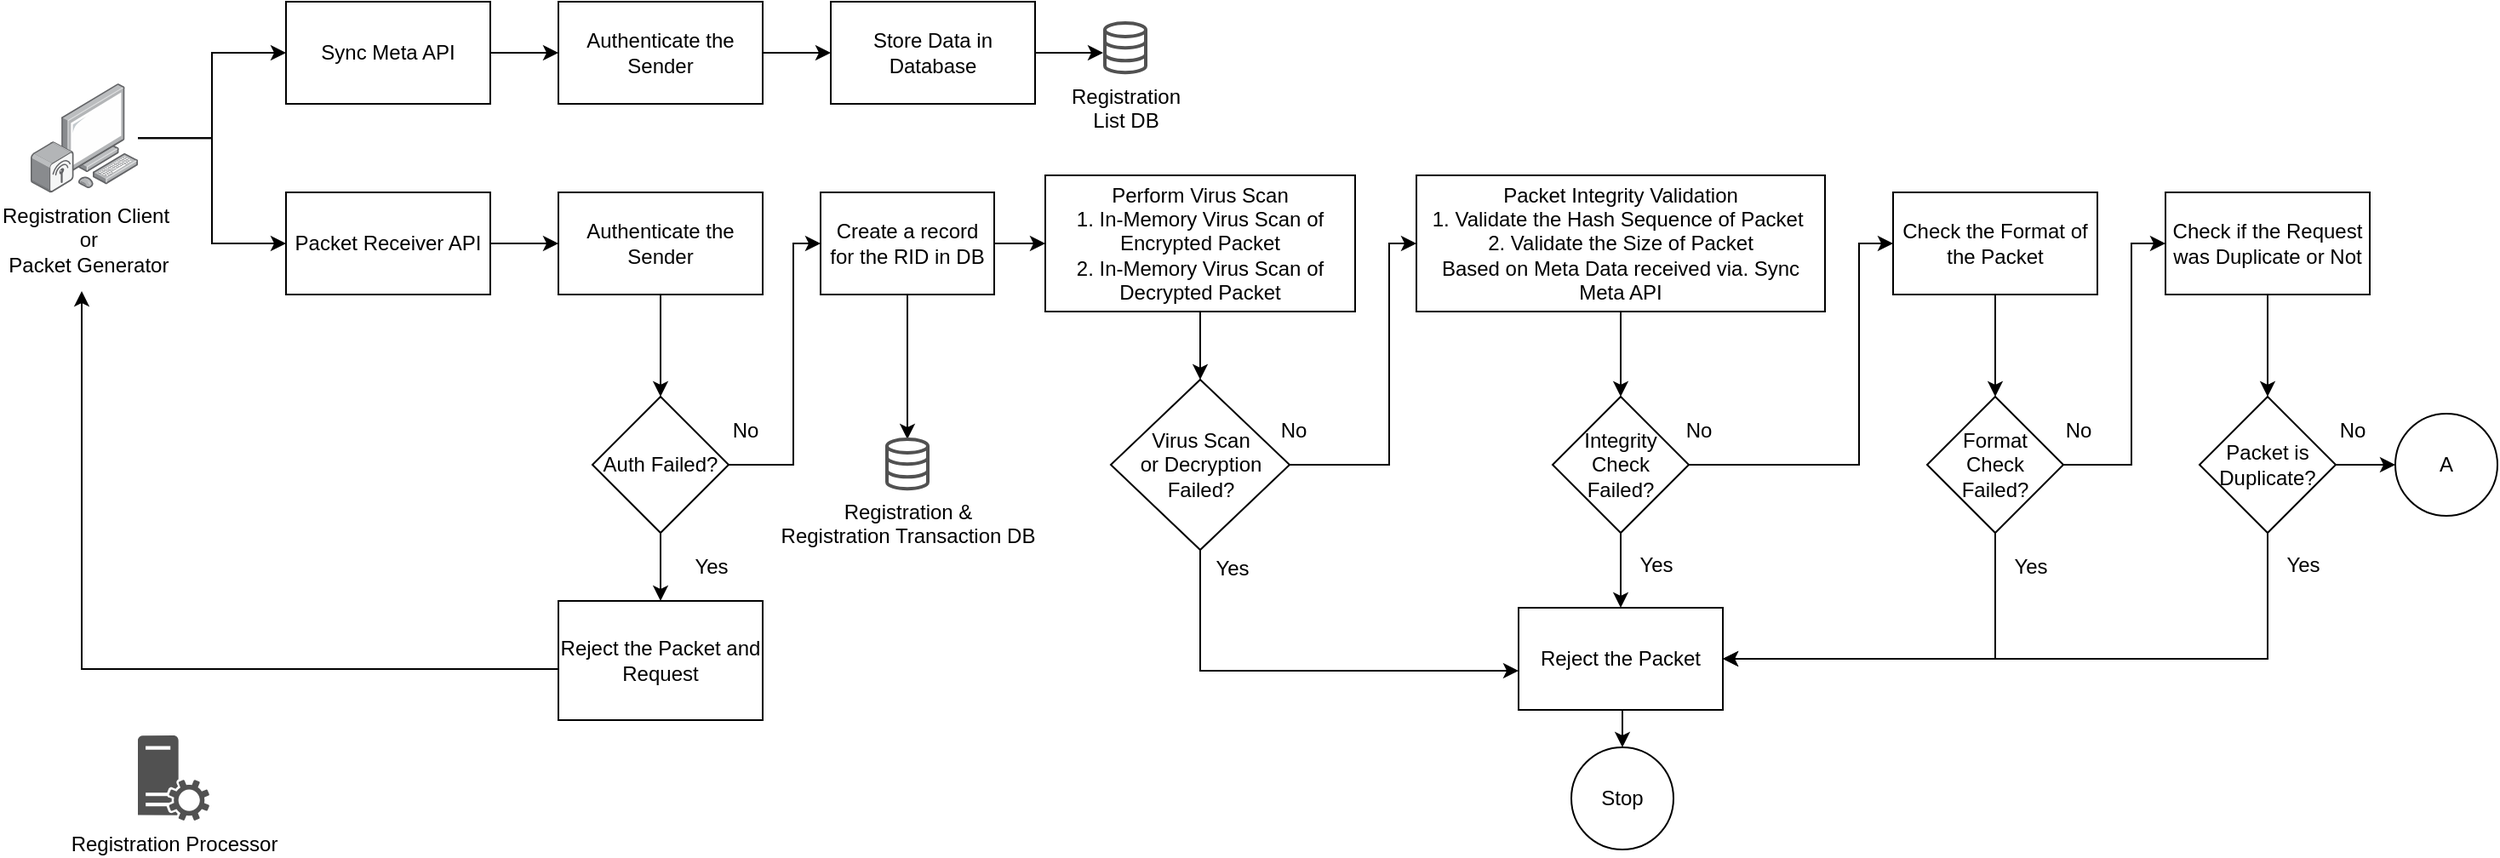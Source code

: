 <mxfile version="19.0.3" type="device" pages="10"><diagram id="wiirH1YpiKoy_rUK-ejp" name="packet_pre-processing_part_1"><mxGraphModel dx="868" dy="553" grid="1" gridSize="10" guides="1" tooltips="1" connect="1" arrows="1" fold="1" page="1" pageScale="1" pageWidth="1654" pageHeight="1169" math="0" shadow="0"><root><mxCell id="0"/><mxCell id="1" parent="0"/><mxCell id="PGbwxCOzOgJE2EfuCaOA-4" style="edgeStyle=orthogonalEdgeStyle;rounded=0;orthogonalLoop=1;jettySize=auto;html=1;" parent="1" source="PGbwxCOzOgJE2EfuCaOA-1" target="PGbwxCOzOgJE2EfuCaOA-3" edge="1"><mxGeometry relative="1" as="geometry"/></mxCell><mxCell id="PGbwxCOzOgJE2EfuCaOA-12" style="edgeStyle=orthogonalEdgeStyle;rounded=0;orthogonalLoop=1;jettySize=auto;html=1;entryX=0;entryY=0.5;entryDx=0;entryDy=0;" parent="1" source="PGbwxCOzOgJE2EfuCaOA-1" target="PGbwxCOzOgJE2EfuCaOA-11" edge="1"><mxGeometry relative="1" as="geometry"/></mxCell><mxCell id="PGbwxCOzOgJE2EfuCaOA-1" value="Registration Client&lt;br&gt;&amp;nbsp;or&lt;br&gt;&amp;nbsp;Packet Generator" style="points=[];aspect=fixed;html=1;align=center;shadow=0;dashed=0;image;image=img/lib/allied_telesis/computer_and_terminals/Personal_Computer_Wireless.svg;direction=east;flipV=0;flipH=1;" parent="1" vertex="1"><mxGeometry x="92" y="176" width="63" height="64.2" as="geometry"/></mxCell><mxCell id="PGbwxCOzOgJE2EfuCaOA-21" style="edgeStyle=orthogonalEdgeStyle;rounded=0;orthogonalLoop=1;jettySize=auto;html=1;exitX=1;exitY=0.5;exitDx=0;exitDy=0;entryX=0;entryY=0.5;entryDx=0;entryDy=0;" parent="1" source="PGbwxCOzOgJE2EfuCaOA-24" target="PGbwxCOzOgJE2EfuCaOA-10" edge="1"><mxGeometry relative="1" as="geometry"/></mxCell><mxCell id="PGbwxCOzOgJE2EfuCaOA-3" value="Sync Meta API" style="rounded=0;whiteSpace=wrap;html=1;" parent="1" vertex="1"><mxGeometry x="242" y="128" width="120" height="60" as="geometry"/></mxCell><mxCell id="PGbwxCOzOgJE2EfuCaOA-6" value="Registration &lt;br&gt;List DB" style="html=1;verticalLabelPosition=bottom;align=center;labelBackgroundColor=#ffffff;verticalAlign=top;strokeWidth=2;strokeColor=#515151;fillColor=#ffffff;shadow=0;dashed=0;shape=mxgraph.ios7.icons.data;" parent="1" vertex="1"><mxGeometry x="723" y="140.5" width="24" height="29.1" as="geometry"/></mxCell><mxCell id="PGbwxCOzOgJE2EfuCaOA-22" style="edgeStyle=orthogonalEdgeStyle;rounded=0;orthogonalLoop=1;jettySize=auto;html=1;exitX=1;exitY=0.5;exitDx=0;exitDy=0;" parent="1" source="PGbwxCOzOgJE2EfuCaOA-10" edge="1"><mxGeometry relative="1" as="geometry"><mxPoint x="722" y="158" as="targetPoint"/></mxGeometry></mxCell><mxCell id="PGbwxCOzOgJE2EfuCaOA-10" value="Store Data in Database" style="rounded=0;whiteSpace=wrap;html=1;" parent="1" vertex="1"><mxGeometry x="562" y="128" width="120" height="60" as="geometry"/></mxCell><mxCell id="PGbwxCOzOgJE2EfuCaOA-26" style="edgeStyle=orthogonalEdgeStyle;rounded=0;orthogonalLoop=1;jettySize=auto;html=1;exitX=1;exitY=0.5;exitDx=0;exitDy=0;" parent="1" source="PGbwxCOzOgJE2EfuCaOA-11" target="PGbwxCOzOgJE2EfuCaOA-20" edge="1"><mxGeometry relative="1" as="geometry"/></mxCell><mxCell id="PGbwxCOzOgJE2EfuCaOA-11" value="Packet Receiver API" style="rounded=0;whiteSpace=wrap;html=1;" parent="1" vertex="1"><mxGeometry x="242" y="240" width="120" height="60" as="geometry"/></mxCell><mxCell id="PGbwxCOzOgJE2EfuCaOA-32" style="edgeStyle=orthogonalEdgeStyle;rounded=0;orthogonalLoop=1;jettySize=auto;html=1;" parent="1" source="PGbwxCOzOgJE2EfuCaOA-13" target="PGbwxCOzOgJE2EfuCaOA-31" edge="1"><mxGeometry relative="1" as="geometry"/></mxCell><mxCell id="PGbwxCOzOgJE2EfuCaOA-13" value="Perform Virus Scan&lt;br&gt;1. In-Memory Virus Scan of Encrypted Packet&lt;br&gt;2. In-Memory Virus Scan of Decrypted Packet&lt;br&gt;" style="rounded=0;whiteSpace=wrap;html=1;" parent="1" vertex="1"><mxGeometry x="688" y="230" width="182" height="80" as="geometry"/></mxCell><mxCell id="PGbwxCOzOgJE2EfuCaOA-35" style="edgeStyle=orthogonalEdgeStyle;rounded=0;orthogonalLoop=1;jettySize=auto;html=1;" parent="1" source="PGbwxCOzOgJE2EfuCaOA-15" target="PGbwxCOzOgJE2EfuCaOA-34" edge="1"><mxGeometry relative="1" as="geometry"/></mxCell><mxCell id="PGbwxCOzOgJE2EfuCaOA-15" value="Packet Integrity Validation&lt;br&gt;1. Validate the Hash Sequence of Packet&amp;nbsp;&lt;br&gt;2. Validate the Size of Packet&lt;br&gt;Based on Meta Data received via. Sync Meta API&lt;br&gt;" style="rounded=0;whiteSpace=wrap;html=1;" parent="1" vertex="1"><mxGeometry x="906" y="230" width="240" height="80" as="geometry"/></mxCell><mxCell id="PGbwxCOzOgJE2EfuCaOA-39" style="edgeStyle=orthogonalEdgeStyle;rounded=0;orthogonalLoop=1;jettySize=auto;html=1;exitX=0.5;exitY=1;exitDx=0;exitDy=0;" parent="1" source="PGbwxCOzOgJE2EfuCaOA-17" target="PGbwxCOzOgJE2EfuCaOA-38" edge="1"><mxGeometry relative="1" as="geometry"/></mxCell><mxCell id="PGbwxCOzOgJE2EfuCaOA-17" value="Check the Format of the Packet" style="rounded=0;whiteSpace=wrap;html=1;" parent="1" vertex="1"><mxGeometry x="1186" y="240" width="120" height="60" as="geometry"/></mxCell><mxCell id="PGbwxCOzOgJE2EfuCaOA-42" style="edgeStyle=orthogonalEdgeStyle;rounded=0;orthogonalLoop=1;jettySize=auto;html=1;" parent="1" source="PGbwxCOzOgJE2EfuCaOA-19" target="PGbwxCOzOgJE2EfuCaOA-41" edge="1"><mxGeometry relative="1" as="geometry"/></mxCell><mxCell id="PGbwxCOzOgJE2EfuCaOA-19" value="Check if the Request was Duplicate or Not" style="rounded=0;whiteSpace=wrap;html=1;" parent="1" vertex="1"><mxGeometry x="1346" y="240" width="120" height="60" as="geometry"/></mxCell><mxCell id="PGbwxCOzOgJE2EfuCaOA-29" style="edgeStyle=orthogonalEdgeStyle;rounded=0;orthogonalLoop=1;jettySize=auto;html=1;exitX=0.5;exitY=1;exitDx=0;exitDy=0;" parent="1" source="PGbwxCOzOgJE2EfuCaOA-20" target="PGbwxCOzOgJE2EfuCaOA-28" edge="1"><mxGeometry relative="1" as="geometry"/></mxCell><mxCell id="PGbwxCOzOgJE2EfuCaOA-20" value="Authenticate the Sender" style="rounded=0;whiteSpace=wrap;html=1;" parent="1" vertex="1"><mxGeometry x="402" y="240" width="120" height="60" as="geometry"/></mxCell><mxCell id="PGbwxCOzOgJE2EfuCaOA-24" value="Authenticate the Sender" style="rounded=0;whiteSpace=wrap;html=1;" parent="1" vertex="1"><mxGeometry x="402" y="128" width="120" height="60" as="geometry"/></mxCell><mxCell id="PGbwxCOzOgJE2EfuCaOA-25" style="edgeStyle=orthogonalEdgeStyle;rounded=0;orthogonalLoop=1;jettySize=auto;html=1;exitX=1;exitY=0.5;exitDx=0;exitDy=0;entryX=0;entryY=0.5;entryDx=0;entryDy=0;" parent="1" source="PGbwxCOzOgJE2EfuCaOA-3" target="PGbwxCOzOgJE2EfuCaOA-24" edge="1"><mxGeometry relative="1" as="geometry"><mxPoint x="362" y="158" as="sourcePoint"/><mxPoint x="562" y="155" as="targetPoint"/></mxGeometry></mxCell><mxCell id="PGbwxCOzOgJE2EfuCaOA-53" style="edgeStyle=orthogonalEdgeStyle;rounded=0;orthogonalLoop=1;jettySize=auto;html=1;exitX=0.5;exitY=1;exitDx=0;exitDy=0;" parent="1" source="PGbwxCOzOgJE2EfuCaOA-28" target="PGbwxCOzOgJE2EfuCaOA-52" edge="1"><mxGeometry relative="1" as="geometry"/></mxCell><mxCell id="67acsYVD8PSOa_vvZiW7-2" style="edgeStyle=orthogonalEdgeStyle;rounded=0;orthogonalLoop=1;jettySize=auto;html=1;exitX=1;exitY=0.5;exitDx=0;exitDy=0;entryX=0;entryY=0.5;entryDx=0;entryDy=0;" parent="1" source="PGbwxCOzOgJE2EfuCaOA-28" target="67acsYVD8PSOa_vvZiW7-1" edge="1"><mxGeometry relative="1" as="geometry"><Array as="points"><mxPoint x="540" y="400"/><mxPoint x="540" y="270"/></Array></mxGeometry></mxCell><mxCell id="PGbwxCOzOgJE2EfuCaOA-28" value="Auth Failed?&lt;br&gt;" style="rhombus;whiteSpace=wrap;html=1;" parent="1" vertex="1"><mxGeometry x="422" y="360" width="80" height="80" as="geometry"/></mxCell><mxCell id="PGbwxCOzOgJE2EfuCaOA-33" style="edgeStyle=orthogonalEdgeStyle;rounded=0;orthogonalLoop=1;jettySize=auto;html=1;exitX=1;exitY=0.5;exitDx=0;exitDy=0;entryX=0;entryY=0.5;entryDx=0;entryDy=0;" parent="1" source="PGbwxCOzOgJE2EfuCaOA-31" target="PGbwxCOzOgJE2EfuCaOA-15" edge="1"><mxGeometry relative="1" as="geometry"><Array as="points"><mxPoint x="890" y="400"/><mxPoint x="890" y="270"/></Array></mxGeometry></mxCell><mxCell id="PGbwxCOzOgJE2EfuCaOA-56" style="edgeStyle=orthogonalEdgeStyle;rounded=0;orthogonalLoop=1;jettySize=auto;html=1;exitX=0.5;exitY=1;exitDx=0;exitDy=0;entryX=0;entryY=0.617;entryDx=0;entryDy=0;entryPerimeter=0;" parent="1" source="PGbwxCOzOgJE2EfuCaOA-31" target="PGbwxCOzOgJE2EfuCaOA-55" edge="1"><mxGeometry relative="1" as="geometry"/></mxCell><mxCell id="PGbwxCOzOgJE2EfuCaOA-31" value="Virus Scan &lt;br&gt;or Decryption&lt;br&gt;Failed?&lt;br&gt;" style="rhombus;whiteSpace=wrap;html=1;" parent="1" vertex="1"><mxGeometry x="726.5" y="350" width="105" height="100" as="geometry"/></mxCell><mxCell id="PGbwxCOzOgJE2EfuCaOA-37" style="edgeStyle=orthogonalEdgeStyle;rounded=0;orthogonalLoop=1;jettySize=auto;html=1;entryX=0;entryY=0.5;entryDx=0;entryDy=0;" parent="1" source="PGbwxCOzOgJE2EfuCaOA-34" target="PGbwxCOzOgJE2EfuCaOA-17" edge="1"><mxGeometry relative="1" as="geometry"><Array as="points"><mxPoint x="1166" y="400"/><mxPoint x="1166" y="270"/></Array></mxGeometry></mxCell><mxCell id="PGbwxCOzOgJE2EfuCaOA-57" style="edgeStyle=orthogonalEdgeStyle;rounded=0;orthogonalLoop=1;jettySize=auto;html=1;exitX=0.5;exitY=1;exitDx=0;exitDy=0;" parent="1" source="PGbwxCOzOgJE2EfuCaOA-34" target="PGbwxCOzOgJE2EfuCaOA-55" edge="1"><mxGeometry relative="1" as="geometry"/></mxCell><mxCell id="PGbwxCOzOgJE2EfuCaOA-34" value="Integrity Check &lt;br&gt;Failed?" style="rhombus;whiteSpace=wrap;html=1;" parent="1" vertex="1"><mxGeometry x="986" y="360" width="80" height="80" as="geometry"/></mxCell><mxCell id="PGbwxCOzOgJE2EfuCaOA-40" style="edgeStyle=orthogonalEdgeStyle;rounded=0;orthogonalLoop=1;jettySize=auto;html=1;exitX=1;exitY=0.5;exitDx=0;exitDy=0;entryX=0;entryY=0.5;entryDx=0;entryDy=0;" parent="1" source="PGbwxCOzOgJE2EfuCaOA-38" target="PGbwxCOzOgJE2EfuCaOA-19" edge="1"><mxGeometry relative="1" as="geometry"><Array as="points"><mxPoint x="1326" y="400"/><mxPoint x="1326" y="270"/></Array></mxGeometry></mxCell><mxCell id="PGbwxCOzOgJE2EfuCaOA-58" style="edgeStyle=orthogonalEdgeStyle;rounded=0;orthogonalLoop=1;jettySize=auto;html=1;exitX=0.5;exitY=1;exitDx=0;exitDy=0;entryX=1;entryY=0.5;entryDx=0;entryDy=0;" parent="1" source="PGbwxCOzOgJE2EfuCaOA-38" target="PGbwxCOzOgJE2EfuCaOA-55" edge="1"><mxGeometry relative="1" as="geometry"/></mxCell><mxCell id="PGbwxCOzOgJE2EfuCaOA-38" value="Format &lt;br&gt;Check &lt;br&gt;Failed?" style="rhombus;whiteSpace=wrap;html=1;" parent="1" vertex="1"><mxGeometry x="1206" y="360" width="80" height="80" as="geometry"/></mxCell><mxCell id="PGbwxCOzOgJE2EfuCaOA-59" style="edgeStyle=orthogonalEdgeStyle;rounded=0;orthogonalLoop=1;jettySize=auto;html=1;exitX=0.5;exitY=1;exitDx=0;exitDy=0;entryX=1;entryY=0.5;entryDx=0;entryDy=0;" parent="1" source="PGbwxCOzOgJE2EfuCaOA-41" target="PGbwxCOzOgJE2EfuCaOA-55" edge="1"><mxGeometry relative="1" as="geometry"/></mxCell><mxCell id="PGbwxCOzOgJE2EfuCaOA-70" style="edgeStyle=orthogonalEdgeStyle;rounded=0;orthogonalLoop=1;jettySize=auto;html=1;exitX=1;exitY=0.5;exitDx=0;exitDy=0;entryX=0;entryY=0.5;entryDx=0;entryDy=0;" parent="1" source="PGbwxCOzOgJE2EfuCaOA-41" target="PGbwxCOzOgJE2EfuCaOA-69" edge="1"><mxGeometry relative="1" as="geometry"/></mxCell><mxCell id="PGbwxCOzOgJE2EfuCaOA-41" value="Packet is Duplicate?" style="rhombus;whiteSpace=wrap;html=1;" parent="1" vertex="1"><mxGeometry x="1366" y="360" width="80" height="80" as="geometry"/></mxCell><mxCell id="PGbwxCOzOgJE2EfuCaOA-43" value="No" style="text;html=1;strokeColor=none;fillColor=none;align=center;verticalAlign=middle;whiteSpace=wrap;rounded=0;" parent="1" vertex="1"><mxGeometry x="492" y="370" width="40" height="20" as="geometry"/></mxCell><mxCell id="PGbwxCOzOgJE2EfuCaOA-44" value="No" style="text;html=1;strokeColor=none;fillColor=none;align=center;verticalAlign=middle;whiteSpace=wrap;rounded=0;" parent="1" vertex="1"><mxGeometry x="814" y="370" width="40" height="20" as="geometry"/></mxCell><mxCell id="PGbwxCOzOgJE2EfuCaOA-45" value="No" style="text;html=1;strokeColor=none;fillColor=none;align=center;verticalAlign=middle;whiteSpace=wrap;rounded=0;" parent="1" vertex="1"><mxGeometry x="1052" y="370" width="40" height="20" as="geometry"/></mxCell><mxCell id="PGbwxCOzOgJE2EfuCaOA-46" value="No" style="text;html=1;strokeColor=none;fillColor=none;align=center;verticalAlign=middle;whiteSpace=wrap;rounded=0;" parent="1" vertex="1"><mxGeometry x="1275" y="370" width="40" height="20" as="geometry"/></mxCell><mxCell id="PGbwxCOzOgJE2EfuCaOA-54" style="edgeStyle=orthogonalEdgeStyle;rounded=0;orthogonalLoop=1;jettySize=auto;html=1;" parent="1" edge="1"><mxGeometry relative="1" as="geometry"><mxPoint x="122" y="298" as="targetPoint"/><mxPoint x="422" y="523" as="sourcePoint"/><Array as="points"><mxPoint x="422" y="520"/><mxPoint x="122" y="520"/></Array></mxGeometry></mxCell><mxCell id="PGbwxCOzOgJE2EfuCaOA-52" value="Reject the Packet and Request" style="rounded=0;whiteSpace=wrap;html=1;" parent="1" vertex="1"><mxGeometry x="402" y="480" width="120" height="70" as="geometry"/></mxCell><mxCell id="PGbwxCOzOgJE2EfuCaOA-105" style="edgeStyle=orthogonalEdgeStyle;rounded=0;orthogonalLoop=1;jettySize=auto;html=1;exitX=0.5;exitY=1;exitDx=0;exitDy=0;entryX=0.5;entryY=0;entryDx=0;entryDy=0;" parent="1" source="PGbwxCOzOgJE2EfuCaOA-55" target="PGbwxCOzOgJE2EfuCaOA-104" edge="1"><mxGeometry relative="1" as="geometry"><mxPoint x="1026" y="569" as="targetPoint"/></mxGeometry></mxCell><mxCell id="PGbwxCOzOgJE2EfuCaOA-55" value="Reject the Packet" style="rounded=0;whiteSpace=wrap;html=1;" parent="1" vertex="1"><mxGeometry x="966" y="484" width="120" height="60" as="geometry"/></mxCell><mxCell id="PGbwxCOzOgJE2EfuCaOA-60" value="Yes" style="text;html=1;strokeColor=none;fillColor=none;align=center;verticalAlign=middle;whiteSpace=wrap;rounded=0;" parent="1" vertex="1"><mxGeometry x="472" y="450" width="40" height="20" as="geometry"/></mxCell><mxCell id="PGbwxCOzOgJE2EfuCaOA-61" value="Yes" style="text;html=1;strokeColor=none;fillColor=none;align=center;verticalAlign=middle;whiteSpace=wrap;rounded=0;" parent="1" vertex="1"><mxGeometry x="778" y="451" width="40" height="20" as="geometry"/></mxCell><mxCell id="PGbwxCOzOgJE2EfuCaOA-62" value="Yes" style="text;html=1;strokeColor=none;fillColor=none;align=center;verticalAlign=middle;whiteSpace=wrap;rounded=0;" parent="1" vertex="1"><mxGeometry x="1027" y="449" width="40" height="20" as="geometry"/></mxCell><mxCell id="PGbwxCOzOgJE2EfuCaOA-63" value="Yes" style="text;html=1;strokeColor=none;fillColor=none;align=center;verticalAlign=middle;whiteSpace=wrap;rounded=0;" parent="1" vertex="1"><mxGeometry x="1247" y="450" width="40" height="20" as="geometry"/></mxCell><mxCell id="PGbwxCOzOgJE2EfuCaOA-64" value="Yes" style="text;html=1;strokeColor=none;fillColor=none;align=center;verticalAlign=middle;whiteSpace=wrap;rounded=0;" parent="1" vertex="1"><mxGeometry x="1407" y="449" width="40" height="20" as="geometry"/></mxCell><mxCell id="PGbwxCOzOgJE2EfuCaOA-69" value="A" style="ellipse;whiteSpace=wrap;html=1;aspect=fixed;" parent="1" vertex="1"><mxGeometry x="1481" y="370" width="60" height="60" as="geometry"/></mxCell><mxCell id="PGbwxCOzOgJE2EfuCaOA-71" value="No" style="text;html=1;strokeColor=none;fillColor=none;align=center;verticalAlign=middle;whiteSpace=wrap;rounded=0;" parent="1" vertex="1"><mxGeometry x="1436" y="370" width="40" height="20" as="geometry"/></mxCell><mxCell id="PGbwxCOzOgJE2EfuCaOA-104" value="Stop" style="ellipse;whiteSpace=wrap;html=1;aspect=fixed;" parent="1" vertex="1"><mxGeometry x="997" y="566" width="60" height="60" as="geometry"/></mxCell><mxCell id="HkjryhP8l6gd3pMszZTz-3" value="Registration Processor" style="shadow=0;dashed=0;html=1;labelPosition=center;verticalLabelPosition=bottom;verticalAlign=top;align=center;strokeColor=none;shape=mxgraph.mscae.system_center.roles;fillColor=#515151;strokeColor=none;" parent="1" vertex="1"><mxGeometry x="155" y="559" width="42" height="50" as="geometry"/></mxCell><mxCell id="67acsYVD8PSOa_vvZiW7-3" style="edgeStyle=orthogonalEdgeStyle;rounded=0;orthogonalLoop=1;jettySize=auto;html=1;exitX=1;exitY=0.5;exitDx=0;exitDy=0;" parent="1" source="67acsYVD8PSOa_vvZiW7-1" target="PGbwxCOzOgJE2EfuCaOA-13" edge="1"><mxGeometry relative="1" as="geometry"/></mxCell><mxCell id="67acsYVD8PSOa_vvZiW7-5" style="edgeStyle=orthogonalEdgeStyle;rounded=0;orthogonalLoop=1;jettySize=auto;html=1;" parent="1" source="67acsYVD8PSOa_vvZiW7-1" target="67acsYVD8PSOa_vvZiW7-4" edge="1"><mxGeometry relative="1" as="geometry"/></mxCell><mxCell id="67acsYVD8PSOa_vvZiW7-1" value="Create a record for the RID in DB" style="rounded=0;whiteSpace=wrap;html=1;" parent="1" vertex="1"><mxGeometry x="556" y="240" width="102" height="60" as="geometry"/></mxCell><mxCell id="67acsYVD8PSOa_vvZiW7-4" value="Registration &amp;amp; &lt;br&gt;Registration Transaction DB" style="html=1;verticalLabelPosition=bottom;align=center;labelBackgroundColor=#ffffff;verticalAlign=top;strokeWidth=2;strokeColor=#515151;fillColor=#ffffff;shadow=0;dashed=0;shape=mxgraph.ios7.icons.data;" parent="1" vertex="1"><mxGeometry x="595" y="385" width="24" height="29.1" as="geometry"/></mxCell></root></mxGraphModel></diagram><diagram id="yPgGOgJtdqsYrnwe4PrU" name="packet_pre-processing_part_1 (Modified)"><mxGraphModel dx="868" dy="1722" grid="1" gridSize="10" guides="1" tooltips="1" connect="1" arrows="1" fold="1" page="1" pageScale="1" pageWidth="827" pageHeight="1169" background="#ffffff" math="0" shadow="0"><root><mxCell id="0"/><mxCell id="1" parent="0"/><mxCell id="Hq2u3rTvzV8VhRcwz0A--1" style="edgeStyle=orthogonalEdgeStyle;rounded=0;orthogonalLoop=1;jettySize=auto;html=1;" parent="1" source="Hq2u3rTvzV8VhRcwz0A--3" target="Hq2u3rTvzV8VhRcwz0A--5" edge="1"><mxGeometry relative="1" as="geometry"/></mxCell><mxCell id="Hq2u3rTvzV8VhRcwz0A--2" style="edgeStyle=orthogonalEdgeStyle;rounded=0;orthogonalLoop=1;jettySize=auto;html=1;entryX=0;entryY=0.5;entryDx=0;entryDy=0;" parent="1" source="Hq2u3rTvzV8VhRcwz0A--3" target="Hq2u3rTvzV8VhRcwz0A--10" edge="1"><mxGeometry relative="1" as="geometry"/></mxCell><mxCell id="Hq2u3rTvzV8VhRcwz0A--3" value="Registration Client&lt;br&gt;&amp;nbsp;or&lt;br&gt;&amp;nbsp;Packet Generator" style="points=[];aspect=fixed;html=1;align=center;shadow=0;dashed=0;image;image=img/lib/allied_telesis/computer_and_terminals/Personal_Computer_Wireless.svg;direction=east;flipV=0;flipH=1;" parent="1" vertex="1"><mxGeometry x="92" y="176" width="63" height="64.2" as="geometry"/></mxCell><mxCell id="Hq2u3rTvzV8VhRcwz0A--4" style="edgeStyle=orthogonalEdgeStyle;rounded=0;orthogonalLoop=1;jettySize=auto;html=1;exitX=1;exitY=0.5;exitDx=0;exitDy=0;entryX=0;entryY=0.5;entryDx=0;entryDy=0;" parent="1" source="Hq2u3rTvzV8VhRcwz0A--50" target="Hq2u3rTvzV8VhRcwz0A--82" edge="1"><mxGeometry relative="1" as="geometry"><mxPoint x="550" y="160" as="targetPoint"/><Array as="points"><mxPoint x="540" y="20"/><mxPoint x="540" y="158"/></Array></mxGeometry></mxCell><mxCell id="Hq2u3rTvzV8VhRcwz0A--5" value="Sync Meta API" style="rounded=0;whiteSpace=wrap;html=1;" parent="1" vertex="1"><mxGeometry x="242" y="128" width="120" height="60" as="geometry"/></mxCell><mxCell id="Hq2u3rTvzV8VhRcwz0A--6" value="Registration &lt;br&gt;List DB" style="html=1;verticalLabelPosition=bottom;align=center;labelBackgroundColor=#ffffff;verticalAlign=top;strokeWidth=2;strokeColor=#515151;fillColor=#ffffff;shadow=0;dashed=0;shape=mxgraph.ios7.icons.data;" parent="1" vertex="1"><mxGeometry x="1377" y="87" width="30" height="29.1" as="geometry"/></mxCell><mxCell id="Hq2u3rTvzV8VhRcwz0A--7" style="edgeStyle=orthogonalEdgeStyle;rounded=0;orthogonalLoop=1;jettySize=auto;html=1;entryX=-0.1;entryY=0.481;entryDx=0;entryDy=0;entryPerimeter=0;exitX=1;exitY=0.5;exitDx=0;exitDy=0;" parent="1" source="Hq2u3rTvzV8VhRcwz0A--8" target="Hq2u3rTvzV8VhRcwz0A--6" edge="1"><mxGeometry relative="1" as="geometry"><mxPoint x="1337.99" y="141.005" as="targetPoint"/><mxPoint x="1260" y="155" as="sourcePoint"/><Array as="points"><mxPoint x="1340" y="158"/><mxPoint x="1340" y="100"/></Array></mxGeometry></mxCell><mxCell id="Hq2u3rTvzV8VhRcwz0A--8" value="Store Data in Database" style="rounded=0;whiteSpace=wrap;html=1;" parent="1" vertex="1"><mxGeometry x="1194" y="128" width="120" height="60" as="geometry"/></mxCell><mxCell id="Hq2u3rTvzV8VhRcwz0A--9" style="edgeStyle=orthogonalEdgeStyle;rounded=0;orthogonalLoop=1;jettySize=auto;html=1;exitX=1;exitY=0.5;exitDx=0;exitDy=0;entryX=0;entryY=0.5;entryDx=0;entryDy=0;" parent="1" source="Hq2u3rTvzV8VhRcwz0A--10" target="Hq2u3rTvzV8VhRcwz0A--18" edge="1"><mxGeometry relative="1" as="geometry"><mxPoint x="550" y="263" as="sourcePoint"/></mxGeometry></mxCell><mxCell id="Hq2u3rTvzV8VhRcwz0A--10" value="Packet Receiver API" style="rounded=0;whiteSpace=wrap;html=1;" parent="1" vertex="1"><mxGeometry x="242" y="240" width="120" height="60" as="geometry"/></mxCell><mxCell id="Hq2u3rTvzV8VhRcwz0A--11" style="edgeStyle=orthogonalEdgeStyle;rounded=0;orthogonalLoop=1;jettySize=auto;html=1;" parent="1" source="Hq2u3rTvzV8VhRcwz0A--12" target="Hq2u3rTvzV8VhRcwz0A--26" edge="1"><mxGeometry relative="1" as="geometry"/></mxCell><mxCell id="Hq2u3rTvzV8VhRcwz0A--12" value="Packet Integrity Validation&lt;br&gt;1. Validate the Hash Sequence of Packet&amp;nbsp;&lt;br&gt;2. Validate the Size of Packet&lt;br&gt;Based on Meta Data received via. Sync Meta API&lt;br&gt;" style="rounded=0;whiteSpace=wrap;html=1;" parent="1" vertex="1"><mxGeometry x="769" y="230" width="240" height="80" as="geometry"/></mxCell><mxCell id="Hq2u3rTvzV8VhRcwz0A--13" style="edgeStyle=orthogonalEdgeStyle;rounded=0;orthogonalLoop=1;jettySize=auto;html=1;exitX=0.5;exitY=1;exitDx=0;exitDy=0;" parent="1" source="Hq2u3rTvzV8VhRcwz0A--14" target="Hq2u3rTvzV8VhRcwz0A--29" edge="1"><mxGeometry relative="1" as="geometry"/></mxCell><mxCell id="Hq2u3rTvzV8VhRcwz0A--14" value="Check the Format of the Packet" style="rounded=0;whiteSpace=wrap;html=1;" parent="1" vertex="1"><mxGeometry x="1036" y="240" width="120" height="60" as="geometry"/></mxCell><mxCell id="Hq2u3rTvzV8VhRcwz0A--15" style="edgeStyle=orthogonalEdgeStyle;rounded=0;orthogonalLoop=1;jettySize=auto;html=1;" parent="1" source="Hq2u3rTvzV8VhRcwz0A--16" target="Hq2u3rTvzV8VhRcwz0A--31" edge="1"><mxGeometry relative="1" as="geometry"/></mxCell><mxCell id="Hq2u3rTvzV8VhRcwz0A--16" value="Check if the Request was Duplicate or Not" style="rounded=0;whiteSpace=wrap;html=1;" parent="1" vertex="1"><mxGeometry x="1187" y="240" width="120" height="60" as="geometry"/></mxCell><mxCell id="Hq2u3rTvzV8VhRcwz0A--17" style="edgeStyle=orthogonalEdgeStyle;rounded=0;orthogonalLoop=1;jettySize=auto;html=1;exitX=0.5;exitY=1;exitDx=0;exitDy=0;" parent="1" source="Hq2u3rTvzV8VhRcwz0A--18" target="Hq2u3rTvzV8VhRcwz0A--24" edge="1"><mxGeometry relative="1" as="geometry"/></mxCell><mxCell id="Hq2u3rTvzV8VhRcwz0A--18" value="Authenticate the Sender" style="rounded=0;whiteSpace=wrap;html=1;" parent="1" vertex="1"><mxGeometry x="402" y="240" width="120" height="60" as="geometry"/></mxCell><mxCell id="Hq2u3rTvzV8VhRcwz0A--19" value="" style="edgeStyle=orthogonalEdgeStyle;rounded=0;orthogonalLoop=1;jettySize=auto;html=1;" parent="1" source="Hq2u3rTvzV8VhRcwz0A--20" target="Hq2u3rTvzV8VhRcwz0A--50" edge="1"><mxGeometry relative="1" as="geometry"/></mxCell><mxCell id="Hq2u3rTvzV8VhRcwz0A--20" value="Authenticate the Sender" style="rounded=0;whiteSpace=wrap;html=1;" parent="1" vertex="1"><mxGeometry x="402" y="128" width="120" height="60" as="geometry"/></mxCell><mxCell id="Hq2u3rTvzV8VhRcwz0A--21" style="edgeStyle=orthogonalEdgeStyle;rounded=0;orthogonalLoop=1;jettySize=auto;html=1;exitX=1;exitY=0.5;exitDx=0;exitDy=0;entryX=0;entryY=0.5;entryDx=0;entryDy=0;" parent="1" source="Hq2u3rTvzV8VhRcwz0A--5" target="Hq2u3rTvzV8VhRcwz0A--20" edge="1"><mxGeometry relative="1" as="geometry"><mxPoint x="362" y="158" as="sourcePoint"/><mxPoint x="562" y="155" as="targetPoint"/></mxGeometry></mxCell><mxCell id="Hq2u3rTvzV8VhRcwz0A--22" style="edgeStyle=orthogonalEdgeStyle;rounded=0;orthogonalLoop=1;jettySize=auto;html=1;exitX=0.5;exitY=1;exitDx=0;exitDy=0;" parent="1" source="Hq2u3rTvzV8VhRcwz0A--24" target="Hq2u3rTvzV8VhRcwz0A--36" edge="1"><mxGeometry relative="1" as="geometry"/></mxCell><mxCell id="Hq2u3rTvzV8VhRcwz0A--23" style="edgeStyle=orthogonalEdgeStyle;rounded=0;orthogonalLoop=1;jettySize=auto;html=1;exitX=1;exitY=0.5;exitDx=0;exitDy=0;entryX=0;entryY=0.5;entryDx=0;entryDy=0;" parent="1" source="Hq2u3rTvzV8VhRcwz0A--68" target="Hq2u3rTvzV8VhRcwz0A--12" edge="1"><mxGeometry relative="1" as="geometry"><Array as="points"><mxPoint x="740" y="393"/><mxPoint x="740" y="270"/></Array><mxPoint x="800" y="480" as="sourcePoint"/><mxPoint x="760" y="340" as="targetPoint"/></mxGeometry></mxCell><mxCell id="Hq2u3rTvzV8VhRcwz0A--24" value="Auth Failed?&lt;br&gt;" style="rhombus;whiteSpace=wrap;html=1;" parent="1" vertex="1"><mxGeometry x="422" y="353" width="80" height="80" as="geometry"/></mxCell><mxCell id="Hq2u3rTvzV8VhRcwz0A--25" style="edgeStyle=orthogonalEdgeStyle;rounded=0;orthogonalLoop=1;jettySize=auto;html=1;exitX=0.5;exitY=1;exitDx=0;exitDy=0;entryX=0.5;entryY=0;entryDx=0;entryDy=0;" parent="1" source="Hq2u3rTvzV8VhRcwz0A--26" target="Hq2u3rTvzV8VhRcwz0A--76" edge="1"><mxGeometry relative="1" as="geometry"/></mxCell><mxCell id="Hq2u3rTvzV8VhRcwz0A--26" value="Integrity Check &lt;br&gt;Failed?" style="rhombus;whiteSpace=wrap;html=1;" parent="1" vertex="1"><mxGeometry x="849" y="353" width="80" height="80" as="geometry"/></mxCell><mxCell id="Hq2u3rTvzV8VhRcwz0A--27" style="edgeStyle=orthogonalEdgeStyle;rounded=0;orthogonalLoop=1;jettySize=auto;html=1;exitX=1;exitY=0.5;exitDx=0;exitDy=0;entryX=0;entryY=0.5;entryDx=0;entryDy=0;" parent="1" source="Hq2u3rTvzV8VhRcwz0A--29" target="Hq2u3rTvzV8VhRcwz0A--16" edge="1"><mxGeometry relative="1" as="geometry"><Array as="points"><mxPoint x="1167" y="393"/><mxPoint x="1167" y="270"/></Array></mxGeometry></mxCell><mxCell id="Hq2u3rTvzV8VhRcwz0A--28" style="edgeStyle=orthogonalEdgeStyle;rounded=0;orthogonalLoop=1;jettySize=auto;html=1;exitX=0.5;exitY=1;exitDx=0;exitDy=0;entryX=0.5;entryY=0;entryDx=0;entryDy=0;" parent="1" source="Hq2u3rTvzV8VhRcwz0A--29" target="Hq2u3rTvzV8VhRcwz0A--78" edge="1"><mxGeometry relative="1" as="geometry"/></mxCell><mxCell id="Hq2u3rTvzV8VhRcwz0A--29" value="Format &lt;br&gt;Check &lt;br&gt;Failed?" style="rhombus;whiteSpace=wrap;html=1;" parent="1" vertex="1"><mxGeometry x="1056" y="353" width="80" height="80" as="geometry"/></mxCell><mxCell id="Hq2u3rTvzV8VhRcwz0A--30" style="edgeStyle=orthogonalEdgeStyle;rounded=0;orthogonalLoop=1;jettySize=auto;html=1;exitX=0.5;exitY=1;exitDx=0;exitDy=0;entryX=0.5;entryY=0;entryDx=0;entryDy=0;" parent="1" source="Hq2u3rTvzV8VhRcwz0A--31" target="Hq2u3rTvzV8VhRcwz0A--80" edge="1"><mxGeometry relative="1" as="geometry"><mxPoint x="1260" y="490" as="targetPoint"/></mxGeometry></mxCell><mxCell id="Hq2u3rTvzV8VhRcwz0A--31" value="Packet is Duplicate?" style="rhombus;whiteSpace=wrap;html=1;" parent="1" vertex="1"><mxGeometry x="1207" y="353" width="80" height="80" as="geometry"/></mxCell><mxCell id="Hq2u3rTvzV8VhRcwz0A--32" value="No" style="text;html=1;strokeColor=none;fillColor=none;align=center;verticalAlign=middle;whiteSpace=wrap;rounded=0;" parent="1" vertex="1"><mxGeometry x="490" y="370" width="40" height="20" as="geometry"/></mxCell><mxCell id="Hq2u3rTvzV8VhRcwz0A--33" value="No" style="text;html=1;strokeColor=none;fillColor=none;align=center;verticalAlign=middle;whiteSpace=wrap;rounded=0;" parent="1" vertex="1"><mxGeometry x="1131" y="366" width="40" height="20" as="geometry"/></mxCell><mxCell id="Hq2u3rTvzV8VhRcwz0A--34" style="edgeStyle=orthogonalEdgeStyle;rounded=0;orthogonalLoop=1;jettySize=auto;html=1;exitX=0;exitY=0.5;exitDx=0;exitDy=0;" parent="1" source="Hq2u3rTvzV8VhRcwz0A--36" edge="1"><mxGeometry relative="1" as="geometry"><mxPoint x="122" y="298" as="targetPoint"/><mxPoint x="340" y="530" as="sourcePoint"/></mxGeometry></mxCell><mxCell id="Hq2u3rTvzV8VhRcwz0A--35" value="" style="edgeStyle=orthogonalEdgeStyle;rounded=0;orthogonalLoop=1;jettySize=auto;html=1;" parent="1" source="Hq2u3rTvzV8VhRcwz0A--36" target="Hq2u3rTvzV8VhRcwz0A--43" edge="1"><mxGeometry relative="1" as="geometry"/></mxCell><mxCell id="Hq2u3rTvzV8VhRcwz0A--36" value="Reject the Packet and Request" style="rounded=0;whiteSpace=wrap;html=1;" parent="1" vertex="1"><mxGeometry x="402" y="480" width="120" height="70" as="geometry"/></mxCell><mxCell id="Hq2u3rTvzV8VhRcwz0A--37" value="Yes" style="text;html=1;strokeColor=none;fillColor=none;align=center;verticalAlign=middle;whiteSpace=wrap;rounded=0;" parent="1" vertex="1"><mxGeometry x="462" y="444" width="40" height="20" as="geometry"/></mxCell><mxCell id="Hq2u3rTvzV8VhRcwz0A--38" value="Yes" style="text;html=1;strokeColor=none;fillColor=none;align=center;verticalAlign=middle;whiteSpace=wrap;rounded=0;" parent="1" vertex="1"><mxGeometry x="892" y="449" width="40" height="20" as="geometry"/></mxCell><mxCell id="Hq2u3rTvzV8VhRcwz0A--39" value="Yes" style="text;html=1;strokeColor=none;fillColor=none;align=center;verticalAlign=middle;whiteSpace=wrap;rounded=0;" parent="1" vertex="1"><mxGeometry x="1088" y="450" width="40" height="20" as="geometry"/></mxCell><mxCell id="Hq2u3rTvzV8VhRcwz0A--40" value="Yes" style="text;html=1;strokeColor=none;fillColor=none;align=center;verticalAlign=middle;whiteSpace=wrap;rounded=0;" parent="1" vertex="1"><mxGeometry x="1248" y="449" width="40" height="20" as="geometry"/></mxCell><mxCell id="Hq2u3rTvzV8VhRcwz0A--41" value="A" style="ellipse;whiteSpace=wrap;html=1;aspect=fixed;" parent="1" vertex="1"><mxGeometry x="1492" y="239" width="60" height="60" as="geometry"/></mxCell><mxCell id="Hq2u3rTvzV8VhRcwz0A--42" value="No" style="text;html=1;strokeColor=none;fillColor=none;align=center;verticalAlign=middle;whiteSpace=wrap;rounded=0;" parent="1" vertex="1"><mxGeometry x="1287" y="370" width="40" height="20" as="geometry"/></mxCell><mxCell id="Hq2u3rTvzV8VhRcwz0A--43" value="Stop" style="ellipse;whiteSpace=wrap;html=1;aspect=fixed;" parent="1" vertex="1"><mxGeometry x="432" y="590" width="60" height="60" as="geometry"/></mxCell><mxCell id="Hq2u3rTvzV8VhRcwz0A--44" value="Registration Processor" style="shadow=0;dashed=0;html=1;labelPosition=center;verticalLabelPosition=bottom;verticalAlign=top;align=center;strokeColor=none;shape=mxgraph.mscae.system_center.roles;fillColor=#515151;strokeColor=none;" parent="1" vertex="1"><mxGeometry x="155" y="559" width="42" height="50" as="geometry"/></mxCell><mxCell id="Hq2u3rTvzV8VhRcwz0A--45" style="edgeStyle=orthogonalEdgeStyle;rounded=0;orthogonalLoop=1;jettySize=auto;html=1;" parent="1" source="Hq2u3rTvzV8VhRcwz0A--47" target="Hq2u3rTvzV8VhRcwz0A--48" edge="1"><mxGeometry relative="1" as="geometry"/></mxCell><mxCell id="Hq2u3rTvzV8VhRcwz0A--46" value="" style="edgeStyle=orthogonalEdgeStyle;rounded=0;orthogonalLoop=1;jettySize=auto;html=1;" parent="1" source="Hq2u3rTvzV8VhRcwz0A--47" target="Hq2u3rTvzV8VhRcwz0A--41" edge="1"><mxGeometry relative="1" as="geometry"/></mxCell><mxCell id="Hq2u3rTvzV8VhRcwz0A--47" value="Create a record for the RID in DB" style="rounded=0;whiteSpace=wrap;html=1;" parent="1" vertex="1"><mxGeometry x="1340" y="239" width="102" height="60" as="geometry"/></mxCell><mxCell id="Hq2u3rTvzV8VhRcwz0A--48" value="Registration&amp;nbsp;DB" style="html=1;verticalLabelPosition=bottom;align=center;labelBackgroundColor=#ffffff;verticalAlign=top;strokeWidth=2;strokeColor=#515151;fillColor=#ffffff;shadow=0;dashed=0;shape=mxgraph.ios7.icons.data;" parent="1" vertex="1"><mxGeometry x="1379" y="375.45" width="24" height="29.1" as="geometry"/></mxCell><mxCell id="Hq2u3rTvzV8VhRcwz0A--49" value="" style="edgeStyle=orthogonalEdgeStyle;rounded=0;orthogonalLoop=1;jettySize=auto;html=1;" parent="1" source="Hq2u3rTvzV8VhRcwz0A--50" target="Hq2u3rTvzV8VhRcwz0A--51" edge="1"><mxGeometry relative="1" as="geometry"/></mxCell><mxCell id="Hq2u3rTvzV8VhRcwz0A--50" value="Auth Failed?&lt;br&gt;" style="rhombus;whiteSpace=wrap;html=1;" parent="1" vertex="1"><mxGeometry x="422" y="-20" width="80" height="80" as="geometry"/></mxCell><mxCell id="Hq2u3rTvzV8VhRcwz0A--51" value="Reject the Packet and Request" style="rounded=0;whiteSpace=wrap;html=1;" parent="1" vertex="1"><mxGeometry x="402" y="-130" width="120" height="70" as="geometry"/></mxCell><mxCell id="Hq2u3rTvzV8VhRcwz0A--52" value="Yes" style="text;html=1;strokeColor=none;fillColor=none;align=center;verticalAlign=middle;whiteSpace=wrap;rounded=0;" parent="1" vertex="1"><mxGeometry x="422" y="-50" width="40" height="20" as="geometry"/></mxCell><mxCell id="Hq2u3rTvzV8VhRcwz0A--53" value="" style="edgeStyle=elbowEdgeStyle;elbow=vertical;endArrow=classic;html=1;rounded=0;exitX=0;exitY=0.5;exitDx=0;exitDy=0;" parent="1" source="Hq2u3rTvzV8VhRcwz0A--51" edge="1"><mxGeometry width="50" height="50" relative="1" as="geometry"><mxPoint x="430" y="30" as="sourcePoint"/><mxPoint x="120" y="160" as="targetPoint"/><Array as="points"><mxPoint x="270" y="-95"/></Array></mxGeometry></mxCell><mxCell id="Hq2u3rTvzV8VhRcwz0A--54" value="Packet Validation&lt;br&gt;1. Language Code Validation&lt;br&gt;2.&amp;nbsp; Registration Type Validation&lt;br&gt;3. Validate the Hash Sequence of Packet&lt;br&gt;4. Supervisor Status&lt;br&gt;5. Registration Id Validation" style="rounded=0;whiteSpace=wrap;html=1;" parent="1" vertex="1"><mxGeometry x="940" y="114" width="220" height="88" as="geometry"/></mxCell><mxCell id="Hq2u3rTvzV8VhRcwz0A--55" value="No" style="text;html=1;strokeColor=none;fillColor=none;align=center;verticalAlign=middle;whiteSpace=wrap;rounded=0;" parent="1" vertex="1"><mxGeometry x="502" width="40" height="20" as="geometry"/></mxCell><mxCell id="Hq2u3rTvzV8VhRcwz0A--56" value="Validation Failed?" style="rhombus;whiteSpace=wrap;html=1;" parent="1" vertex="1"><mxGeometry x="1010" y="-20" width="80" height="80" as="geometry"/></mxCell><mxCell id="Hq2u3rTvzV8VhRcwz0A--57" value="Yes" style="text;html=1;strokeColor=none;fillColor=none;align=center;verticalAlign=middle;whiteSpace=wrap;rounded=0;" parent="1" vertex="1"><mxGeometry x="1010" y="-50" width="40" height="20" as="geometry"/></mxCell><mxCell id="Hq2u3rTvzV8VhRcwz0A--58" value="No" style="text;html=1;strokeColor=none;fillColor=none;align=center;verticalAlign=middle;whiteSpace=wrap;rounded=0;" parent="1" vertex="1"><mxGeometry x="1100" width="40" height="20" as="geometry"/></mxCell><mxCell id="Hq2u3rTvzV8VhRcwz0A--59" value="" style="endArrow=classic;html=1;rounded=0;exitX=0.5;exitY=0;exitDx=0;exitDy=0;entryX=0.5;entryY=1;entryDx=0;entryDy=0;" parent="1" source="Hq2u3rTvzV8VhRcwz0A--54" target="Hq2u3rTvzV8VhRcwz0A--56" edge="1"><mxGeometry width="50" height="50" relative="1" as="geometry"><mxPoint x="1180" y="30" as="sourcePoint"/><mxPoint x="1230" y="-20" as="targetPoint"/></mxGeometry></mxCell><mxCell id="Hq2u3rTvzV8VhRcwz0A--61" value="" style="edgeStyle=elbowEdgeStyle;elbow=horizontal;endArrow=classic;html=1;rounded=0;exitX=1;exitY=0.5;exitDx=0;exitDy=0;entryX=0;entryY=0.5;entryDx=0;entryDy=0;" parent="1" source="Hq2u3rTvzV8VhRcwz0A--56" target="Hq2u3rTvzV8VhRcwz0A--8" edge="1"><mxGeometry width="50" height="50" relative="1" as="geometry"><mxPoint x="1120" y="90" as="sourcePoint"/><mxPoint x="1170" y="40" as="targetPoint"/><Array as="points"><mxPoint x="1180" y="80"/></Array></mxGeometry></mxCell><mxCell id="Hq2u3rTvzV8VhRcwz0A--62" value="Anonymous Profile DB" style="html=1;verticalLabelPosition=bottom;align=center;labelBackgroundColor=#ffffff;verticalAlign=top;strokeWidth=2;strokeColor=#515151;fillColor=#ffffff;shadow=0;dashed=0;shape=mxgraph.ios7.icons.data;" parent="1" vertex="1"><mxGeometry x="1377" y="169.9" width="30" height="29.1" as="geometry"/></mxCell><mxCell id="Hq2u3rTvzV8VhRcwz0A--63" value="" style="edgeStyle=elbowEdgeStyle;elbow=horizontal;endArrow=classic;html=1;rounded=0;exitX=1;exitY=0.5;exitDx=0;exitDy=0;entryX=-0.067;entryY=0.519;entryDx=0;entryDy=0;entryPerimeter=0;" parent="1" source="Hq2u3rTvzV8VhRcwz0A--8" target="Hq2u3rTvzV8VhRcwz0A--62" edge="1"><mxGeometry width="50" height="50" relative="1" as="geometry"><mxPoint x="1120" y="160" as="sourcePoint"/><mxPoint x="1170" y="110" as="targetPoint"/><Array as="points"><mxPoint x="1340" y="170"/></Array></mxGeometry></mxCell><mxCell id="Hq2u3rTvzV8VhRcwz0A--64" value="Check RID with Registration List DB" style="rounded=0;whiteSpace=wrap;html=1;" parent="1" vertex="1"><mxGeometry x="542" y="240" width="120" height="60" as="geometry"/></mxCell><mxCell id="Hq2u3rTvzV8VhRcwz0A--65" value="Registration &lt;br&gt;List DB" style="html=1;verticalLabelPosition=bottom;align=center;labelBackgroundColor=#ffffff;verticalAlign=top;strokeWidth=2;strokeColor=#515151;fillColor=#ffffff;shadow=0;dashed=0;shape=mxgraph.ios7.icons.data;" parent="1" vertex="1"><mxGeometry x="690" y="254.45" width="30" height="29.1" as="geometry"/></mxCell><mxCell id="Hq2u3rTvzV8VhRcwz0A--66" value="" style="edgeStyle=elbowEdgeStyle;elbow=horizontal;endArrow=classic;html=1;rounded=0;exitX=1;exitY=0.5;exitDx=0;exitDy=0;entryX=0;entryY=0.5;entryDx=0;entryDy=0;" parent="1" source="Hq2u3rTvzV8VhRcwz0A--24" target="Hq2u3rTvzV8VhRcwz0A--64" edge="1"><mxGeometry width="50" height="50" relative="1" as="geometry"><mxPoint x="620" y="400" as="sourcePoint"/><mxPoint x="530" y="350" as="targetPoint"/><Array as="points"><mxPoint x="530" y="330"/></Array></mxGeometry></mxCell><mxCell id="Hq2u3rTvzV8VhRcwz0A--67" value="" style="endArrow=classic;html=1;rounded=0;exitX=-0.067;exitY=0.534;exitDx=0;exitDy=0;exitPerimeter=0;entryX=1;entryY=0.5;entryDx=0;entryDy=0;" parent="1" source="Hq2u3rTvzV8VhRcwz0A--65" target="Hq2u3rTvzV8VhRcwz0A--64" edge="1"><mxGeometry width="50" height="50" relative="1" as="geometry"><mxPoint x="480" y="400" as="sourcePoint"/><mxPoint x="530" y="350" as="targetPoint"/></mxGeometry></mxCell><mxCell id="Hq2u3rTvzV8VhRcwz0A--68" value="RID &lt;br&gt;Present?" style="rhombus;whiteSpace=wrap;html=1;" parent="1" vertex="1"><mxGeometry x="562" y="353" width="80" height="80" as="geometry"/></mxCell><mxCell id="Hq2u3rTvzV8VhRcwz0A--69" value="" style="endArrow=classic;html=1;rounded=0;exitX=0.5;exitY=1;exitDx=0;exitDy=0;entryX=0.5;entryY=0;entryDx=0;entryDy=0;" parent="1" source="Hq2u3rTvzV8VhRcwz0A--64" target="Hq2u3rTvzV8VhRcwz0A--68" edge="1"><mxGeometry width="50" height="50" relative="1" as="geometry"><mxPoint x="700" y="400" as="sourcePoint"/><mxPoint x="750" y="350" as="targetPoint"/></mxGeometry></mxCell><mxCell id="Hq2u3rTvzV8VhRcwz0A--70" value="" style="edgeStyle=elbowEdgeStyle;elbow=horizontal;endArrow=classic;html=1;rounded=0;exitX=0.5;exitY=1;exitDx=0;exitDy=0;entryX=0.5;entryY=0;entryDx=0;entryDy=0;" parent="1" source="Hq2u3rTvzV8VhRcwz0A--68" target="Hq2u3rTvzV8VhRcwz0A--73" edge="1"><mxGeometry width="50" height="50" relative="1" as="geometry"><mxPoint x="660" y="400" as="sourcePoint"/><mxPoint x="710" y="350" as="targetPoint"/><Array as="points"><mxPoint x="602" y="480"/></Array></mxGeometry></mxCell><mxCell id="Hq2u3rTvzV8VhRcwz0A--71" value="No" style="text;html=1;strokeColor=none;fillColor=none;align=center;verticalAlign=middle;whiteSpace=wrap;rounded=0;" parent="1" vertex="1"><mxGeometry x="562" y="439" width="40" height="20" as="geometry"/></mxCell><mxCell id="Hq2u3rTvzV8VhRcwz0A--72" value="Yes" style="text;html=1;strokeColor=none;fillColor=none;align=center;verticalAlign=middle;whiteSpace=wrap;rounded=0;" parent="1" vertex="1"><mxGeometry x="642" y="370" width="40" height="20" as="geometry"/></mxCell><mxCell id="Hq2u3rTvzV8VhRcwz0A--73" value="" style="shape=orEllipse;perimeter=ellipsePerimeter;whiteSpace=wrap;html=1;backgroundOutline=1;" parent="1" vertex="1"><mxGeometry x="587" y="500" width="30" height="30" as="geometry"/></mxCell><mxCell id="Hq2u3rTvzV8VhRcwz0A--74" value="" style="endArrow=classic;html=1;rounded=0;exitX=0;exitY=0.5;exitDx=0;exitDy=0;entryX=1;entryY=0.5;entryDx=0;entryDy=0;" parent="1" source="Hq2u3rTvzV8VhRcwz0A--73" target="Hq2u3rTvzV8VhRcwz0A--36" edge="1"><mxGeometry width="50" height="50" relative="1" as="geometry"><mxPoint x="790" y="470" as="sourcePoint"/><mxPoint x="840" y="420" as="targetPoint"/></mxGeometry></mxCell><mxCell id="Hq2u3rTvzV8VhRcwz0A--75" value="" style="edgeStyle=orthogonalEdgeStyle;rounded=0;orthogonalLoop=1;jettySize=auto;html=1;entryX=1;entryY=0.5;entryDx=0;entryDy=0;" parent="1" source="Hq2u3rTvzV8VhRcwz0A--76" target="Hq2u3rTvzV8VhRcwz0A--73" edge="1"><mxGeometry relative="1" as="geometry"/></mxCell><mxCell id="Hq2u3rTvzV8VhRcwz0A--76" value="" style="shape=orEllipse;perimeter=ellipsePerimeter;whiteSpace=wrap;html=1;backgroundOutline=1;" parent="1" vertex="1"><mxGeometry x="874" y="500" width="30" height="30" as="geometry"/></mxCell><mxCell id="Hq2u3rTvzV8VhRcwz0A--77" value="" style="edgeStyle=orthogonalEdgeStyle;rounded=0;orthogonalLoop=1;jettySize=auto;html=1;" parent="1" source="Hq2u3rTvzV8VhRcwz0A--78" target="Hq2u3rTvzV8VhRcwz0A--80" edge="1"><mxGeometry relative="1" as="geometry"/></mxCell><mxCell id="Hq2u3rTvzV8VhRcwz0A--78" value="" style="shape=orEllipse;perimeter=ellipsePerimeter;whiteSpace=wrap;html=1;backgroundOutline=1;" parent="1" vertex="1"><mxGeometry x="1081" y="500" width="30" height="30" as="geometry"/></mxCell><mxCell id="Hq2u3rTvzV8VhRcwz0A--79" value="" style="endArrow=classic;html=1;rounded=0;exitX=0;exitY=0.5;exitDx=0;exitDy=0;entryX=1;entryY=0.5;entryDx=0;entryDy=0;" parent="1" source="Hq2u3rTvzV8VhRcwz0A--78" target="Hq2u3rTvzV8VhRcwz0A--76" edge="1"><mxGeometry width="50" height="50" relative="1" as="geometry"><mxPoint x="960" y="450" as="sourcePoint"/><mxPoint x="1010" y="400" as="targetPoint"/></mxGeometry></mxCell><mxCell id="Hq2u3rTvzV8VhRcwz0A--80" value="" style="shape=orEllipse;perimeter=ellipsePerimeter;whiteSpace=wrap;html=1;backgroundOutline=1;" parent="1" vertex="1"><mxGeometry x="1232" y="500" width="30" height="30" as="geometry"/></mxCell><mxCell id="Hq2u3rTvzV8VhRcwz0A--81" value="" style="edgeStyle=elbowEdgeStyle;elbow=horizontal;endArrow=classic;html=1;rounded=0;exitX=1;exitY=0.5;exitDx=0;exitDy=0;entryX=0;entryY=0.5;entryDx=0;entryDy=0;" parent="1" source="Hq2u3rTvzV8VhRcwz0A--31" target="Hq2u3rTvzV8VhRcwz0A--47" edge="1"><mxGeometry width="50" height="50" relative="1" as="geometry"><mxPoint x="1290" y="410" as="sourcePoint"/><mxPoint x="1490" y="310" as="targetPoint"/></mxGeometry></mxCell><mxCell id="Hq2u3rTvzV8VhRcwz0A--85" value="" style="edgeStyle=orthogonalEdgeStyle;rounded=0;orthogonalLoop=1;jettySize=auto;html=1;" parent="1" source="Hq2u3rTvzV8VhRcwz0A--82" target="Hq2u3rTvzV8VhRcwz0A--84" edge="1"><mxGeometry relative="1" as="geometry"/></mxCell><mxCell id="Hq2u3rTvzV8VhRcwz0A--82" value="Decrypt Request" style="rounded=0;whiteSpace=wrap;html=1;" parent="1" vertex="1"><mxGeometry x="587" y="128" width="120" height="60" as="geometry"/></mxCell><mxCell id="Hq2u3rTvzV8VhRcwz0A--87" value="" style="edgeStyle=orthogonalEdgeStyle;rounded=0;orthogonalLoop=1;jettySize=auto;html=1;" parent="1" source="Hq2u3rTvzV8VhRcwz0A--84" target="Hq2u3rTvzV8VhRcwz0A--86" edge="1"><mxGeometry relative="1" as="geometry"/></mxCell><mxCell id="Hq2u3rTvzV8VhRcwz0A--84" value="Validate ID, Version &amp;amp; Request Time" style="rounded=0;whiteSpace=wrap;html=1;" parent="1" vertex="1"><mxGeometry x="754" y="128" width="120" height="60" as="geometry"/></mxCell><mxCell id="Hq2u3rTvzV8VhRcwz0A--86" value="Validation Failed?" style="rhombus;whiteSpace=wrap;html=1;" parent="1" vertex="1"><mxGeometry x="774" y="-20" width="80" height="80" as="geometry"/></mxCell><mxCell id="Hq2u3rTvzV8VhRcwz0A--88" value="" style="shape=orEllipse;perimeter=ellipsePerimeter;whiteSpace=wrap;html=1;backgroundOutline=1;" parent="1" vertex="1"><mxGeometry x="799" y="-110" width="30" height="30" as="geometry"/></mxCell><mxCell id="Hq2u3rTvzV8VhRcwz0A--90" value="" style="edgeStyle=elbowEdgeStyle;elbow=vertical;endArrow=classic;html=1;rounded=0;exitX=0.5;exitY=0;exitDx=0;exitDy=0;entryX=0.5;entryY=1;entryDx=0;entryDy=0;" parent="1" source="Hq2u3rTvzV8VhRcwz0A--86" target="Hq2u3rTvzV8VhRcwz0A--88" edge="1"><mxGeometry width="50" height="50" relative="1" as="geometry"><mxPoint x="740" y="-40" as="sourcePoint"/><mxPoint x="790" y="-90" as="targetPoint"/></mxGeometry></mxCell><mxCell id="Hq2u3rTvzV8VhRcwz0A--91" value="" style="edgeStyle=elbowEdgeStyle;elbow=vertical;endArrow=classic;html=1;rounded=0;exitX=0.5;exitY=0;exitDx=0;exitDy=0;entryX=1;entryY=0.5;entryDx=0;entryDy=0;" parent="1" source="Hq2u3rTvzV8VhRcwz0A--56" target="Hq2u3rTvzV8VhRcwz0A--88" edge="1"><mxGeometry width="50" height="50" relative="1" as="geometry"><mxPoint x="740" y="-40" as="sourcePoint"/><mxPoint x="790" y="-90" as="targetPoint"/><Array as="points"><mxPoint x="940" y="-95"/></Array></mxGeometry></mxCell><mxCell id="Hq2u3rTvzV8VhRcwz0A--92" value="" style="edgeStyle=elbowEdgeStyle;elbow=horizontal;endArrow=classic;html=1;rounded=0;exitX=0;exitY=0.5;exitDx=0;exitDy=0;entryX=1;entryY=0.5;entryDx=0;entryDy=0;" parent="1" source="Hq2u3rTvzV8VhRcwz0A--88" target="Hq2u3rTvzV8VhRcwz0A--51" edge="1"><mxGeometry width="50" height="50" relative="1" as="geometry"><mxPoint x="740" y="-40" as="sourcePoint"/><mxPoint x="670" y="-95" as="targetPoint"/></mxGeometry></mxCell><mxCell id="Hq2u3rTvzV8VhRcwz0A--93" value="Yes" style="text;html=1;strokeColor=none;fillColor=none;align=center;verticalAlign=middle;whiteSpace=wrap;rounded=0;" parent="1" vertex="1"><mxGeometry x="780" y="-50" width="40" height="20" as="geometry"/></mxCell><mxCell id="Hq2u3rTvzV8VhRcwz0A--94" value="" style="edgeStyle=elbowEdgeStyle;elbow=horizontal;endArrow=classic;html=1;rounded=0;exitX=1;exitY=0.5;exitDx=0;exitDy=0;entryX=0;entryY=0.5;entryDx=0;entryDy=0;" parent="1" source="Hq2u3rTvzV8VhRcwz0A--86" target="Hq2u3rTvzV8VhRcwz0A--54" edge="1"><mxGeometry width="50" height="50" relative="1" as="geometry"><mxPoint x="740" y="-40" as="sourcePoint"/><mxPoint x="790" y="-90" as="targetPoint"/></mxGeometry></mxCell><mxCell id="Hq2u3rTvzV8VhRcwz0A--95" value="No" style="text;html=1;strokeColor=none;fillColor=none;align=center;verticalAlign=middle;whiteSpace=wrap;rounded=0;" parent="1" vertex="1"><mxGeometry x="852" width="40" height="20" as="geometry"/></mxCell></root></mxGraphModel></diagram><diagram id="HQvMM0EEpH709wQBHn9G" name="packet_pre-processing_part_2"><mxGraphModel dx="868" dy="553" grid="1" gridSize="10" guides="1" tooltips="1" connect="1" arrows="1" fold="1" page="1" pageScale="1" pageWidth="1654" pageHeight="1169" math="0" shadow="0"><root><mxCell id="AK9udKlpg_KY4lgpBaPb-0"/><mxCell id="AK9udKlpg_KY4lgpBaPb-1" parent="AK9udKlpg_KY4lgpBaPb-0"/><mxCell id="bSsdF2uAFzt-A__bHBE6-1" style="edgeStyle=orthogonalEdgeStyle;rounded=0;orthogonalLoop=1;jettySize=auto;html=1;exitX=0.5;exitY=1;exitDx=0;exitDy=0;entryX=0.458;entryY=0.052;entryDx=0;entryDy=0;entryPerimeter=0;" parent="AK9udKlpg_KY4lgpBaPb-1" source="bSsdF2uAFzt-A__bHBE6-3" target="bSsdF2uAFzt-A__bHBE6-4" edge="1"><mxGeometry relative="1" as="geometry"/></mxCell><mxCell id="bSsdF2uAFzt-A__bHBE6-2" style="edgeStyle=orthogonalEdgeStyle;rounded=0;orthogonalLoop=1;jettySize=auto;html=1;exitX=1;exitY=0.5;exitDx=0;exitDy=0;" parent="AK9udKlpg_KY4lgpBaPb-1" source="bSsdF2uAFzt-A__bHBE6-3" target="bSsdF2uAFzt-A__bHBE6-7" edge="1"><mxGeometry relative="1" as="geometry"/></mxCell><mxCell id="bSsdF2uAFzt-A__bHBE6-3" value="Update Record in DB" style="rounded=0;whiteSpace=wrap;html=1;" parent="AK9udKlpg_KY4lgpBaPb-1" vertex="1"><mxGeometry x="190" y="40" width="120" height="60" as="geometry"/></mxCell><mxCell id="bSsdF2uAFzt-A__bHBE6-4" value="Registration &amp;amp; &lt;br&gt;Registration Transaction DB" style="html=1;verticalLabelPosition=bottom;align=center;labelBackgroundColor=#ffffff;verticalAlign=top;strokeWidth=2;strokeColor=#515151;fillColor=#ffffff;shadow=0;dashed=0;shape=mxgraph.ios7.icons.data;" parent="AK9udKlpg_KY4lgpBaPb-1" vertex="1"><mxGeometry x="239" y="185.5" width="24" height="29.1" as="geometry"/></mxCell><mxCell id="bSsdF2uAFzt-A__bHBE6-5" style="edgeStyle=orthogonalEdgeStyle;rounded=0;orthogonalLoop=1;jettySize=auto;html=1;exitX=0.5;exitY=1;exitDx=0;exitDy=0;entryX=0.5;entryY=0.022;entryDx=0;entryDy=0;entryPerimeter=0;" parent="AK9udKlpg_KY4lgpBaPb-1" source="bSsdF2uAFzt-A__bHBE6-7" target="bSsdF2uAFzt-A__bHBE6-8" edge="1"><mxGeometry relative="1" as="geometry"/></mxCell><mxCell id="bSsdF2uAFzt-A__bHBE6-6" style="edgeStyle=orthogonalEdgeStyle;rounded=0;orthogonalLoop=1;jettySize=auto;html=1;exitX=1;exitY=0.5;exitDx=0;exitDy=0;" parent="AK9udKlpg_KY4lgpBaPb-1" source="bSsdF2uAFzt-A__bHBE6-7" target="bSsdF2uAFzt-A__bHBE6-12" edge="1"><mxGeometry relative="1" as="geometry"/></mxCell><mxCell id="bSsdF2uAFzt-A__bHBE6-7" value="Store Packet in Landing Zone Folder" style="rounded=0;whiteSpace=wrap;html=1;" parent="AK9udKlpg_KY4lgpBaPb-1" vertex="1"><mxGeometry x="352" y="40" width="120" height="60" as="geometry"/></mxCell><mxCell id="bSsdF2uAFzt-A__bHBE6-8" value="Landing Zone" style="aspect=fixed;html=1;perimeter=none;align=center;shadow=0;dashed=0;image;fontSize=12;image=img/lib/mscae/FolderBlank.svg;" parent="AK9udKlpg_KY4lgpBaPb-1" vertex="1"><mxGeometry x="387" y="169" width="50" height="46" as="geometry"/></mxCell><mxCell id="bSsdF2uAFzt-A__bHBE6-9" style="edgeStyle=orthogonalEdgeStyle;rounded=0;orthogonalLoop=1;jettySize=auto;html=1;exitX=1;exitY=0.5;exitDx=0;exitDy=0;" parent="AK9udKlpg_KY4lgpBaPb-1" source="bSsdF2uAFzt-A__bHBE6-10" target="bSsdF2uAFzt-A__bHBE6-3" edge="1"><mxGeometry relative="1" as="geometry"/></mxCell><mxCell id="bSsdF2uAFzt-A__bHBE6-10" value="A" style="ellipse;whiteSpace=wrap;html=1;aspect=fixed;" parent="AK9udKlpg_KY4lgpBaPb-1" vertex="1"><mxGeometry x="90" y="40" width="60" height="60" as="geometry"/></mxCell><mxCell id="bSsdF2uAFzt-A__bHBE6-11" style="edgeStyle=orthogonalEdgeStyle;rounded=0;orthogonalLoop=1;jettySize=auto;html=1;exitX=1;exitY=0.5;exitDx=0;exitDy=0;" parent="AK9udKlpg_KY4lgpBaPb-1" source="bSsdF2uAFzt-A__bHBE6-12" target="bSsdF2uAFzt-A__bHBE6-14" edge="1"><mxGeometry relative="1" as="geometry"/></mxCell><mxCell id="bSsdF2uAFzt-A__bHBE6-12" value="Pick Packet from Landing Zone Folder" style="rounded=0;whiteSpace=wrap;html=1;" parent="AK9udKlpg_KY4lgpBaPb-1" vertex="1"><mxGeometry x="552" y="40" width="120" height="60" as="geometry"/></mxCell><mxCell id="bSsdF2uAFzt-A__bHBE6-13" style="edgeStyle=orthogonalEdgeStyle;rounded=0;orthogonalLoop=1;jettySize=auto;html=1;exitX=0.5;exitY=1;exitDx=0;exitDy=0;entryX=0.5;entryY=0;entryDx=0;entryDy=0;" parent="AK9udKlpg_KY4lgpBaPb-1" source="bSsdF2uAFzt-A__bHBE6-14" target="bSsdF2uAFzt-A__bHBE6-25" edge="1"><mxGeometry relative="1" as="geometry"/></mxCell><mxCell id="bSsdF2uAFzt-A__bHBE6-14" value="Perform Virus Scan&lt;br&gt;1. In-Memory Virus Scan of Encrypted Packet" style="rounded=0;whiteSpace=wrap;html=1;" parent="AK9udKlpg_KY4lgpBaPb-1" vertex="1"><mxGeometry x="710" y="40" width="280" height="60" as="geometry"/></mxCell><mxCell id="bSsdF2uAFzt-A__bHBE6-15" style="edgeStyle=orthogonalEdgeStyle;rounded=0;orthogonalLoop=1;jettySize=auto;html=1;exitX=0.5;exitY=1;exitDx=0;exitDy=0;" parent="AK9udKlpg_KY4lgpBaPb-1" source="bSsdF2uAFzt-A__bHBE6-16" target="bSsdF2uAFzt-A__bHBE6-28" edge="1"><mxGeometry relative="1" as="geometry"/></mxCell><mxCell id="bSsdF2uAFzt-A__bHBE6-16" value="Packet Integrity Validation&lt;br&gt;&amp;nbsp;Check the Hash Sequence of the Packet&lt;br&gt;" style="rounded=0;whiteSpace=wrap;html=1;" parent="AK9udKlpg_KY4lgpBaPb-1" vertex="1"><mxGeometry x="1028" y="40" width="162" height="60" as="geometry"/></mxCell><mxCell id="bSsdF2uAFzt-A__bHBE6-17" style="edgeStyle=orthogonalEdgeStyle;rounded=0;orthogonalLoop=1;jettySize=auto;html=1;exitX=1;exitY=0.5;exitDx=0;exitDy=0;entryX=0;entryY=0.5;entryDx=0;entryDy=0;" parent="AK9udKlpg_KY4lgpBaPb-1" source="bSsdF2uAFzt-A__bHBE6-20" target="bSsdF2uAFzt-A__bHBE6-22" edge="1"><mxGeometry relative="1" as="geometry"/></mxCell><mxCell id="bSsdF2uAFzt-A__bHBE6-18" style="edgeStyle=orthogonalEdgeStyle;rounded=0;orthogonalLoop=1;jettySize=auto;html=1;" parent="AK9udKlpg_KY4lgpBaPb-1" source="bSsdF2uAFzt-A__bHBE6-20" target="bSsdF2uAFzt-A__bHBE6-29" edge="1"><mxGeometry relative="1" as="geometry"/></mxCell><mxCell id="bSsdF2uAFzt-A__bHBE6-19" style="edgeStyle=orthogonalEdgeStyle;rounded=0;orthogonalLoop=1;jettySize=auto;html=1;entryX=0.52;entryY=0.022;entryDx=0;entryDy=0;entryPerimeter=0;" parent="AK9udKlpg_KY4lgpBaPb-1" source="bSsdF2uAFzt-A__bHBE6-20" target="bSsdF2uAFzt-A__bHBE6-32" edge="1"><mxGeometry relative="1" as="geometry"/></mxCell><mxCell id="bSsdF2uAFzt-A__bHBE6-20" value="Store Packet in Packet Store and Archival Location" style="rounded=0;whiteSpace=wrap;html=1;" parent="AK9udKlpg_KY4lgpBaPb-1" vertex="1"><mxGeometry x="1232" y="40" width="120" height="60" as="geometry"/></mxCell><mxCell id="bSsdF2uAFzt-A__bHBE6-21" style="edgeStyle=orthogonalEdgeStyle;rounded=0;orthogonalLoop=1;jettySize=auto;html=1;exitX=0.5;exitY=1;exitDx=0;exitDy=0;entryX=0.5;entryY=0;entryDx=0;entryDy=0;" parent="AK9udKlpg_KY4lgpBaPb-1" source="bSsdF2uAFzt-A__bHBE6-22" target="bSsdF2uAFzt-A__bHBE6-30" edge="1"><mxGeometry relative="1" as="geometry"/></mxCell><mxCell id="bSsdF2uAFzt-A__bHBE6-22" value="Delete Packet from Landing Zone" style="rounded=0;whiteSpace=wrap;html=1;" parent="AK9udKlpg_KY4lgpBaPb-1" vertex="1"><mxGeometry x="1392" y="40" width="118" height="60" as="geometry"/></mxCell><mxCell id="bSsdF2uAFzt-A__bHBE6-23" style="edgeStyle=orthogonalEdgeStyle;rounded=0;orthogonalLoop=1;jettySize=auto;html=1;exitX=1;exitY=0.5;exitDx=0;exitDy=0;entryX=0;entryY=0.5;entryDx=0;entryDy=0;" parent="AK9udKlpg_KY4lgpBaPb-1" source="bSsdF2uAFzt-A__bHBE6-25" target="bSsdF2uAFzt-A__bHBE6-16" edge="1"><mxGeometry relative="1" as="geometry"><Array as="points"><mxPoint x="1010" y="200"/><mxPoint x="1010" y="70"/></Array></mxGeometry></mxCell><mxCell id="bSsdF2uAFzt-A__bHBE6-24" style="edgeStyle=orthogonalEdgeStyle;rounded=0;jumpStyle=arc;orthogonalLoop=1;jettySize=auto;html=1;entryX=0.5;entryY=0;entryDx=0;entryDy=0;strokeColor=#000000;fontColor=#000000;" parent="AK9udKlpg_KY4lgpBaPb-1" source="bSsdF2uAFzt-A__bHBE6-25" target="bSsdF2uAFzt-A__bHBE6-38" edge="1"><mxGeometry relative="1" as="geometry"><Array as="points"><mxPoint x="850" y="268"/><mxPoint x="942" y="268"/></Array></mxGeometry></mxCell><mxCell id="bSsdF2uAFzt-A__bHBE6-25" value="Virus Scan &lt;br&gt;or Decryption Failed?" style="rhombus;whiteSpace=wrap;html=1;" parent="AK9udKlpg_KY4lgpBaPb-1" vertex="1"><mxGeometry x="800" y="151" width="100" height="98" as="geometry"/></mxCell><mxCell id="bSsdF2uAFzt-A__bHBE6-26" style="edgeStyle=orthogonalEdgeStyle;rounded=0;orthogonalLoop=1;jettySize=auto;html=1;exitX=1;exitY=0.5;exitDx=0;exitDy=0;entryX=0;entryY=0.5;entryDx=0;entryDy=0;" parent="AK9udKlpg_KY4lgpBaPb-1" source="bSsdF2uAFzt-A__bHBE6-28" target="bSsdF2uAFzt-A__bHBE6-20" edge="1"><mxGeometry relative="1" as="geometry"><Array as="points"><mxPoint x="1210" y="200"/><mxPoint x="1210" y="70"/></Array></mxGeometry></mxCell><mxCell id="bSsdF2uAFzt-A__bHBE6-27" style="edgeStyle=orthogonalEdgeStyle;rounded=0;orthogonalLoop=1;jettySize=auto;html=1;exitX=0.5;exitY=1;exitDx=0;exitDy=0;entryX=0.5;entryY=0;entryDx=0;entryDy=0;" parent="AK9udKlpg_KY4lgpBaPb-1" source="bSsdF2uAFzt-A__bHBE6-28" target="bSsdF2uAFzt-A__bHBE6-38" edge="1"><mxGeometry relative="1" as="geometry"><mxPoint x="1060" y="245" as="sourcePoint"/><mxPoint x="1001" y="274" as="targetPoint"/><Array as="points"><mxPoint x="1109" y="268"/><mxPoint x="942" y="268"/></Array></mxGeometry></mxCell><mxCell id="bSsdF2uAFzt-A__bHBE6-28" value="Integrity Check&lt;br&gt;&amp;nbsp;Failed?" style="rhombus;whiteSpace=wrap;html=1;" parent="AK9udKlpg_KY4lgpBaPb-1" vertex="1"><mxGeometry x="1069" y="160" width="80" height="80" as="geometry"/></mxCell><mxCell id="bSsdF2uAFzt-A__bHBE6-29" value="Packet Store" style="shadow=0;dashed=0;html=1;strokeColor=none;fillColor=#4495D1;labelPosition=center;verticalLabelPosition=bottom;verticalAlign=top;align=center;outlineConnect=0;shape=mxgraph.veeam.2d.file_system_browser;" parent="AK9udKlpg_KY4lgpBaPb-1" vertex="1"><mxGeometry x="1329.5" y="163" width="44.8" height="44.8" as="geometry"/></mxCell><mxCell id="bSsdF2uAFzt-A__bHBE6-30" value="B" style="ellipse;whiteSpace=wrap;html=1;aspect=fixed;" parent="AK9udKlpg_KY4lgpBaPb-1" vertex="1"><mxGeometry x="1421" y="162.5" width="60" height="60" as="geometry"/></mxCell><mxCell id="bSsdF2uAFzt-A__bHBE6-31" value="Stop" style="ellipse;whiteSpace=wrap;html=1;aspect=fixed;" parent="AK9udKlpg_KY4lgpBaPb-1" vertex="1"><mxGeometry x="1322" y="298" width="60" height="60" as="geometry"/></mxCell><mxCell id="bSsdF2uAFzt-A__bHBE6-32" value="Archival Folder" style="aspect=fixed;html=1;perimeter=none;align=center;shadow=0;dashed=0;image;fontSize=12;image=img/lib/mscae/FolderBlank.svg;fillColor=#ffffff;" parent="AK9udKlpg_KY4lgpBaPb-1" vertex="1"><mxGeometry x="1232" y="163" width="50" height="46" as="geometry"/></mxCell><mxCell id="bSsdF2uAFzt-A__bHBE6-33" value="Registration Processor" style="shadow=0;dashed=0;html=1;labelPosition=center;verticalLabelPosition=bottom;verticalAlign=top;align=center;strokeColor=none;shape=mxgraph.mscae.system_center.roles;fillColor=#515151;strokeColor=none;" parent="AK9udKlpg_KY4lgpBaPb-1" vertex="1"><mxGeometry x="130" y="335" width="51" height="63" as="geometry"/></mxCell><mxCell id="bSsdF2uAFzt-A__bHBE6-34" style="edgeStyle=orthogonalEdgeStyle;rounded=0;jumpStyle=arc;orthogonalLoop=1;jettySize=auto;html=1;exitX=1;exitY=0.5;exitDx=0;exitDy=0;strokeColor=#000000;fontColor=#000000;" parent="AK9udKlpg_KY4lgpBaPb-1" source="bSsdF2uAFzt-A__bHBE6-35" target="bSsdF2uAFzt-A__bHBE6-31" edge="1"><mxGeometry relative="1" as="geometry"/></mxCell><mxCell id="bSsdF2uAFzt-A__bHBE6-35" value="&lt;span&gt;After 3 Resend Failures, Reject the Packet.&lt;/span&gt;&lt;br&gt;&lt;span&gt;Overall Server Status is set as &quot;FAILED&quot;.&lt;br&gt;Client Status is set as &quot;RE-REGISTER&quot;&amp;nbsp;&lt;br&gt;&lt;/span&gt;" style="rounded=0;whiteSpace=wrap;html=1;strokeColor=#515151;fillColor=#FFFFFF;fontColor=#000000;" parent="AK9udKlpg_KY4lgpBaPb-1" vertex="1"><mxGeometry x="1023" y="298" width="260" height="60" as="geometry"/></mxCell><mxCell id="bSsdF2uAFzt-A__bHBE6-36" style="edgeStyle=orthogonalEdgeStyle;rounded=0;jumpStyle=arc;orthogonalLoop=1;jettySize=auto;html=1;exitX=0.5;exitY=1;exitDx=0;exitDy=0;strokeColor=#000000;fontColor=#000000;" parent="AK9udKlpg_KY4lgpBaPb-1" source="bSsdF2uAFzt-A__bHBE6-38" target="bSsdF2uAFzt-A__bHBE6-40" edge="1"><mxGeometry relative="1" as="geometry"/></mxCell><mxCell id="bSsdF2uAFzt-A__bHBE6-37" style="edgeStyle=orthogonalEdgeStyle;rounded=0;jumpStyle=arc;orthogonalLoop=1;jettySize=auto;html=1;exitX=1;exitY=0.5;exitDx=0;exitDy=0;entryX=0;entryY=0.5;entryDx=0;entryDy=0;strokeColor=#000000;fontColor=#000000;" parent="AK9udKlpg_KY4lgpBaPb-1" source="bSsdF2uAFzt-A__bHBE6-38" target="bSsdF2uAFzt-A__bHBE6-35" edge="1"><mxGeometry relative="1" as="geometry"/></mxCell><mxCell id="bSsdF2uAFzt-A__bHBE6-38" value="Retry&lt;br&gt;Count is less than 3?" style="rhombus;whiteSpace=wrap;html=1;strokeColor=#515151;fillColor=#FFFFFF;fontColor=#000000;" parent="AK9udKlpg_KY4lgpBaPb-1" vertex="1"><mxGeometry x="902" y="288" width="80" height="80" as="geometry"/></mxCell><mxCell id="bSsdF2uAFzt-A__bHBE6-39" style="edgeStyle=orthogonalEdgeStyle;rounded=0;jumpStyle=arc;orthogonalLoop=1;jettySize=auto;html=1;exitX=1;exitY=0.5;exitDx=0;exitDy=0;entryX=0.5;entryY=1;entryDx=0;entryDy=0;strokeColor=#000000;fontColor=#000000;" parent="AK9udKlpg_KY4lgpBaPb-1" source="bSsdF2uAFzt-A__bHBE6-40" target="bSsdF2uAFzt-A__bHBE6-31" edge="1"><mxGeometry relative="1" as="geometry"/></mxCell><mxCell id="bSsdF2uAFzt-A__bHBE6-40" value="Ask Registration Client to RESEND the packet 3 Times &amp;nbsp;&lt;br&gt;" style="rounded=0;whiteSpace=wrap;html=1;" parent="AK9udKlpg_KY4lgpBaPb-1" vertex="1"><mxGeometry x="882" y="398" width="120" height="58" as="geometry"/></mxCell><mxCell id="bSsdF2uAFzt-A__bHBE6-41" value="No" style="text;html=1;strokeColor=none;fillColor=none;align=center;verticalAlign=middle;whiteSpace=wrap;rounded=0;fontColor=#000000;" parent="AK9udKlpg_KY4lgpBaPb-1" vertex="1"><mxGeometry x="890" y="180" width="40" height="20" as="geometry"/></mxCell><mxCell id="bSsdF2uAFzt-A__bHBE6-42" value="Yes" style="text;html=1;strokeColor=none;fillColor=none;align=center;verticalAlign=middle;whiteSpace=wrap;rounded=0;fontColor=#000000;" parent="AK9udKlpg_KY4lgpBaPb-1" vertex="1"><mxGeometry x="850" y="247" width="40" height="20" as="geometry"/></mxCell><mxCell id="bSsdF2uAFzt-A__bHBE6-43" value="No" style="text;html=1;strokeColor=none;fillColor=none;align=center;verticalAlign=middle;whiteSpace=wrap;rounded=0;fontColor=#000000;" parent="AK9udKlpg_KY4lgpBaPb-1" vertex="1"><mxGeometry x="1149" y="180" width="40" height="20" as="geometry"/></mxCell><mxCell id="bSsdF2uAFzt-A__bHBE6-44" value="Yes" style="text;html=1;strokeColor=none;fillColor=none;align=center;verticalAlign=middle;whiteSpace=wrap;rounded=0;fontColor=#000000;" parent="AK9udKlpg_KY4lgpBaPb-1" vertex="1"><mxGeometry x="1069" y="247" width="40" height="20" as="geometry"/></mxCell><mxCell id="bSsdF2uAFzt-A__bHBE6-45" value="Yes" style="text;html=1;strokeColor=none;fillColor=none;align=center;verticalAlign=middle;whiteSpace=wrap;rounded=0;fontColor=#000000;" parent="AK9udKlpg_KY4lgpBaPb-1" vertex="1"><mxGeometry x="942" y="368" width="40" height="20" as="geometry"/></mxCell><mxCell id="bSsdF2uAFzt-A__bHBE6-46" value="No" style="text;html=1;strokeColor=none;fillColor=none;align=center;verticalAlign=middle;whiteSpace=wrap;rounded=0;fontColor=#000000;" parent="AK9udKlpg_KY4lgpBaPb-1" vertex="1"><mxGeometry x="972" y="308" width="40" height="20" as="geometry"/></mxCell></root></mxGraphModel></diagram><diagram id="4fsGgi3iqwPlaOSYCsRT" name="new_packet_processing_part_1"><mxGraphModel dx="868" dy="553" grid="1" gridSize="10" guides="1" tooltips="1" connect="1" arrows="1" fold="1" page="1" pageScale="1" pageWidth="1654" pageHeight="1169" math="0" shadow="0"><root><mxCell id="e1CfqCrKdLzBbh99o4r6-0"/><mxCell id="e1CfqCrKdLzBbh99o4r6-1" parent="e1CfqCrKdLzBbh99o4r6-0"/><mxCell id="IxeXyygTgvzSjJ6_Rx5i-9" style="edgeStyle=orthogonalEdgeStyle;rounded=0;orthogonalLoop=1;jettySize=auto;html=1;entryX=0;entryY=0.5;entryDx=0;entryDy=0;" parent="e1CfqCrKdLzBbh99o4r6-1" source="gWqja8GWiNsIuihDl8do-0" target="IxeXyygTgvzSjJ6_Rx5i-0" edge="1"><mxGeometry relative="1" as="geometry"/></mxCell><mxCell id="gWqja8GWiNsIuihDl8do-0" value="B" style="ellipse;whiteSpace=wrap;html=1;aspect=fixed;" parent="e1CfqCrKdLzBbh99o4r6-1" vertex="1"><mxGeometry x="88.5" y="175" width="60" height="60" as="geometry"/></mxCell><mxCell id="IxeXyygTgvzSjJ6_Rx5i-10" style="edgeStyle=orthogonalEdgeStyle;rounded=0;orthogonalLoop=1;jettySize=auto;html=1;exitX=0.5;exitY=1;exitDx=0;exitDy=0;" parent="e1CfqCrKdLzBbh99o4r6-1" source="IxeXyygTgvzSjJ6_Rx5i-0" target="IxeXyygTgvzSjJ6_Rx5i-4" edge="1"><mxGeometry relative="1" as="geometry"/></mxCell><mxCell id="IxeXyygTgvzSjJ6_Rx5i-0" value="Validate ID JSON&lt;br&gt;1. Validate the ID Schema&lt;br&gt;2. Validate the Data Types&lt;br&gt;3. Validate the Master Data&lt;br&gt;" style="rounded=0;whiteSpace=wrap;html=1;" parent="e1CfqCrKdLzBbh99o4r6-1" vertex="1"><mxGeometry x="188.5" y="165" width="160" height="80" as="geometry"/></mxCell><mxCell id="IxeXyygTgvzSjJ6_Rx5i-12" style="edgeStyle=orthogonalEdgeStyle;rounded=0;orthogonalLoop=1;jettySize=auto;html=1;exitX=0.5;exitY=1;exitDx=0;exitDy=0;" parent="e1CfqCrKdLzBbh99o4r6-1" source="IxeXyygTgvzSjJ6_Rx5i-1" target="IxeXyygTgvzSjJ6_Rx5i-6" edge="1"><mxGeometry relative="1" as="geometry"/></mxCell><mxCell id="IxeXyygTgvzSjJ6_Rx5i-1" value="Validate if all the Files are present in Packet as listed in Packet Meta Info" style="rounded=0;whiteSpace=wrap;html=1;" parent="e1CfqCrKdLzBbh99o4r6-1" vertex="1"><mxGeometry x="388.5" y="165" width="160" height="80" as="geometry"/></mxCell><mxCell id="IxeXyygTgvzSjJ6_Rx5i-14" style="edgeStyle=orthogonalEdgeStyle;rounded=0;orthogonalLoop=1;jettySize=auto;html=1;exitX=0.5;exitY=1;exitDx=0;exitDy=0;" parent="e1CfqCrKdLzBbh99o4r6-1" source="IxeXyygTgvzSjJ6_Rx5i-2" target="IxeXyygTgvzSjJ6_Rx5i-7" edge="1"><mxGeometry relative="1" as="geometry"/></mxCell><mxCell id="IxeXyygTgvzSjJ6_Rx5i-2" value="Perform Internal Check Sum Validation of Packet" style="rounded=0;whiteSpace=wrap;html=1;" parent="e1CfqCrKdLzBbh99o4r6-1" vertex="1"><mxGeometry x="588.5" y="165" width="160" height="79" as="geometry"/></mxCell><mxCell id="IxeXyygTgvzSjJ6_Rx5i-16" style="edgeStyle=orthogonalEdgeStyle;rounded=0;orthogonalLoop=1;jettySize=auto;html=1;" parent="e1CfqCrKdLzBbh99o4r6-1" source="IxeXyygTgvzSjJ6_Rx5i-3" target="IxeXyygTgvzSjJ6_Rx5i-8" edge="1"><mxGeometry relative="1" as="geometry"/></mxCell><mxCell id="IxeXyygTgvzSjJ6_Rx5i-3" value="Perform Document Validation based on Fields in ID JSON and Applicant Age" style="rounded=0;whiteSpace=wrap;html=1;" parent="e1CfqCrKdLzBbh99o4r6-1" vertex="1"><mxGeometry x="788.5" y="165" width="160" height="80" as="geometry"/></mxCell><mxCell id="IxeXyygTgvzSjJ6_Rx5i-11" style="edgeStyle=orthogonalEdgeStyle;rounded=0;orthogonalLoop=1;jettySize=auto;html=1;exitX=1;exitY=0.5;exitDx=0;exitDy=0;entryX=0;entryY=0.5;entryDx=0;entryDy=0;" parent="e1CfqCrKdLzBbh99o4r6-1" source="IxeXyygTgvzSjJ6_Rx5i-4" target="IxeXyygTgvzSjJ6_Rx5i-1" edge="1"><mxGeometry relative="1" as="geometry"><Array as="points"><mxPoint x="368.5" y="325"/><mxPoint x="368.5" y="205"/></Array></mxGeometry></mxCell><mxCell id="IxeXyygTgvzSjJ6_Rx5i-23" style="edgeStyle=orthogonalEdgeStyle;rounded=0;orthogonalLoop=1;jettySize=auto;html=1;exitX=0.5;exitY=1;exitDx=0;exitDy=0;entryX=0;entryY=0.5;entryDx=0;entryDy=0;" parent="e1CfqCrKdLzBbh99o4r6-1" source="IxeXyygTgvzSjJ6_Rx5i-4" target="IxeXyygTgvzSjJ6_Rx5i-22" edge="1"><mxGeometry relative="1" as="geometry"/></mxCell><mxCell id="IxeXyygTgvzSjJ6_Rx5i-4" value="Validation Failed?" style="rhombus;whiteSpace=wrap;html=1;" parent="e1CfqCrKdLzBbh99o4r6-1" vertex="1"><mxGeometry x="228.5" y="285" width="80" height="80" as="geometry"/></mxCell><mxCell id="IxeXyygTgvzSjJ6_Rx5i-13" style="edgeStyle=orthogonalEdgeStyle;rounded=0;orthogonalLoop=1;jettySize=auto;html=1;exitX=1;exitY=0.5;exitDx=0;exitDy=0;entryX=0;entryY=0.5;entryDx=0;entryDy=0;" parent="e1CfqCrKdLzBbh99o4r6-1" source="IxeXyygTgvzSjJ6_Rx5i-6" target="IxeXyygTgvzSjJ6_Rx5i-2" edge="1"><mxGeometry relative="1" as="geometry"><Array as="points"><mxPoint x="568.5" y="325"/><mxPoint x="568.5" y="205"/></Array></mxGeometry></mxCell><mxCell id="IxeXyygTgvzSjJ6_Rx5i-24" style="edgeStyle=orthogonalEdgeStyle;rounded=0;orthogonalLoop=1;jettySize=auto;html=1;exitX=0.5;exitY=1;exitDx=0;exitDy=0;entryX=0;entryY=0.5;entryDx=0;entryDy=0;" parent="e1CfqCrKdLzBbh99o4r6-1" source="IxeXyygTgvzSjJ6_Rx5i-6" target="IxeXyygTgvzSjJ6_Rx5i-22" edge="1"><mxGeometry relative="1" as="geometry"/></mxCell><mxCell id="IxeXyygTgvzSjJ6_Rx5i-6" value="Validation Failed?" style="rhombus;whiteSpace=wrap;html=1;" parent="e1CfqCrKdLzBbh99o4r6-1" vertex="1"><mxGeometry x="428.5" y="285" width="80" height="80" as="geometry"/></mxCell><mxCell id="IxeXyygTgvzSjJ6_Rx5i-15" style="edgeStyle=orthogonalEdgeStyle;rounded=0;orthogonalLoop=1;jettySize=auto;html=1;exitX=1;exitY=0.5;exitDx=0;exitDy=0;entryX=0;entryY=0.5;entryDx=0;entryDy=0;" parent="e1CfqCrKdLzBbh99o4r6-1" source="IxeXyygTgvzSjJ6_Rx5i-7" target="IxeXyygTgvzSjJ6_Rx5i-3" edge="1"><mxGeometry relative="1" as="geometry"><Array as="points"><mxPoint x="768.5" y="325"/><mxPoint x="768.5" y="205"/></Array></mxGeometry></mxCell><mxCell id="IxeXyygTgvzSjJ6_Rx5i-25" style="edgeStyle=orthogonalEdgeStyle;rounded=0;orthogonalLoop=1;jettySize=auto;html=1;exitX=0.5;exitY=1;exitDx=0;exitDy=0;entryX=0.5;entryY=0;entryDx=0;entryDy=0;" parent="e1CfqCrKdLzBbh99o4r6-1" source="IxeXyygTgvzSjJ6_Rx5i-7" target="IxeXyygTgvzSjJ6_Rx5i-22" edge="1"><mxGeometry relative="1" as="geometry"/></mxCell><mxCell id="IxeXyygTgvzSjJ6_Rx5i-7" value="Validation Failed?" style="rhombus;whiteSpace=wrap;html=1;" parent="e1CfqCrKdLzBbh99o4r6-1" vertex="1"><mxGeometry x="628.5" y="285" width="80" height="80" as="geometry"/></mxCell><mxCell id="IxeXyygTgvzSjJ6_Rx5i-18" style="edgeStyle=orthogonalEdgeStyle;rounded=0;orthogonalLoop=1;jettySize=auto;html=1;exitX=1;exitY=0.5;exitDx=0;exitDy=0;entryX=0;entryY=0.5;entryDx=0;entryDy=0;" parent="e1CfqCrKdLzBbh99o4r6-1" source="IxeXyygTgvzSjJ6_Rx5i-8" target="IxeXyygTgvzSjJ6_Rx5i-17" edge="1"><mxGeometry relative="1" as="geometry"><Array as="points"><mxPoint x="968.5" y="325"/><mxPoint x="968.5" y="205"/></Array></mxGeometry></mxCell><mxCell id="IxeXyygTgvzSjJ6_Rx5i-26" style="edgeStyle=orthogonalEdgeStyle;rounded=0;orthogonalLoop=1;jettySize=auto;html=1;exitX=0.5;exitY=1;exitDx=0;exitDy=0;entryX=1;entryY=0.5;entryDx=0;entryDy=0;" parent="e1CfqCrKdLzBbh99o4r6-1" source="IxeXyygTgvzSjJ6_Rx5i-8" target="IxeXyygTgvzSjJ6_Rx5i-22" edge="1"><mxGeometry relative="1" as="geometry"/></mxCell><mxCell id="IxeXyygTgvzSjJ6_Rx5i-8" value="Validation Failed?" style="rhombus;whiteSpace=wrap;html=1;" parent="e1CfqCrKdLzBbh99o4r6-1" vertex="1"><mxGeometry x="828.5" y="285" width="80" height="80" as="geometry"/></mxCell><mxCell id="IxeXyygTgvzSjJ6_Rx5i-20" style="edgeStyle=orthogonalEdgeStyle;rounded=0;orthogonalLoop=1;jettySize=auto;html=1;exitX=0.5;exitY=1;exitDx=0;exitDy=0;" parent="e1CfqCrKdLzBbh99o4r6-1" source="IxeXyygTgvzSjJ6_Rx5i-17" target="IxeXyygTgvzSjJ6_Rx5i-19" edge="1"><mxGeometry relative="1" as="geometry"/></mxCell><mxCell id="IxeXyygTgvzSjJ6_Rx5i-17" value="Validate Packet Meta Data with Sync List Data" style="rounded=0;whiteSpace=wrap;html=1;" parent="e1CfqCrKdLzBbh99o4r6-1" vertex="1"><mxGeometry x="988.5" y="165" width="160" height="80" as="geometry"/></mxCell><mxCell id="IxeXyygTgvzSjJ6_Rx5i-27" style="edgeStyle=orthogonalEdgeStyle;rounded=0;orthogonalLoop=1;jettySize=auto;html=1;exitX=0.5;exitY=1;exitDx=0;exitDy=0;entryX=1;entryY=0.5;entryDx=0;entryDy=0;" parent="e1CfqCrKdLzBbh99o4r6-1" source="IxeXyygTgvzSjJ6_Rx5i-19" target="IxeXyygTgvzSjJ6_Rx5i-22" edge="1"><mxGeometry relative="1" as="geometry"><mxPoint x="938.5" y="475" as="targetPoint"/></mxGeometry></mxCell><mxCell id="IxeXyygTgvzSjJ6_Rx5i-46" style="edgeStyle=orthogonalEdgeStyle;rounded=0;orthogonalLoop=1;jettySize=auto;html=1;exitX=1;exitY=0.5;exitDx=0;exitDy=0;entryX=0;entryY=0.5;entryDx=0;entryDy=0;" parent="e1CfqCrKdLzBbh99o4r6-1" source="IxeXyygTgvzSjJ6_Rx5i-19" target="IxeXyygTgvzSjJ6_Rx5i-40" edge="1"><mxGeometry relative="1" as="geometry"><Array as="points"><mxPoint x="1168.5" y="325"/><mxPoint x="1168.5" y="205"/></Array></mxGeometry></mxCell><mxCell id="IxeXyygTgvzSjJ6_Rx5i-19" value="Validation Failed?" style="rhombus;whiteSpace=wrap;html=1;" parent="e1CfqCrKdLzBbh99o4r6-1" vertex="1"><mxGeometry x="1028.5" y="285" width="80" height="80" as="geometry"/></mxCell><mxCell id="EaTvp-ZvrShjyBsGfmtk-59" style="edgeStyle=orthogonalEdgeStyle;rounded=0;orthogonalLoop=1;jettySize=auto;html=1;exitX=0.5;exitY=1;exitDx=0;exitDy=0;entryX=0;entryY=0.5;entryDx=0;entryDy=0;" parent="e1CfqCrKdLzBbh99o4r6-1" source="IxeXyygTgvzSjJ6_Rx5i-22" target="EaTvp-ZvrShjyBsGfmtk-58" edge="1"><mxGeometry relative="1" as="geometry"/></mxCell><mxCell id="IxeXyygTgvzSjJ6_Rx5i-22" value="Reject the Packet and Notify the Resident. &lt;br&gt;Overall Status is set as &quot;FAILED&quot;&lt;br&gt;Client Status is set as &quot;RE-REGISTER&quot;&lt;br&gt;" style="rounded=0;whiteSpace=wrap;html=1;" parent="e1CfqCrKdLzBbh99o4r6-1" vertex="1"><mxGeometry x="549" y="385" width="240" height="70" as="geometry"/></mxCell><mxCell id="IxeXyygTgvzSjJ6_Rx5i-28" value="Yes" style="text;html=1;strokeColor=none;fillColor=none;align=center;verticalAlign=middle;whiteSpace=wrap;rounded=0;" parent="e1CfqCrKdLzBbh99o4r6-1" vertex="1"><mxGeometry x="269.5" y="365" width="40" height="20" as="geometry"/></mxCell><mxCell id="IxeXyygTgvzSjJ6_Rx5i-29" value="Yes" style="text;html=1;strokeColor=none;fillColor=none;align=center;verticalAlign=middle;whiteSpace=wrap;rounded=0;" parent="e1CfqCrKdLzBbh99o4r6-1" vertex="1"><mxGeometry x="868.5" y="365" width="40" height="20" as="geometry"/></mxCell><mxCell id="IxeXyygTgvzSjJ6_Rx5i-30" value="Yes" style="text;html=1;strokeColor=none;fillColor=none;align=center;verticalAlign=middle;whiteSpace=wrap;rounded=0;" parent="e1CfqCrKdLzBbh99o4r6-1" vertex="1"><mxGeometry x="669.5" y="365" width="40" height="20" as="geometry"/></mxCell><mxCell id="IxeXyygTgvzSjJ6_Rx5i-31" value="Yes" style="text;html=1;strokeColor=none;fillColor=none;align=center;verticalAlign=middle;whiteSpace=wrap;rounded=0;" parent="e1CfqCrKdLzBbh99o4r6-1" vertex="1"><mxGeometry x="468.5" y="365" width="40" height="20" as="geometry"/></mxCell><mxCell id="IxeXyygTgvzSjJ6_Rx5i-33" value="Yes" style="text;html=1;strokeColor=none;fillColor=none;align=center;verticalAlign=middle;whiteSpace=wrap;rounded=0;" parent="e1CfqCrKdLzBbh99o4r6-1" vertex="1"><mxGeometry x="1068.5" y="365" width="40" height="20" as="geometry"/></mxCell><mxCell id="IxeXyygTgvzSjJ6_Rx5i-35" value="No" style="text;html=1;strokeColor=none;fillColor=none;align=center;verticalAlign=middle;whiteSpace=wrap;rounded=0;" parent="e1CfqCrKdLzBbh99o4r6-1" vertex="1"><mxGeometry x="1108.5" y="305" width="40" height="20" as="geometry"/></mxCell><mxCell id="IxeXyygTgvzSjJ6_Rx5i-36" value="No" style="text;html=1;strokeColor=none;fillColor=none;align=center;verticalAlign=middle;whiteSpace=wrap;rounded=0;" parent="e1CfqCrKdLzBbh99o4r6-1" vertex="1"><mxGeometry x="908.5" y="305" width="40" height="20" as="geometry"/></mxCell><mxCell id="IxeXyygTgvzSjJ6_Rx5i-37" value="No" style="text;html=1;strokeColor=none;fillColor=none;align=center;verticalAlign=middle;whiteSpace=wrap;rounded=0;" parent="e1CfqCrKdLzBbh99o4r6-1" vertex="1"><mxGeometry x="709.5" y="305" width="40" height="20" as="geometry"/></mxCell><mxCell id="IxeXyygTgvzSjJ6_Rx5i-38" value="No" style="text;html=1;strokeColor=none;fillColor=none;align=center;verticalAlign=middle;whiteSpace=wrap;rounded=0;" parent="e1CfqCrKdLzBbh99o4r6-1" vertex="1"><mxGeometry x="508.5" y="305" width="40" height="20" as="geometry"/></mxCell><mxCell id="IxeXyygTgvzSjJ6_Rx5i-39" value="No" style="text;html=1;strokeColor=none;fillColor=none;align=center;verticalAlign=middle;whiteSpace=wrap;rounded=0;" parent="e1CfqCrKdLzBbh99o4r6-1" vertex="1"><mxGeometry x="308.5" y="305" width="40" height="20" as="geometry"/></mxCell><mxCell id="IxeXyygTgvzSjJ6_Rx5i-43" style="edgeStyle=orthogonalEdgeStyle;rounded=0;orthogonalLoop=1;jettySize=auto;html=1;exitX=0.5;exitY=1;exitDx=0;exitDy=0;entryX=0.5;entryY=0;entryDx=0;entryDy=0;" parent="e1CfqCrKdLzBbh99o4r6-1" source="IxeXyygTgvzSjJ6_Rx5i-40" target="IxeXyygTgvzSjJ6_Rx5i-42" edge="1"><mxGeometry relative="1" as="geometry"/></mxCell><mxCell id="IxeXyygTgvzSjJ6_Rx5i-40" value="Perform Packet Meta &amp;amp; OSI Validation&lt;br&gt;1. User-Center-Machine Validation&lt;br&gt;2. Center-Device Validation&lt;br&gt;3. Check GPS was Captured&lt;br&gt;4. Timestamp / Holiday Validation&lt;br&gt;5. Operator or Supervisor Authentication&lt;br&gt;6. Introducer Authentication&amp;nbsp;&lt;br&gt;" style="rounded=0;whiteSpace=wrap;html=1;" parent="e1CfqCrKdLzBbh99o4r6-1" vertex="1"><mxGeometry x="1188.5" y="143.5" width="280" height="123" as="geometry"/></mxCell><mxCell id="IxeXyygTgvzSjJ6_Rx5i-44" style="edgeStyle=orthogonalEdgeStyle;rounded=0;orthogonalLoop=1;jettySize=auto;html=1;exitX=0.5;exitY=1;exitDx=0;exitDy=0;entryX=1;entryY=0.5;entryDx=0;entryDy=0;" parent="e1CfqCrKdLzBbh99o4r6-1" source="IxeXyygTgvzSjJ6_Rx5i-42" target="IxeXyygTgvzSjJ6_Rx5i-22" edge="1"><mxGeometry relative="1" as="geometry"><Array as="points"><mxPoint x="1328.5" y="420"/></Array></mxGeometry></mxCell><mxCell id="EaTvp-ZvrShjyBsGfmtk-0" style="edgeStyle=orthogonalEdgeStyle;rounded=0;orthogonalLoop=1;jettySize=auto;html=1;exitX=1;exitY=0.5;exitDx=0;exitDy=0;" parent="e1CfqCrKdLzBbh99o4r6-1" source="IxeXyygTgvzSjJ6_Rx5i-42" target="Px7iKb5f-SN8xIA6pfdQ-0" edge="1"><mxGeometry relative="1" as="geometry"/></mxCell><mxCell id="IxeXyygTgvzSjJ6_Rx5i-42" value="Validation Failed?" style="rhombus;whiteSpace=wrap;html=1;" parent="e1CfqCrKdLzBbh99o4r6-1" vertex="1"><mxGeometry x="1288.5" y="325" width="80" height="80" as="geometry"/></mxCell><mxCell id="IxeXyygTgvzSjJ6_Rx5i-45" value="Yes" style="text;html=1;strokeColor=none;fillColor=none;align=center;verticalAlign=middle;whiteSpace=wrap;rounded=0;" parent="e1CfqCrKdLzBbh99o4r6-1" vertex="1"><mxGeometry x="1268.5" y="395" width="40" height="20" as="geometry"/></mxCell><mxCell id="Px7iKb5f-SN8xIA6pfdQ-0" value="C" style="ellipse;whiteSpace=wrap;html=1;aspect=fixed;" parent="e1CfqCrKdLzBbh99o4r6-1" vertex="1"><mxGeometry x="1449.5" y="335" width="60" height="60" as="geometry"/></mxCell><mxCell id="EaTvp-ZvrShjyBsGfmtk-58" value="Stop" style="ellipse;whiteSpace=wrap;html=1;aspect=fixed;" parent="e1CfqCrKdLzBbh99o4r6-1" vertex="1"><mxGeometry x="830" y="450" width="60" height="60" as="geometry"/></mxCell><mxCell id="LjUznHDVQ4OWGnReWC8P-23" value="No" style="text;html=1;strokeColor=none;fillColor=none;align=center;verticalAlign=middle;whiteSpace=wrap;rounded=0;" parent="e1CfqCrKdLzBbh99o4r6-1" vertex="1"><mxGeometry x="1368.5" y="335" width="40" height="20" as="geometry"/></mxCell><mxCell id="_NYjcEKPZGRGay8M6sHS-11" value="Registration Processor" style="shadow=0;dashed=0;html=1;labelPosition=center;verticalLabelPosition=bottom;verticalAlign=top;align=center;strokeColor=none;shape=mxgraph.mscae.system_center.roles;fillColor=#515151;strokeColor=none;" parent="e1CfqCrKdLzBbh99o4r6-1" vertex="1"><mxGeometry x="130" y="430" width="50.5" height="60" as="geometry"/></mxCell></root></mxGraphModel></diagram><diagram id="1i76uHXVZaSAa71Q0lLU" name="new_packet_processing_part_2"><mxGraphModel dx="868" dy="553" grid="1" gridSize="10" guides="1" tooltips="1" connect="1" arrows="1" fold="1" page="1" pageScale="1" pageWidth="1654" pageHeight="1169" math="0" shadow="0"><root><mxCell id="K2eqOEGHzz4sgVKsfAPL-0"/><mxCell id="K2eqOEGHzz4sgVKsfAPL-1" parent="K2eqOEGHzz4sgVKsfAPL-0"/><mxCell id="ZCpwHI24O7PJd0GDA_WX-2" style="edgeStyle=orthogonalEdgeStyle;rounded=0;orthogonalLoop=1;jettySize=auto;html=1;exitX=1;exitY=0.5;exitDx=0;exitDy=0;entryX=0;entryY=0.5;entryDx=0;entryDy=0;" parent="K2eqOEGHzz4sgVKsfAPL-1" source="ZCpwHI24O7PJd0GDA_WX-3" target="ZCpwHI24O7PJd0GDA_WX-50" edge="1"><mxGeometry relative="1" as="geometry"/></mxCell><mxCell id="ZCpwHI24O7PJd0GDA_WX-3" value="C" style="ellipse;whiteSpace=wrap;html=1;aspect=fixed;" parent="K2eqOEGHzz4sgVKsfAPL-1" vertex="1"><mxGeometry x="69.5" y="70" width="60" height="60" as="geometry"/></mxCell><mxCell id="ZCpwHI24O7PJd0GDA_WX-4" style="edgeStyle=orthogonalEdgeStyle;rounded=0;orthogonalLoop=1;jettySize=auto;html=1;exitX=0.5;exitY=1;exitDx=0;exitDy=0;" parent="K2eqOEGHzz4sgVKsfAPL-1" source="ZCpwHI24O7PJd0GDA_WX-5" target="ZCpwHI24O7PJd0GDA_WX-8" edge="1"><mxGeometry relative="1" as="geometry"/></mxCell><mxCell id="ZCpwHI24O7PJd0GDA_WX-5" value="Perform &lt;br&gt;Demode-dupe (Exact Match on Name, DoB &amp;amp; Gender)" style="rounded=0;whiteSpace=wrap;html=1;" parent="K2eqOEGHzz4sgVKsfAPL-1" vertex="1"><mxGeometry x="381" y="70" width="120" height="60" as="geometry"/></mxCell><mxCell id="ZCpwHI24O7PJd0GDA_WX-6" style="edgeStyle=orthogonalEdgeStyle;rounded=0;orthogonalLoop=1;jettySize=auto;html=1;exitX=0.5;exitY=1;exitDx=0;exitDy=0;entryX=0.5;entryY=0;entryDx=0;entryDy=0;" parent="K2eqOEGHzz4sgVKsfAPL-1" source="ZCpwHI24O7PJd0GDA_WX-8" target="ZCpwHI24O7PJd0GDA_WX-10" edge="1"><mxGeometry relative="1" as="geometry"/></mxCell><mxCell id="ZCpwHI24O7PJd0GDA_WX-7" style="edgeStyle=orthogonalEdgeStyle;rounded=0;orthogonalLoop=1;jettySize=auto;html=1;exitX=1;exitY=0.5;exitDx=0;exitDy=0;" parent="K2eqOEGHzz4sgVKsfAPL-1" source="ZCpwHI24O7PJd0GDA_WX-8" edge="1"><mxGeometry relative="1" as="geometry"><mxPoint x="581" y="100" as="targetPoint"/><Array as="points"><mxPoint x="541" y="200"/><mxPoint x="541" y="100"/></Array></mxGeometry></mxCell><mxCell id="ZCpwHI24O7PJd0GDA_WX-8" value="Potential Match &lt;br&gt;Found?" style="rhombus;whiteSpace=wrap;html=1;" parent="K2eqOEGHzz4sgVKsfAPL-1" vertex="1"><mxGeometry x="401" y="160" width="80" height="80" as="geometry"/></mxCell><mxCell id="ZCpwHI24O7PJd0GDA_WX-9" style="edgeStyle=orthogonalEdgeStyle;rounded=0;orthogonalLoop=1;jettySize=auto;html=1;exitX=0.5;exitY=1;exitDx=0;exitDy=0;" parent="K2eqOEGHzz4sgVKsfAPL-1" source="ZCpwHI24O7PJd0GDA_WX-10" target="ZCpwHI24O7PJd0GDA_WX-13" edge="1"><mxGeometry relative="1" as="geometry"><mxPoint x="441" y="360" as="targetPoint"/></mxGeometry></mxCell><mxCell id="ZCpwHI24O7PJd0GDA_WX-10" value="Perform 1:X Match using ABIS" style="rounded=0;whiteSpace=wrap;html=1;" parent="K2eqOEGHzz4sgVKsfAPL-1" vertex="1"><mxGeometry x="381" y="270" width="120" height="60" as="geometry"/></mxCell><mxCell id="ZCpwHI24O7PJd0GDA_WX-11" style="edgeStyle=orthogonalEdgeStyle;rounded=0;orthogonalLoop=1;jettySize=auto;html=1;exitX=1;exitY=0.5;exitDx=0;exitDy=0;entryX=0;entryY=0.5;entryDx=0;entryDy=0;" parent="K2eqOEGHzz4sgVKsfAPL-1" source="ZCpwHI24O7PJd0GDA_WX-13" target="ZCpwHI24O7PJd0GDA_WX-15" edge="1"><mxGeometry relative="1" as="geometry"><Array as="points"><mxPoint x="541" y="405"/><mxPoint x="541" y="100"/></Array></mxGeometry></mxCell><mxCell id="ZCpwHI24O7PJd0GDA_WX-12" style="edgeStyle=orthogonalEdgeStyle;rounded=0;orthogonalLoop=1;jettySize=auto;html=1;exitX=0.5;exitY=1;exitDx=0;exitDy=0;entryX=0;entryY=0.5;entryDx=0;entryDy=0;" parent="K2eqOEGHzz4sgVKsfAPL-1" source="ZCpwHI24O7PJd0GDA_WX-13" target="ZCpwHI24O7PJd0GDA_WX-48" edge="1"><mxGeometry relative="1" as="geometry"/></mxCell><mxCell id="ZCpwHI24O7PJd0GDA_WX-13" value="Duplicate Found?" style="rhombus;whiteSpace=wrap;html=1;" parent="K2eqOEGHzz4sgVKsfAPL-1" vertex="1"><mxGeometry x="401" y="365" width="80" height="80" as="geometry"/></mxCell><mxCell id="ZCpwHI24O7PJd0GDA_WX-14" style="edgeStyle=orthogonalEdgeStyle;rounded=0;orthogonalLoop=1;jettySize=auto;html=1;exitX=0.5;exitY=1;exitDx=0;exitDy=0;entryX=0.5;entryY=0;entryDx=0;entryDy=0;" parent="K2eqOEGHzz4sgVKsfAPL-1" source="ZCpwHI24O7PJd0GDA_WX-15" target="ZCpwHI24O7PJd0GDA_WX-70" edge="1"><mxGeometry relative="1" as="geometry"><mxPoint x="641" y="170" as="targetPoint"/></mxGeometry></mxCell><mxCell id="ZCpwHI24O7PJd0GDA_WX-15" value="Perform&lt;br&gt;Bio-dupe" style="rounded=0;whiteSpace=wrap;html=1;" parent="K2eqOEGHzz4sgVKsfAPL-1" vertex="1"><mxGeometry x="581" y="70" width="120" height="60" as="geometry"/></mxCell><mxCell id="ZCpwHI24O7PJd0GDA_WX-16" value="No" style="text;html=1;strokeColor=none;fillColor=none;align=center;verticalAlign=middle;whiteSpace=wrap;rounded=0;" parent="K2eqOEGHzz4sgVKsfAPL-1" vertex="1"><mxGeometry x="481" y="180" width="40" height="20" as="geometry"/></mxCell><mxCell id="ZCpwHI24O7PJd0GDA_WX-17" value="No" style="text;html=1;strokeColor=none;fillColor=none;align=center;verticalAlign=middle;whiteSpace=wrap;rounded=0;" parent="K2eqOEGHzz4sgVKsfAPL-1" vertex="1"><mxGeometry x="481" y="385" width="40" height="20" as="geometry"/></mxCell><mxCell id="ZCpwHI24O7PJd0GDA_WX-18" value="Yes" style="text;html=1;strokeColor=none;fillColor=none;align=center;verticalAlign=middle;whiteSpace=wrap;rounded=0;" parent="K2eqOEGHzz4sgVKsfAPL-1" vertex="1"><mxGeometry x="441" y="240" width="40" height="20" as="geometry"/></mxCell><mxCell id="ZCpwHI24O7PJd0GDA_WX-19" style="edgeStyle=orthogonalEdgeStyle;rounded=0;orthogonalLoop=1;jettySize=auto;html=1;exitX=1;exitY=0.5;exitDx=0;exitDy=0;entryX=0;entryY=0.5;entryDx=0;entryDy=0;" parent="K2eqOEGHzz4sgVKsfAPL-1" source="ZCpwHI24O7PJd0GDA_WX-21" target="ZCpwHI24O7PJd0GDA_WX-23" edge="1"><mxGeometry relative="1" as="geometry"><Array as="points"><mxPoint x="721" y="309"/><mxPoint x="721" y="100"/></Array></mxGeometry></mxCell><mxCell id="ZCpwHI24O7PJd0GDA_WX-20" style="edgeStyle=orthogonalEdgeStyle;rounded=0;orthogonalLoop=1;jettySize=auto;html=1;exitX=0.5;exitY=1;exitDx=0;exitDy=0;entryX=0;entryY=0.5;entryDx=0;entryDy=0;" parent="K2eqOEGHzz4sgVKsfAPL-1" source="ZCpwHI24O7PJd0GDA_WX-21" target="ZCpwHI24O7PJd0GDA_WX-60" edge="1"><mxGeometry relative="1" as="geometry"><Array as="points"><mxPoint x="641" y="380"/><mxPoint x="751" y="380"/><mxPoint x="751" y="183"/></Array></mxGeometry></mxCell><mxCell id="ZCpwHI24O7PJd0GDA_WX-21" value="Duplicate Found?" style="rhombus;whiteSpace=wrap;html=1;" parent="K2eqOEGHzz4sgVKsfAPL-1" vertex="1"><mxGeometry x="601" y="269" width="80" height="80" as="geometry"/></mxCell><mxCell id="ZCpwHI24O7PJd0GDA_WX-22" style="edgeStyle=orthogonalEdgeStyle;rounded=0;orthogonalLoop=1;jettySize=auto;html=1;exitX=0.5;exitY=1;exitDx=0;exitDy=0;entryX=0.5;entryY=0;entryDx=0;entryDy=0;" parent="K2eqOEGHzz4sgVKsfAPL-1" source="ZCpwHI24O7PJd0GDA_WX-23" target="ZCpwHI24O7PJd0GDA_WX-25" edge="1"><mxGeometry relative="1" as="geometry"/></mxCell><mxCell id="ZCpwHI24O7PJd0GDA_WX-23" value="Get UIN from Kernel" style="rounded=0;whiteSpace=wrap;html=1;" parent="K2eqOEGHzz4sgVKsfAPL-1" vertex="1"><mxGeometry x="931" y="75" width="120" height="50" as="geometry"/></mxCell><mxCell id="ZCpwHI24O7PJd0GDA_WX-24" style="edgeStyle=orthogonalEdgeStyle;rounded=0;orthogonalLoop=1;jettySize=auto;html=1;exitX=0.5;exitY=1;exitDx=0;exitDy=0;entryX=0.5;entryY=0;entryDx=0;entryDy=0;" parent="K2eqOEGHzz4sgVKsfAPL-1" source="ZCpwHI24O7PJd0GDA_WX-25" target="ZCpwHI24O7PJd0GDA_WX-27" edge="1"><mxGeometry relative="1" as="geometry"/></mxCell><mxCell id="ZCpwHI24O7PJd0GDA_WX-25" value="Allocate UIN to Packet" style="rounded=0;whiteSpace=wrap;html=1;" parent="K2eqOEGHzz4sgVKsfAPL-1" vertex="1"><mxGeometry x="931" y="158" width="120" height="49" as="geometry"/></mxCell><mxCell id="ZCpwHI24O7PJd0GDA_WX-26" style="edgeStyle=orthogonalEdgeStyle;rounded=0;orthogonalLoop=1;jettySize=auto;html=1;entryX=0.5;entryY=0;entryDx=0;entryDy=0;" parent="K2eqOEGHzz4sgVKsfAPL-1" source="ZCpwHI24O7PJd0GDA_WX-27" target="ZCpwHI24O7PJd0GDA_WX-29" edge="1"><mxGeometry relative="1" as="geometry"/></mxCell><mxCell id="ZCpwHI24O7PJd0GDA_WX-27" value="Store ID JSON and Bio-metrics for the UIN in ID Repository&amp;nbsp;" style="rounded=0;whiteSpace=wrap;html=1;" parent="K2eqOEGHzz4sgVKsfAPL-1" vertex="1"><mxGeometry x="931" y="239" width="120" height="60" as="geometry"/></mxCell><mxCell id="ZCpwHI24O7PJd0GDA_WX-28" style="edgeStyle=orthogonalEdgeStyle;rounded=0;orthogonalLoop=1;jettySize=auto;html=1;exitX=0.5;exitY=1;exitDx=0;exitDy=0;entryX=0.5;entryY=0;entryDx=0;entryDy=0;" parent="K2eqOEGHzz4sgVKsfAPL-1" source="ZCpwHI24O7PJd0GDA_WX-29" target="ZCpwHI24O7PJd0GDA_WX-32" edge="1"><mxGeometry relative="1" as="geometry"/></mxCell><mxCell id="ZCpwHI24O7PJd0GDA_WX-29" value="Trigger Generation of VID for the UIN" style="rounded=0;whiteSpace=wrap;html=1;" parent="K2eqOEGHzz4sgVKsfAPL-1" vertex="1"><mxGeometry x="930.5" y="329" width="120" height="60" as="geometry"/></mxCell><mxCell id="ZCpwHI24O7PJd0GDA_WX-30" style="edgeStyle=orthogonalEdgeStyle;rounded=0;orthogonalLoop=1;jettySize=auto;html=1;exitX=1;exitY=0.5;exitDx=0;exitDy=0;entryX=0;entryY=0.5;entryDx=0;entryDy=0;" parent="K2eqOEGHzz4sgVKsfAPL-1" source="ZCpwHI24O7PJd0GDA_WX-32" target="ZCpwHI24O7PJd0GDA_WX-34" edge="1"><mxGeometry relative="1" as="geometry"/></mxCell><mxCell id="ZCpwHI24O7PJd0GDA_WX-31" style="edgeStyle=orthogonalEdgeStyle;rounded=0;orthogonalLoop=1;jettySize=auto;html=1;entryX=0;entryY=0.5;entryDx=0;entryDy=0;" parent="K2eqOEGHzz4sgVKsfAPL-1" source="ZCpwHI24O7PJd0GDA_WX-32" target="ZCpwHI24O7PJd0GDA_WX-36" edge="1"><mxGeometry relative="1" as="geometry"/></mxCell><mxCell id="ZCpwHI24O7PJd0GDA_WX-32" value="Respond Back to Kernel when UIN is Assigned" style="rounded=0;whiteSpace=wrap;html=1;" parent="K2eqOEGHzz4sgVKsfAPL-1" vertex="1"><mxGeometry x="931" y="425" width="120" height="60" as="geometry"/></mxCell><mxCell id="ZCpwHI24O7PJd0GDA_WX-33" style="edgeStyle=orthogonalEdgeStyle;rounded=0;orthogonalLoop=1;jettySize=auto;html=1;exitX=1;exitY=0.5;exitDx=0;exitDy=0;entryX=0;entryY=0.5;entryDx=0;entryDy=0;" parent="K2eqOEGHzz4sgVKsfAPL-1" source="ZCpwHI24O7PJd0GDA_WX-34" target="ZCpwHI24O7PJd0GDA_WX-38" edge="1"><mxGeometry relative="1" as="geometry"/></mxCell><mxCell id="ZCpwHI24O7PJd0GDA_WX-34" value="Generate UIN Card&amp;nbsp;" style="rounded=0;whiteSpace=wrap;html=1;" parent="K2eqOEGHzz4sgVKsfAPL-1" vertex="1"><mxGeometry x="1131" y="70" width="90" height="60" as="geometry"/></mxCell><mxCell id="ZCpwHI24O7PJd0GDA_WX-35" style="edgeStyle=orthogonalEdgeStyle;rounded=0;orthogonalLoop=1;jettySize=auto;html=1;exitX=1;exitY=0.5;exitDx=0;exitDy=0;entryX=0;entryY=0.5;entryDx=0;entryDy=0;" parent="K2eqOEGHzz4sgVKsfAPL-1" source="ZCpwHI24O7PJd0GDA_WX-36" target="ZCpwHI24O7PJd0GDA_WX-45" edge="1"><mxGeometry relative="1" as="geometry"/></mxCell><mxCell id="ZCpwHI24O7PJd0GDA_WX-36" value="Send Notification to Resident for Successful UIN Generation.&lt;br&gt;Overall Status and Client Status is Set as &quot;PROCESSED&quot;&lt;br&gt;" style="rounded=0;whiteSpace=wrap;html=1;" parent="K2eqOEGHzz4sgVKsfAPL-1" vertex="1"><mxGeometry x="1131" y="270" width="180" height="60" as="geometry"/></mxCell><mxCell id="ZCpwHI24O7PJd0GDA_WX-37" style="edgeStyle=orthogonalEdgeStyle;rounded=0;orthogonalLoop=1;jettySize=auto;html=1;exitX=1;exitY=0.5;exitDx=0;exitDy=0;" parent="K2eqOEGHzz4sgVKsfAPL-1" source="ZCpwHI24O7PJd0GDA_WX-38" target="ZCpwHI24O7PJd0GDA_WX-40" edge="1"><mxGeometry relative="1" as="geometry"/></mxCell><mxCell id="ZCpwHI24O7PJd0GDA_WX-38" value="Send UIN Card to Printing &amp;amp; Postal Service Provider via. Queue" style="rounded=0;whiteSpace=wrap;html=1;" parent="K2eqOEGHzz4sgVKsfAPL-1" vertex="1"><mxGeometry x="1259.5" y="69" width="120" height="60" as="geometry"/></mxCell><mxCell id="ZCpwHI24O7PJd0GDA_WX-39" style="edgeStyle=orthogonalEdgeStyle;rounded=0;orthogonalLoop=1;jettySize=auto;html=1;exitX=0.5;exitY=1;exitDx=0;exitDy=0;" parent="K2eqOEGHzz4sgVKsfAPL-1" source="ZCpwHI24O7PJd0GDA_WX-40" target="ZCpwHI24O7PJd0GDA_WX-43" edge="1"><mxGeometry relative="1" as="geometry"/></mxCell><mxCell id="ZCpwHI24O7PJd0GDA_WX-40" value="Receive Acknowledgement from Service Provider" style="rounded=0;whiteSpace=wrap;html=1;" parent="K2eqOEGHzz4sgVKsfAPL-1" vertex="1"><mxGeometry x="1419.5" y="69" width="120" height="60" as="geometry"/></mxCell><mxCell id="ZCpwHI24O7PJd0GDA_WX-41" style="edgeStyle=orthogonalEdgeStyle;rounded=0;orthogonalLoop=1;jettySize=auto;html=1;exitX=0;exitY=0.5;exitDx=0;exitDy=0;" parent="K2eqOEGHzz4sgVKsfAPL-1" source="ZCpwHI24O7PJd0GDA_WX-43" target="ZCpwHI24O7PJd0GDA_WX-34" edge="1"><mxGeometry relative="1" as="geometry"/></mxCell><mxCell id="ZCpwHI24O7PJd0GDA_WX-42" style="edgeStyle=orthogonalEdgeStyle;rounded=0;orthogonalLoop=1;jettySize=auto;html=1;exitX=0.5;exitY=1;exitDx=0;exitDy=0;entryX=0.5;entryY=0;entryDx=0;entryDy=0;" parent="K2eqOEGHzz4sgVKsfAPL-1" source="ZCpwHI24O7PJd0GDA_WX-43" target="ZCpwHI24O7PJd0GDA_WX-45" edge="1"><mxGeometry relative="1" as="geometry"/></mxCell><mxCell id="ZCpwHI24O7PJd0GDA_WX-43" value="Ack Says Success?" style="rhombus;whiteSpace=wrap;html=1;" parent="K2eqOEGHzz4sgVKsfAPL-1" vertex="1"><mxGeometry x="1439.5" y="162" width="80" height="80" as="geometry"/></mxCell><mxCell id="ZCpwHI24O7PJd0GDA_WX-44" value="No" style="text;html=1;strokeColor=none;fillColor=none;align=center;verticalAlign=middle;whiteSpace=wrap;rounded=0;" parent="K2eqOEGHzz4sgVKsfAPL-1" vertex="1"><mxGeometry x="1399.5" y="178" width="40" height="20" as="geometry"/></mxCell><mxCell id="ZCpwHI24O7PJd0GDA_WX-45" value="Stop" style="ellipse;whiteSpace=wrap;html=1;aspect=fixed;" parent="K2eqOEGHzz4sgVKsfAPL-1" vertex="1"><mxGeometry x="1449.5" y="270" width="60" height="60" as="geometry"/></mxCell><mxCell id="ZCpwHI24O7PJd0GDA_WX-46" value="Yes" style="text;html=1;strokeColor=none;fillColor=none;align=center;verticalAlign=middle;whiteSpace=wrap;rounded=0;" parent="K2eqOEGHzz4sgVKsfAPL-1" vertex="1"><mxGeometry x="1488" y="239" width="40" height="20" as="geometry"/></mxCell><mxCell id="ZCpwHI24O7PJd0GDA_WX-47" style="edgeStyle=orthogonalEdgeStyle;rounded=0;orthogonalLoop=1;jettySize=auto;html=1;entryX=0.5;entryY=1;entryDx=0;entryDy=0;" parent="K2eqOEGHzz4sgVKsfAPL-1" source="ZCpwHI24O7PJd0GDA_WX-48" target="ZCpwHI24O7PJd0GDA_WX-45" edge="1"><mxGeometry relative="1" as="geometry"/></mxCell><mxCell id="ZCpwHI24O7PJd0GDA_WX-48" value="&lt;span&gt;Reject the Packet and Notify the Resident.&amp;nbsp;&lt;/span&gt;&lt;br&gt;&lt;span&gt;Overall Status &amp;amp; Client Status is Set as&amp;nbsp; &quot;REJECTED&quot;&lt;/span&gt;" style="rounded=0;whiteSpace=wrap;html=1;" parent="K2eqOEGHzz4sgVKsfAPL-1" vertex="1"><mxGeometry x="751" y="440" width="140" height="102" as="geometry"/></mxCell><mxCell id="ZCpwHI24O7PJd0GDA_WX-49" style="edgeStyle=orthogonalEdgeStyle;rounded=0;orthogonalLoop=1;jettySize=auto;html=1;exitX=0.5;exitY=1;exitDx=0;exitDy=0;entryX=0.5;entryY=0;entryDx=0;entryDy=0;" parent="K2eqOEGHzz4sgVKsfAPL-1" source="ZCpwHI24O7PJd0GDA_WX-50" target="ZCpwHI24O7PJd0GDA_WX-53" edge="1"><mxGeometry relative="1" as="geometry"/></mxCell><mxCell id="ZCpwHI24O7PJd0GDA_WX-50" value="Check the Quality of the Biometrics Capturd" style="rounded=0;whiteSpace=wrap;html=1;" parent="K2eqOEGHzz4sgVKsfAPL-1" vertex="1"><mxGeometry x="171" y="70" width="131" height="60" as="geometry"/></mxCell><mxCell id="ZCpwHI24O7PJd0GDA_WX-51" style="edgeStyle=orthogonalEdgeStyle;rounded=0;orthogonalLoop=1;jettySize=auto;html=1;exitX=1;exitY=0.5;exitDx=0;exitDy=0;entryX=0;entryY=0.5;entryDx=0;entryDy=0;" parent="K2eqOEGHzz4sgVKsfAPL-1" source="ZCpwHI24O7PJd0GDA_WX-53" target="ZCpwHI24O7PJd0GDA_WX-5" edge="1"><mxGeometry relative="1" as="geometry"/></mxCell><mxCell id="ZCpwHI24O7PJd0GDA_WX-52" style="edgeStyle=orthogonalEdgeStyle;rounded=0;orthogonalLoop=1;jettySize=auto;html=1;exitX=0.5;exitY=1;exitDx=0;exitDy=0;entryX=0.5;entryY=0;entryDx=0;entryDy=0;" parent="K2eqOEGHzz4sgVKsfAPL-1" source="ZCpwHI24O7PJd0GDA_WX-53" target="ZCpwHI24O7PJd0GDA_WX-56" edge="1"><mxGeometry relative="1" as="geometry"/></mxCell><mxCell id="ZCpwHI24O7PJd0GDA_WX-53" value="Quality &lt;br&gt;Score&amp;nbsp;is less than &lt;br&gt;Threshold Configured?" style="rhombus;whiteSpace=wrap;html=1;" parent="K2eqOEGHzz4sgVKsfAPL-1" vertex="1"><mxGeometry x="178.5" y="170" width="115" height="100" as="geometry"/></mxCell><mxCell id="ZCpwHI24O7PJd0GDA_WX-54" value="No" style="text;html=1;strokeColor=none;fillColor=none;align=center;verticalAlign=middle;whiteSpace=wrap;rounded=0;" parent="K2eqOEGHzz4sgVKsfAPL-1" vertex="1"><mxGeometry x="289.5" y="193" width="40" height="20" as="geometry"/></mxCell><mxCell id="ZCpwHI24O7PJd0GDA_WX-55" style="edgeStyle=orthogonalEdgeStyle;rounded=0;orthogonalLoop=1;jettySize=auto;html=1;exitX=0.5;exitY=1;exitDx=0;exitDy=0;entryX=0.5;entryY=0;entryDx=0;entryDy=0;" parent="K2eqOEGHzz4sgVKsfAPL-1" source="ZCpwHI24O7PJd0GDA_WX-56" target="ZCpwHI24O7PJd0GDA_WX-58" edge="1"><mxGeometry relative="1" as="geometry"/></mxCell><mxCell id="ZCpwHI24O7PJd0GDA_WX-56" value="&lt;span&gt;Reject the Packet and Notify the Resident.&amp;nbsp;&lt;/span&gt;&lt;br&gt;&lt;span&gt;Overall Status is set as &quot;FAILED&quot;&lt;br&gt;Client Status is set as &quot;RE-REGISTER&quot;&lt;br&gt;&lt;/span&gt;" style="rounded=0;whiteSpace=wrap;html=1;" parent="K2eqOEGHzz4sgVKsfAPL-1" vertex="1"><mxGeometry x="121" y="305" width="230" height="75" as="geometry"/></mxCell><mxCell id="ZCpwHI24O7PJd0GDA_WX-57" value="Yes" style="text;html=1;strokeColor=none;fillColor=none;align=center;verticalAlign=middle;whiteSpace=wrap;rounded=0;" parent="K2eqOEGHzz4sgVKsfAPL-1" vertex="1"><mxGeometry x="236" y="270" width="40" height="20" as="geometry"/></mxCell><mxCell id="ZCpwHI24O7PJd0GDA_WX-58" value="Stop" style="ellipse;whiteSpace=wrap;html=1;aspect=fixed;" parent="K2eqOEGHzz4sgVKsfAPL-1" vertex="1"><mxGeometry x="206" y="419" width="60" height="60" as="geometry"/></mxCell><mxCell id="ZCpwHI24O7PJd0GDA_WX-59" style="edgeStyle=orthogonalEdgeStyle;rounded=0;orthogonalLoop=1;jettySize=auto;html=1;exitX=0.5;exitY=1;exitDx=0;exitDy=0;entryX=0.5;entryY=0;entryDx=0;entryDy=0;" parent="K2eqOEGHzz4sgVKsfAPL-1" source="ZCpwHI24O7PJd0GDA_WX-60" target="ZCpwHI24O7PJd0GDA_WX-63" edge="1"><mxGeometry relative="1" as="geometry"/></mxCell><mxCell id="ZCpwHI24O7PJd0GDA_WX-60" value="Send Packets to Manual Adjudication" style="rounded=0;whiteSpace=wrap;html=1;" parent="K2eqOEGHzz4sgVKsfAPL-1" vertex="1"><mxGeometry x="781" y="153" width="80" height="60" as="geometry"/></mxCell><mxCell id="ZCpwHI24O7PJd0GDA_WX-61" style="edgeStyle=orthogonalEdgeStyle;rounded=0;orthogonalLoop=1;jettySize=auto;html=1;exitX=1;exitY=0.5;exitDx=0;exitDy=0;entryX=0;entryY=0.5;entryDx=0;entryDy=0;" parent="K2eqOEGHzz4sgVKsfAPL-1" source="ZCpwHI24O7PJd0GDA_WX-63" target="ZCpwHI24O7PJd0GDA_WX-23" edge="1"><mxGeometry relative="1" as="geometry"/></mxCell><mxCell id="ZCpwHI24O7PJd0GDA_WX-62" style="edgeStyle=orthogonalEdgeStyle;rounded=0;orthogonalLoop=1;jettySize=auto;html=1;exitX=0.5;exitY=1;exitDx=0;exitDy=0;" parent="K2eqOEGHzz4sgVKsfAPL-1" source="ZCpwHI24O7PJd0GDA_WX-63" target="ZCpwHI24O7PJd0GDA_WX-48" edge="1"><mxGeometry relative="1" as="geometry"/></mxCell><mxCell id="ZCpwHI24O7PJd0GDA_WX-63" value="&lt;span&gt;Duplicate identified?&lt;/span&gt;" style="rhombus;whiteSpace=wrap;html=1;" parent="K2eqOEGHzz4sgVKsfAPL-1" vertex="1"><mxGeometry x="771" y="260" width="100" height="90" as="geometry"/></mxCell><mxCell id="ZCpwHI24O7PJd0GDA_WX-64" value="No" style="text;html=1;strokeColor=none;fillColor=none;align=center;verticalAlign=middle;whiteSpace=wrap;rounded=0;" parent="K2eqOEGHzz4sgVKsfAPL-1" vertex="1"><mxGeometry x="857" y="280" width="40" height="20" as="geometry"/></mxCell><mxCell id="ZCpwHI24O7PJd0GDA_WX-65" value="Yes" style="text;html=1;strokeColor=none;fillColor=none;align=center;verticalAlign=middle;whiteSpace=wrap;rounded=0;" parent="K2eqOEGHzz4sgVKsfAPL-1" vertex="1"><mxGeometry x="821" y="340" width="40" height="20" as="geometry"/></mxCell><mxCell id="ZCpwHI24O7PJd0GDA_WX-66" value="Yes" style="text;html=1;strokeColor=none;fillColor=none;align=center;verticalAlign=middle;whiteSpace=wrap;rounded=0;" parent="K2eqOEGHzz4sgVKsfAPL-1" vertex="1"><mxGeometry x="441.5" y="445" width="40" height="20" as="geometry"/></mxCell><mxCell id="ZCpwHI24O7PJd0GDA_WX-67" value="No" style="text;html=1;strokeColor=none;fillColor=none;align=center;verticalAlign=middle;whiteSpace=wrap;rounded=0;" parent="K2eqOEGHzz4sgVKsfAPL-1" vertex="1"><mxGeometry x="681" y="285" width="40" height="20" as="geometry"/></mxCell><mxCell id="ZCpwHI24O7PJd0GDA_WX-68" value="Yes" style="text;html=1;strokeColor=none;fillColor=none;align=center;verticalAlign=middle;whiteSpace=wrap;rounded=0;" parent="K2eqOEGHzz4sgVKsfAPL-1" vertex="1"><mxGeometry x="649.5" y="355" width="40" height="20" as="geometry"/></mxCell><mxCell id="ZCpwHI24O7PJd0GDA_WX-69" style="edgeStyle=orthogonalEdgeStyle;rounded=0;orthogonalLoop=1;jettySize=auto;html=1;exitX=0.5;exitY=1;exitDx=0;exitDy=0;entryX=0.5;entryY=0;entryDx=0;entryDy=0;" parent="K2eqOEGHzz4sgVKsfAPL-1" source="ZCpwHI24O7PJd0GDA_WX-70" target="ZCpwHI24O7PJd0GDA_WX-21" edge="1"><mxGeometry relative="1" as="geometry"/></mxCell><mxCell id="ZCpwHI24O7PJd0GDA_WX-70" value="Perform 1:N Match using ABIS" style="rounded=0;whiteSpace=wrap;html=1;" parent="K2eqOEGHzz4sgVKsfAPL-1" vertex="1"><mxGeometry x="581" y="173" width="120" height="60" as="geometry"/></mxCell><mxCell id="ZCpwHI24O7PJd0GDA_WX-71" value="Manual Adjudicator" style="verticalLabelPosition=bottom;html=1;fillColor=#515151;verticalAlign=top;align=center;pointerEvents=1;shape=mxgraph.cisco_safe.design.actor_2;dashed=1;" parent="K2eqOEGHzz4sgVKsfAPL-1" vertex="1"><mxGeometry x="812" y="567" width="19" height="50" as="geometry"/></mxCell><mxCell id="ZCpwHI24O7PJd0GDA_WX-72" value="Registration Processor" style="shadow=0;dashed=0;html=1;labelPosition=center;verticalLabelPosition=bottom;verticalAlign=top;align=center;strokeColor=none;shape=mxgraph.mscae.system_center.roles;fillColor=#515151;strokeColor=none;" parent="K2eqOEGHzz4sgVKsfAPL-1" vertex="1"><mxGeometry x="1200" y="567" width="42" height="50" as="geometry"/></mxCell><mxCell id="ZCpwHI24O7PJd0GDA_WX-73" value="Registration Processor" style="shadow=0;dashed=0;html=1;labelPosition=center;verticalLabelPosition=bottom;verticalAlign=top;align=center;strokeColor=none;shape=mxgraph.mscae.system_center.roles;fillColor=#515151;strokeColor=none;" parent="K2eqOEGHzz4sgVKsfAPL-1" vertex="1"><mxGeometry x="409" y="577" width="42" height="50" as="geometry"/></mxCell><mxCell id="ZCpwHI24O7PJd0GDA_WX-74" value="" style="endArrow=none;dashed=1;html=1;" parent="K2eqOEGHzz4sgVKsfAPL-1" edge="1"><mxGeometry width="50" height="50" relative="1" as="geometry"><mxPoint x="730" y="640.667" as="sourcePoint"/><mxPoint x="730" y="40" as="targetPoint"/></mxGeometry></mxCell><mxCell id="ZCpwHI24O7PJd0GDA_WX-75" value="" style="endArrow=none;dashed=1;html=1;" parent="K2eqOEGHzz4sgVKsfAPL-1" edge="1"><mxGeometry width="50" height="50" relative="1" as="geometry"><mxPoint x="910" y="640.667" as="sourcePoint"/><mxPoint x="910" y="40" as="targetPoint"/></mxGeometry></mxCell></root></mxGraphModel></diagram><diagram id="G8ljDclGw9GPNFBlRh9W" name="update_packet_processing_part_1"><mxGraphModel dx="782" dy="388" grid="1" gridSize="10" guides="1" tooltips="1" connect="1" arrows="1" fold="1" page="1" pageScale="1" pageWidth="1654" pageHeight="1169" math="0" shadow="0"><root><mxCell id="5mNaMHouO_pPiFj-yAxz-0"/><mxCell id="5mNaMHouO_pPiFj-yAxz-1" parent="5mNaMHouO_pPiFj-yAxz-0"/><mxCell id="5mNaMHouO_pPiFj-yAxz-6" style="edgeStyle=orthogonalEdgeStyle;rounded=0;orthogonalLoop=1;jettySize=auto;html=1;entryX=0;entryY=0.5;entryDx=0;entryDy=0;" parent="5mNaMHouO_pPiFj-yAxz-1" source="5mNaMHouO_pPiFj-yAxz-7" target="5mNaMHouO_pPiFj-yAxz-9" edge="1"><mxGeometry relative="1" as="geometry"/></mxCell><mxCell id="5mNaMHouO_pPiFj-yAxz-7" value="B" style="ellipse;whiteSpace=wrap;html=1;aspect=fixed;" parent="5mNaMHouO_pPiFj-yAxz-1" vertex="1"><mxGeometry x="88.5" y="162.5" width="60" height="60" as="geometry"/></mxCell><mxCell id="5mNaMHouO_pPiFj-yAxz-8" style="edgeStyle=orthogonalEdgeStyle;rounded=0;orthogonalLoop=1;jettySize=auto;html=1;exitX=0.5;exitY=1;exitDx=0;exitDy=0;" parent="5mNaMHouO_pPiFj-yAxz-1" source="5mNaMHouO_pPiFj-yAxz-9" target="5mNaMHouO_pPiFj-yAxz-18" edge="1"><mxGeometry relative="1" as="geometry"/></mxCell><mxCell id="5mNaMHouO_pPiFj-yAxz-9" value="Validate ID JSON&lt;br&gt;1. Validate the ID Schema&lt;br&gt;2. Validate the Data Types&lt;br&gt;3. Validate the Master Data&lt;br&gt;" style="rounded=0;whiteSpace=wrap;html=1;" parent="5mNaMHouO_pPiFj-yAxz-1" vertex="1"><mxGeometry x="188.5" y="152.5" width="160" height="80" as="geometry"/></mxCell><mxCell id="5mNaMHouO_pPiFj-yAxz-10" style="edgeStyle=orthogonalEdgeStyle;rounded=0;orthogonalLoop=1;jettySize=auto;html=1;exitX=0.5;exitY=1;exitDx=0;exitDy=0;" parent="5mNaMHouO_pPiFj-yAxz-1" source="5mNaMHouO_pPiFj-yAxz-11" target="5mNaMHouO_pPiFj-yAxz-21" edge="1"><mxGeometry relative="1" as="geometry"/></mxCell><mxCell id="5mNaMHouO_pPiFj-yAxz-11" value="Validate if all the Files are present in Packet as listed in Packet Meta Info" style="rounded=0;whiteSpace=wrap;html=1;" parent="5mNaMHouO_pPiFj-yAxz-1" vertex="1"><mxGeometry x="388.5" y="152.5" width="160" height="80" as="geometry"/></mxCell><mxCell id="5mNaMHouO_pPiFj-yAxz-12" style="edgeStyle=orthogonalEdgeStyle;rounded=0;orthogonalLoop=1;jettySize=auto;html=1;exitX=0.5;exitY=1;exitDx=0;exitDy=0;" parent="5mNaMHouO_pPiFj-yAxz-1" source="5mNaMHouO_pPiFj-yAxz-13" target="5mNaMHouO_pPiFj-yAxz-24" edge="1"><mxGeometry relative="1" as="geometry"/></mxCell><mxCell id="5mNaMHouO_pPiFj-yAxz-13" value="Perform Internal Check Sum Validation of Packet" style="rounded=0;whiteSpace=wrap;html=1;" parent="5mNaMHouO_pPiFj-yAxz-1" vertex="1"><mxGeometry x="589" y="152.5" width="112" height="79" as="geometry"/></mxCell><mxCell id="5mNaMHouO_pPiFj-yAxz-14" style="edgeStyle=orthogonalEdgeStyle;rounded=0;orthogonalLoop=1;jettySize=auto;html=1;" parent="5mNaMHouO_pPiFj-yAxz-1" source="5mNaMHouO_pPiFj-yAxz-15" target="5mNaMHouO_pPiFj-yAxz-27" edge="1"><mxGeometry relative="1" as="geometry"/></mxCell><mxCell id="5mNaMHouO_pPiFj-yAxz-15" value="Perform Document Validation based on Fields in ID JSON and Applicant Age" style="rounded=0;whiteSpace=wrap;html=1;" parent="5mNaMHouO_pPiFj-yAxz-1" vertex="1"><mxGeometry x="744" y="152" width="160" height="80" as="geometry"/></mxCell><mxCell id="5mNaMHouO_pPiFj-yAxz-16" style="edgeStyle=orthogonalEdgeStyle;rounded=0;orthogonalLoop=1;jettySize=auto;html=1;exitX=1;exitY=0.5;exitDx=0;exitDy=0;entryX=0;entryY=0.5;entryDx=0;entryDy=0;" parent="5mNaMHouO_pPiFj-yAxz-1" source="5mNaMHouO_pPiFj-yAxz-18" target="5mNaMHouO_pPiFj-yAxz-11" edge="1"><mxGeometry relative="1" as="geometry"><Array as="points"><mxPoint x="368.5" y="312.5"/><mxPoint x="368.5" y="192.5"/></Array></mxGeometry></mxCell><mxCell id="5mNaMHouO_pPiFj-yAxz-17" style="edgeStyle=orthogonalEdgeStyle;rounded=0;orthogonalLoop=1;jettySize=auto;html=1;exitX=0.5;exitY=1;exitDx=0;exitDy=0;entryX=0;entryY=0.5;entryDx=0;entryDy=0;" parent="5mNaMHouO_pPiFj-yAxz-1" source="5mNaMHouO_pPiFj-yAxz-18" target="5mNaMHouO_pPiFj-yAxz-34" edge="1"><mxGeometry relative="1" as="geometry"/></mxCell><mxCell id="5mNaMHouO_pPiFj-yAxz-18" value="Validation Failed?" style="rhombus;whiteSpace=wrap;html=1;" parent="5mNaMHouO_pPiFj-yAxz-1" vertex="1"><mxGeometry x="228.5" y="272.5" width="80" height="80" as="geometry"/></mxCell><mxCell id="5mNaMHouO_pPiFj-yAxz-19" style="edgeStyle=orthogonalEdgeStyle;rounded=0;orthogonalLoop=1;jettySize=auto;html=1;exitX=0.5;exitY=1;exitDx=0;exitDy=0;entryX=0;entryY=0.5;entryDx=0;entryDy=0;" parent="5mNaMHouO_pPiFj-yAxz-1" source="5mNaMHouO_pPiFj-yAxz-21" target="5mNaMHouO_pPiFj-yAxz-34" edge="1"><mxGeometry relative="1" as="geometry"/></mxCell><mxCell id="5mNaMHouO_pPiFj-yAxz-20" style="edgeStyle=orthogonalEdgeStyle;rounded=0;orthogonalLoop=1;jettySize=auto;html=1;exitX=1;exitY=0.5;exitDx=0;exitDy=0;entryX=0;entryY=0.5;entryDx=0;entryDy=0;" parent="5mNaMHouO_pPiFj-yAxz-1" source="5mNaMHouO_pPiFj-yAxz-21" target="5mNaMHouO_pPiFj-yAxz-13" edge="1"><mxGeometry relative="1" as="geometry"><Array as="points"><mxPoint x="570" y="313"/><mxPoint x="570" y="192"/></Array></mxGeometry></mxCell><mxCell id="5mNaMHouO_pPiFj-yAxz-21" value="Validation Failed?" style="rhombus;whiteSpace=wrap;html=1;" parent="5mNaMHouO_pPiFj-yAxz-1" vertex="1"><mxGeometry x="428.5" y="272.5" width="80" height="80" as="geometry"/></mxCell><mxCell id="5mNaMHouO_pPiFj-yAxz-22" style="edgeStyle=orthogonalEdgeStyle;rounded=0;orthogonalLoop=1;jettySize=auto;html=1;exitX=1;exitY=0.5;exitDx=0;exitDy=0;entryX=0;entryY=0.5;entryDx=0;entryDy=0;" parent="5mNaMHouO_pPiFj-yAxz-1" edge="1"><mxGeometry relative="1" as="geometry"><Array as="points"><mxPoint x="721" y="312.5"/><mxPoint x="721" y="192.5"/></Array><mxPoint x="686" y="313" as="sourcePoint"/><mxPoint x="745" y="193" as="targetPoint"/></mxGeometry></mxCell><mxCell id="5mNaMHouO_pPiFj-yAxz-23" style="edgeStyle=orthogonalEdgeStyle;rounded=0;orthogonalLoop=1;jettySize=auto;html=1;exitX=0.5;exitY=1;exitDx=0;exitDy=0;entryX=0.5;entryY=0;entryDx=0;entryDy=0;" parent="5mNaMHouO_pPiFj-yAxz-1" source="5mNaMHouO_pPiFj-yAxz-24" target="5mNaMHouO_pPiFj-yAxz-34" edge="1"><mxGeometry relative="1" as="geometry"/></mxCell><mxCell id="5mNaMHouO_pPiFj-yAxz-24" value="Validation Failed?" style="rhombus;whiteSpace=wrap;html=1;" parent="5mNaMHouO_pPiFj-yAxz-1" vertex="1"><mxGeometry x="605" y="272.5" width="80" height="80" as="geometry"/></mxCell><mxCell id="5mNaMHouO_pPiFj-yAxz-25" style="edgeStyle=orthogonalEdgeStyle;rounded=0;orthogonalLoop=1;jettySize=auto;html=1;exitX=1;exitY=0.5;exitDx=0;exitDy=0;entryX=0;entryY=0.5;entryDx=0;entryDy=0;" parent="5mNaMHouO_pPiFj-yAxz-1" source="5mNaMHouO_pPiFj-yAxz-27" target="5mNaMHouO_pPiFj-yAxz-29" edge="1"><mxGeometry relative="1" as="geometry"><Array as="points"><mxPoint x="924" y="312"/><mxPoint x="924" y="192"/></Array></mxGeometry></mxCell><mxCell id="5mNaMHouO_pPiFj-yAxz-26" style="edgeStyle=orthogonalEdgeStyle;rounded=0;orthogonalLoop=1;jettySize=auto;html=1;exitX=0.5;exitY=1;exitDx=0;exitDy=0;entryX=1;entryY=0.5;entryDx=0;entryDy=0;" parent="5mNaMHouO_pPiFj-yAxz-1" source="5mNaMHouO_pPiFj-yAxz-27" target="5mNaMHouO_pPiFj-yAxz-34" edge="1"><mxGeometry relative="1" as="geometry"/></mxCell><mxCell id="5mNaMHouO_pPiFj-yAxz-27" value="Validation Failed?" style="rhombus;whiteSpace=wrap;html=1;" parent="5mNaMHouO_pPiFj-yAxz-1" vertex="1"><mxGeometry x="784" y="272" width="80" height="80" as="geometry"/></mxCell><mxCell id="5mNaMHouO_pPiFj-yAxz-28" style="edgeStyle=orthogonalEdgeStyle;rounded=0;orthogonalLoop=1;jettySize=auto;html=1;exitX=0.5;exitY=1;exitDx=0;exitDy=0;" parent="5mNaMHouO_pPiFj-yAxz-1" source="5mNaMHouO_pPiFj-yAxz-29" target="5mNaMHouO_pPiFj-yAxz-32" edge="1"><mxGeometry relative="1" as="geometry"/></mxCell><mxCell id="5mNaMHouO_pPiFj-yAxz-29" value="Validate Packet Meta Data with Sync List Data" style="rounded=0;whiteSpace=wrap;html=1;" parent="5mNaMHouO_pPiFj-yAxz-1" vertex="1"><mxGeometry x="944.5" y="152" width="112" height="80" as="geometry"/></mxCell><mxCell id="5mNaMHouO_pPiFj-yAxz-30" style="edgeStyle=orthogonalEdgeStyle;rounded=0;orthogonalLoop=1;jettySize=auto;html=1;exitX=0.5;exitY=1;exitDx=0;exitDy=0;entryX=1;entryY=0.5;entryDx=0;entryDy=0;" parent="5mNaMHouO_pPiFj-yAxz-1" source="5mNaMHouO_pPiFj-yAxz-32" target="5mNaMHouO_pPiFj-yAxz-34" edge="1"><mxGeometry relative="1" as="geometry"><mxPoint x="938.5" y="462.5" as="targetPoint"/></mxGeometry></mxCell><mxCell id="Tlh3efAOAJktgznARWEk-0" style="edgeStyle=orthogonalEdgeStyle;rounded=0;orthogonalLoop=1;jettySize=auto;html=1;entryX=0;entryY=0.5;entryDx=0;entryDy=0;" parent="5mNaMHouO_pPiFj-yAxz-1" source="5mNaMHouO_pPiFj-yAxz-32" target="5mNaMHouO_pPiFj-yAxz-55" edge="1"><mxGeometry relative="1" as="geometry"/></mxCell><mxCell id="5mNaMHouO_pPiFj-yAxz-32" value="Validation Failed?" style="rhombus;whiteSpace=wrap;html=1;" parent="5mNaMHouO_pPiFj-yAxz-1" vertex="1"><mxGeometry x="960.5" y="272" width="80" height="80" as="geometry"/></mxCell><mxCell id="5mNaMHouO_pPiFj-yAxz-33" style="edgeStyle=orthogonalEdgeStyle;rounded=0;orthogonalLoop=1;jettySize=auto;html=1;exitX=0.5;exitY=1;exitDx=0;exitDy=0;entryX=0;entryY=0.5;entryDx=0;entryDy=0;" parent="5mNaMHouO_pPiFj-yAxz-1" source="5mNaMHouO_pPiFj-yAxz-34" target="5mNaMHouO_pPiFj-yAxz-52" edge="1"><mxGeometry relative="1" as="geometry"/></mxCell><mxCell id="5mNaMHouO_pPiFj-yAxz-34" value="Reject the Packet and Notify the Resident. &lt;br&gt;Set Overall Status as &quot;FAILED&quot;" style="rounded=0;whiteSpace=wrap;html=1;" parent="5mNaMHouO_pPiFj-yAxz-1" vertex="1"><mxGeometry x="565" y="372.5" width="160" height="70" as="geometry"/></mxCell><mxCell id="5mNaMHouO_pPiFj-yAxz-35" value="Yes" style="text;html=1;strokeColor=none;fillColor=none;align=center;verticalAlign=middle;whiteSpace=wrap;rounded=0;" parent="5mNaMHouO_pPiFj-yAxz-1" vertex="1"><mxGeometry x="269.5" y="352.5" width="40" height="20" as="geometry"/></mxCell><mxCell id="5mNaMHouO_pPiFj-yAxz-36" value="Yes" style="text;html=1;strokeColor=none;fillColor=none;align=center;verticalAlign=middle;whiteSpace=wrap;rounded=0;" parent="5mNaMHouO_pPiFj-yAxz-1" vertex="1"><mxGeometry x="824" y="352" width="40" height="20" as="geometry"/></mxCell><mxCell id="5mNaMHouO_pPiFj-yAxz-37" value="Yes" style="text;html=1;strokeColor=none;fillColor=none;align=center;verticalAlign=middle;whiteSpace=wrap;rounded=0;" parent="5mNaMHouO_pPiFj-yAxz-1" vertex="1"><mxGeometry x="649.5" y="352" width="40" height="20" as="geometry"/></mxCell><mxCell id="5mNaMHouO_pPiFj-yAxz-38" value="Yes" style="text;html=1;strokeColor=none;fillColor=none;align=center;verticalAlign=middle;whiteSpace=wrap;rounded=0;" parent="5mNaMHouO_pPiFj-yAxz-1" vertex="1"><mxGeometry x="468.5" y="352.5" width="40" height="20" as="geometry"/></mxCell><mxCell id="5mNaMHouO_pPiFj-yAxz-39" value="Yes" style="text;html=1;strokeColor=none;fillColor=none;align=center;verticalAlign=middle;whiteSpace=wrap;rounded=0;" parent="5mNaMHouO_pPiFj-yAxz-1" vertex="1"><mxGeometry x="998" y="352.5" width="40" height="20" as="geometry"/></mxCell><mxCell id="5mNaMHouO_pPiFj-yAxz-40" value="No" style="text;html=1;strokeColor=none;fillColor=none;align=center;verticalAlign=middle;whiteSpace=wrap;rounded=0;" parent="5mNaMHouO_pPiFj-yAxz-1" vertex="1"><mxGeometry x="1027.5" y="292.5" width="40" height="20" as="geometry"/></mxCell><mxCell id="5mNaMHouO_pPiFj-yAxz-41" value="No" style="text;html=1;strokeColor=none;fillColor=none;align=center;verticalAlign=middle;whiteSpace=wrap;rounded=0;" parent="5mNaMHouO_pPiFj-yAxz-1" vertex="1"><mxGeometry x="864" y="292" width="40" height="20" as="geometry"/></mxCell><mxCell id="5mNaMHouO_pPiFj-yAxz-42" value="No" style="text;html=1;strokeColor=none;fillColor=none;align=center;verticalAlign=middle;whiteSpace=wrap;rounded=0;" parent="5mNaMHouO_pPiFj-yAxz-1" vertex="1"><mxGeometry x="677.5" y="292.5" width="40" height="20" as="geometry"/></mxCell><mxCell id="5mNaMHouO_pPiFj-yAxz-43" value="No" style="text;html=1;strokeColor=none;fillColor=none;align=center;verticalAlign=middle;whiteSpace=wrap;rounded=0;" parent="5mNaMHouO_pPiFj-yAxz-1" vertex="1"><mxGeometry x="508.5" y="292.5" width="40" height="20" as="geometry"/></mxCell><mxCell id="5mNaMHouO_pPiFj-yAxz-44" value="No" style="text;html=1;strokeColor=none;fillColor=none;align=center;verticalAlign=middle;whiteSpace=wrap;rounded=0;" parent="5mNaMHouO_pPiFj-yAxz-1" vertex="1"><mxGeometry x="308.5" y="292.5" width="40" height="20" as="geometry"/></mxCell><mxCell id="5mNaMHouO_pPiFj-yAxz-45" style="edgeStyle=orthogonalEdgeStyle;rounded=0;orthogonalLoop=1;jettySize=auto;html=1;exitX=0.5;exitY=1;exitDx=0;exitDy=0;entryX=0.5;entryY=0;entryDx=0;entryDy=0;" parent="5mNaMHouO_pPiFj-yAxz-1" source="5mNaMHouO_pPiFj-yAxz-46" target="5mNaMHouO_pPiFj-yAxz-49" edge="1"><mxGeometry relative="1" as="geometry"/></mxCell><mxCell id="5mNaMHouO_pPiFj-yAxz-46" value="Perform Packet Meta &amp;amp; OSI Validation&lt;br&gt;1. User-Center-Machine Validation&lt;br&gt;2. Center-Device Validation&lt;br&gt;3. Check GPS was Captured&lt;br&gt;4. Timestamp / Holiday Validation&lt;br&gt;5. Operator or Supervisor Authentication&lt;br&gt;6. Introducer Authentication for Child&lt;br&gt;" style="rounded=0;whiteSpace=wrap;html=1;" parent="5mNaMHouO_pPiFj-yAxz-1" vertex="1"><mxGeometry x="1260" y="131" width="280" height="123" as="geometry"/></mxCell><mxCell id="5mNaMHouO_pPiFj-yAxz-47" style="edgeStyle=orthogonalEdgeStyle;rounded=0;orthogonalLoop=1;jettySize=auto;html=1;exitX=0.5;exitY=1;exitDx=0;exitDy=0;entryX=1;entryY=0.5;entryDx=0;entryDy=0;" parent="5mNaMHouO_pPiFj-yAxz-1" source="5mNaMHouO_pPiFj-yAxz-49" target="5mNaMHouO_pPiFj-yAxz-34" edge="1"><mxGeometry relative="1" as="geometry"><Array as="points"><mxPoint x="1400" y="407.5"/></Array></mxGeometry></mxCell><mxCell id="5mNaMHouO_pPiFj-yAxz-48" style="edgeStyle=orthogonalEdgeStyle;rounded=0;orthogonalLoop=1;jettySize=auto;html=1;exitX=1;exitY=0.5;exitDx=0;exitDy=0;" parent="5mNaMHouO_pPiFj-yAxz-1" source="5mNaMHouO_pPiFj-yAxz-49" target="5mNaMHouO_pPiFj-yAxz-51" edge="1"><mxGeometry relative="1" as="geometry"/></mxCell><mxCell id="5mNaMHouO_pPiFj-yAxz-49" value="Validation Failed?" style="rhombus;whiteSpace=wrap;html=1;" parent="5mNaMHouO_pPiFj-yAxz-1" vertex="1"><mxGeometry x="1360" y="312.5" width="80" height="80" as="geometry"/></mxCell><mxCell id="5mNaMHouO_pPiFj-yAxz-50" value="Yes" style="text;html=1;strokeColor=none;fillColor=none;align=center;verticalAlign=middle;whiteSpace=wrap;rounded=0;" parent="5mNaMHouO_pPiFj-yAxz-1" vertex="1"><mxGeometry x="1340" y="380.5" width="40" height="20" as="geometry"/></mxCell><mxCell id="5mNaMHouO_pPiFj-yAxz-51" value="C" style="ellipse;whiteSpace=wrap;html=1;aspect=fixed;" parent="5mNaMHouO_pPiFj-yAxz-1" vertex="1"><mxGeometry x="1481.5" y="322.5" width="60" height="60" as="geometry"/></mxCell><mxCell id="5mNaMHouO_pPiFj-yAxz-52" value="Stop" style="ellipse;whiteSpace=wrap;html=1;aspect=fixed;" parent="5mNaMHouO_pPiFj-yAxz-1" vertex="1"><mxGeometry x="785.5" y="437" width="60" height="60" as="geometry"/></mxCell><mxCell id="5mNaMHouO_pPiFj-yAxz-53" value="No" style="text;html=1;strokeColor=none;fillColor=none;align=center;verticalAlign=middle;whiteSpace=wrap;rounded=0;" parent="5mNaMHouO_pPiFj-yAxz-1" vertex="1"><mxGeometry x="1440" y="322.5" width="40" height="20" as="geometry"/></mxCell><mxCell id="5mNaMHouO_pPiFj-yAxz-54" style="edgeStyle=orthogonalEdgeStyle;rounded=0;orthogonalLoop=1;jettySize=auto;html=1;exitX=0.5;exitY=1;exitDx=0;exitDy=0;" parent="5mNaMHouO_pPiFj-yAxz-1" source="5mNaMHouO_pPiFj-yAxz-55" target="5mNaMHouO_pPiFj-yAxz-58" edge="1"><mxGeometry relative="1" as="geometry"/></mxCell><mxCell id="5mNaMHouO_pPiFj-yAxz-55" value="&lt;span&gt;Check if UIN from&amp;nbsp;Packet is Present in ID Repository?&lt;/span&gt;" style="rounded=0;whiteSpace=wrap;html=1;" parent="5mNaMHouO_pPiFj-yAxz-1" vertex="1"><mxGeometry x="1100" y="155.5" width="120" height="75" as="geometry"/></mxCell><mxCell id="5mNaMHouO_pPiFj-yAxz-56" style="edgeStyle=orthogonalEdgeStyle;rounded=0;orthogonalLoop=1;jettySize=auto;html=1;entryX=0;entryY=0.5;entryDx=0;entryDy=0;" parent="5mNaMHouO_pPiFj-yAxz-1" source="5mNaMHouO_pPiFj-yAxz-58" target="5mNaMHouO_pPiFj-yAxz-46" edge="1"><mxGeometry relative="1" as="geometry"><Array as="points"><mxPoint x="1240" y="312.5"/><mxPoint x="1240" y="192.5"/></Array></mxGeometry></mxCell><mxCell id="5mNaMHouO_pPiFj-yAxz-57" style="edgeStyle=orthogonalEdgeStyle;rounded=0;orthogonalLoop=1;jettySize=auto;html=1;entryX=1;entryY=0.5;entryDx=0;entryDy=0;" parent="5mNaMHouO_pPiFj-yAxz-1" source="5mNaMHouO_pPiFj-yAxz-58" target="5mNaMHouO_pPiFj-yAxz-34" edge="1"><mxGeometry relative="1" as="geometry"><Array as="points"><mxPoint x="1159" y="407.5"/></Array></mxGeometry></mxCell><mxCell id="5mNaMHouO_pPiFj-yAxz-58" value="UIN is present?" style="rhombus;whiteSpace=wrap;html=1;" parent="5mNaMHouO_pPiFj-yAxz-1" vertex="1"><mxGeometry x="1119" y="272" width="80" height="80" as="geometry"/></mxCell><mxCell id="5mNaMHouO_pPiFj-yAxz-59" value="Yes" style="text;html=1;strokeColor=none;fillColor=none;align=center;verticalAlign=middle;whiteSpace=wrap;rounded=0;" parent="5mNaMHouO_pPiFj-yAxz-1" vertex="1"><mxGeometry x="1199" y="292" width="40" height="20" as="geometry"/></mxCell><mxCell id="5mNaMHouO_pPiFj-yAxz-60" value="No" style="text;html=1;strokeColor=none;fillColor=none;align=center;verticalAlign=middle;whiteSpace=wrap;rounded=0;" parent="5mNaMHouO_pPiFj-yAxz-1" vertex="1"><mxGeometry x="1160" y="352.5" width="40" height="20" as="geometry"/></mxCell><mxCell id="5mNaMHouO_pPiFj-yAxz-145" value="Registration Processor" style="shadow=0;dashed=0;html=1;labelPosition=center;verticalLabelPosition=bottom;verticalAlign=top;align=center;strokeColor=none;shape=mxgraph.mscae.system_center.roles;fillColor=#515151;strokeColor=none;" parent="5mNaMHouO_pPiFj-yAxz-1" vertex="1"><mxGeometry x="173.5" y="426" width="42" height="50" as="geometry"/></mxCell></root></mxGraphModel></diagram><diagram id="ipebezSIuUGohzyRAvw1" name="update_packet_processing_part_2"><mxGraphModel dx="782" dy="388" grid="1" gridSize="10" guides="1" tooltips="1" connect="1" arrows="1" fold="1" page="1" pageScale="1" pageWidth="1654" pageHeight="1169" math="0" shadow="0"><root><mxCell id="CgOoagI9n_rJFkpYwp_L-0"/><mxCell id="CgOoagI9n_rJFkpYwp_L-1" parent="CgOoagI9n_rJFkpYwp_L-0"/><mxCell id="qCwrRyE62DcuxplPDKRZ-2" style="edgeStyle=orthogonalEdgeStyle;rounded=0;orthogonalLoop=1;jettySize=auto;html=1;exitX=1;exitY=0.5;exitDx=0;exitDy=0;entryX=0;entryY=0.5;entryDx=0;entryDy=0;" parent="CgOoagI9n_rJFkpYwp_L-1" source="qCwrRyE62DcuxplPDKRZ-3" target="qCwrRyE62DcuxplPDKRZ-27" edge="1"><mxGeometry relative="1" as="geometry"><mxPoint x="147.5" y="240" as="targetPoint"/></mxGeometry></mxCell><mxCell id="qCwrRyE62DcuxplPDKRZ-3" value="C" style="ellipse;whiteSpace=wrap;html=1;aspect=fixed;" parent="CgOoagI9n_rJFkpYwp_L-1" vertex="1"><mxGeometry x="117" y="110" width="60" height="60" as="geometry"/></mxCell><mxCell id="qCwrRyE62DcuxplPDKRZ-4" style="edgeStyle=orthogonalEdgeStyle;rounded=0;orthogonalLoop=1;jettySize=auto;html=1;entryX=0.5;entryY=0;entryDx=0;entryDy=0;fontColor=#000000;" parent="CgOoagI9n_rJFkpYwp_L-1" source="qCwrRyE62DcuxplPDKRZ-6" target="qCwrRyE62DcuxplPDKRZ-59" edge="1"><mxGeometry relative="1" as="geometry"><Array as="points"><mxPoint x="1413" y="190"/><mxPoint x="1482" y="190"/></Array></mxGeometry></mxCell><mxCell id="qCwrRyE62DcuxplPDKRZ-5" style="edgeStyle=orthogonalEdgeStyle;rounded=0;orthogonalLoop=1;jettySize=auto;html=1;entryX=0.5;entryY=0;entryDx=0;entryDy=0;fontColor=#000000;" parent="CgOoagI9n_rJFkpYwp_L-1" source="qCwrRyE62DcuxplPDKRZ-6" target="qCwrRyE62DcuxplPDKRZ-61" edge="1"><mxGeometry relative="1" as="geometry"><Array as="points"><mxPoint x="1413" y="190"/><mxPoint x="1332" y="190"/></Array></mxGeometry></mxCell><mxCell id="qCwrRyE62DcuxplPDKRZ-6" value="Update ID JSON and Bio-metrics for the UIN in ID Repository&amp;nbsp;" style="rounded=0;whiteSpace=wrap;html=1;" parent="CgOoagI9n_rJFkpYwp_L-1" vertex="1"><mxGeometry x="1352.5" y="109.5" width="120" height="60" as="geometry"/></mxCell><mxCell id="qCwrRyE62DcuxplPDKRZ-7" value="&lt;span&gt;Reject the packet and notify the resident.&amp;nbsp;&lt;/span&gt;&lt;br&gt;&lt;span&gt;Overall status &amp;amp; client status is set as &quot;REJECTED&quot;&lt;/span&gt;" style="rounded=0;whiteSpace=wrap;html=1;" parent="CgOoagI9n_rJFkpYwp_L-1" vertex="1"><mxGeometry x="1121.5" y="499" width="124" height="80" as="geometry"/></mxCell><mxCell id="qCwrRyE62DcuxplPDKRZ-8" style="edgeStyle=orthogonalEdgeStyle;rounded=0;orthogonalLoop=1;jettySize=auto;html=1;exitX=0.5;exitY=1;exitDx=0;exitDy=0;entryX=0.5;entryY=0;entryDx=0;entryDy=0;" parent="CgOoagI9n_rJFkpYwp_L-1" source="qCwrRyE62DcuxplPDKRZ-9" target="qCwrRyE62DcuxplPDKRZ-12" edge="1"><mxGeometry relative="1" as="geometry"/></mxCell><mxCell id="qCwrRyE62DcuxplPDKRZ-9" value="Check the quality of the bio-metrics captured" style="rounded=0;whiteSpace=wrap;html=1;" parent="CgOoagI9n_rJFkpYwp_L-1" vertex="1"><mxGeometry x="177.5" y="210" width="131" height="60" as="geometry"/></mxCell><mxCell id="qCwrRyE62DcuxplPDKRZ-10" style="edgeStyle=orthogonalEdgeStyle;rounded=0;orthogonalLoop=1;jettySize=auto;html=1;exitX=0.5;exitY=1;exitDx=0;exitDy=0;entryX=0.5;entryY=0;entryDx=0;entryDy=0;" parent="CgOoagI9n_rJFkpYwp_L-1" source="qCwrRyE62DcuxplPDKRZ-12" target="qCwrRyE62DcuxplPDKRZ-15" edge="1"><mxGeometry relative="1" as="geometry"/></mxCell><mxCell id="qCwrRyE62DcuxplPDKRZ-11" style="rounded=0;jumpStyle=none;orthogonalLoop=1;jettySize=auto;elbow=vertical;html=1;entryX=0;entryY=0.5;entryDx=0;entryDy=0;strokeColor=#000000;fontColor=#000000;edgeStyle=orthogonalEdgeStyle;" parent="CgOoagI9n_rJFkpYwp_L-1" source="qCwrRyE62DcuxplPDKRZ-12" target="qCwrRyE62DcuxplPDKRZ-85" edge="1"><mxGeometry relative="1" as="geometry"><Array as="points"><mxPoint x="319" y="360"/><mxPoint x="319" y="298"/></Array></mxGeometry></mxCell><mxCell id="qCwrRyE62DcuxplPDKRZ-12" value="Quality &lt;br&gt;score&amp;nbsp;is less than &lt;br&gt;threshold configured?" style="rhombus;whiteSpace=wrap;html=1;" parent="CgOoagI9n_rJFkpYwp_L-1" vertex="1"><mxGeometry x="185" y="310" width="115" height="100" as="geometry"/></mxCell><mxCell id="qCwrRyE62DcuxplPDKRZ-13" value="No" style="text;html=1;strokeColor=none;fillColor=none;align=center;verticalAlign=middle;whiteSpace=wrap;rounded=0;" parent="CgOoagI9n_rJFkpYwp_L-1" vertex="1"><mxGeometry x="277.5" y="327" width="40" height="20" as="geometry"/></mxCell><mxCell id="qCwrRyE62DcuxplPDKRZ-14" style="edgeStyle=orthogonalEdgeStyle;rounded=0;orthogonalLoop=1;jettySize=auto;html=1;exitX=0.5;exitY=1;exitDx=0;exitDy=0;entryX=0.5;entryY=0;entryDx=0;entryDy=0;" parent="CgOoagI9n_rJFkpYwp_L-1" source="qCwrRyE62DcuxplPDKRZ-15" target="qCwrRyE62DcuxplPDKRZ-17" edge="1"><mxGeometry relative="1" as="geometry"/></mxCell><mxCell id="qCwrRyE62DcuxplPDKRZ-15" value="&lt;span&gt;Reject the packet and notify the resident.&amp;nbsp;&lt;/span&gt;&lt;br&gt;&lt;span&gt;Overall status is set as&amp;nbsp; &quot;FAILED&quot; &amp;amp; client status is set as &quot;RE-REGISTER&quot;&lt;/span&gt;" style="rounded=0;whiteSpace=wrap;html=1;" parent="CgOoagI9n_rJFkpYwp_L-1" vertex="1"><mxGeometry x="139" y="445" width="210" height="75" as="geometry"/></mxCell><mxCell id="qCwrRyE62DcuxplPDKRZ-16" value="Yes" style="text;html=1;strokeColor=none;fillColor=none;align=center;verticalAlign=middle;whiteSpace=wrap;rounded=0;" parent="CgOoagI9n_rJFkpYwp_L-1" vertex="1"><mxGeometry x="241.5" y="404" width="40" height="20" as="geometry"/></mxCell><mxCell id="qCwrRyE62DcuxplPDKRZ-17" value="Stop" style="ellipse;whiteSpace=wrap;html=1;aspect=fixed;" parent="CgOoagI9n_rJFkpYwp_L-1" vertex="1"><mxGeometry x="213.5" y="546" width="60" height="60" as="geometry"/></mxCell><mxCell id="qCwrRyE62DcuxplPDKRZ-18" style="edgeStyle=orthogonalEdgeStyle;rounded=0;orthogonalLoop=1;jettySize=auto;html=1;exitX=0.5;exitY=1;exitDx=0;exitDy=0;entryX=0.5;entryY=0;entryDx=0;entryDy=0;" parent="CgOoagI9n_rJFkpYwp_L-1" source="qCwrRyE62DcuxplPDKRZ-19" target="qCwrRyE62DcuxplPDKRZ-21" edge="1"><mxGeometry relative="1" as="geometry"/></mxCell><mxCell id="qCwrRyE62DcuxplPDKRZ-19" value="Send Packets to Manual Adjudicator" style="rounded=0;whiteSpace=wrap;html=1;" parent="CgOoagI9n_rJFkpYwp_L-1" vertex="1"><mxGeometry x="1150" y="213" width="80" height="60" as="geometry"/></mxCell><mxCell id="qCwrRyE62DcuxplPDKRZ-20" style="edgeStyle=orthogonalEdgeStyle;rounded=0;orthogonalLoop=1;jettySize=auto;html=1;exitX=0.5;exitY=1;exitDx=0;exitDy=0;" parent="CgOoagI9n_rJFkpYwp_L-1" source="qCwrRyE62DcuxplPDKRZ-21" target="qCwrRyE62DcuxplPDKRZ-7" edge="1"><mxGeometry relative="1" as="geometry"/></mxCell><mxCell id="qCwrRyE62DcuxplPDKRZ-21" value="Duplicate identified?" style="rhombus;whiteSpace=wrap;html=1;" parent="CgOoagI9n_rJFkpYwp_L-1" vertex="1"><mxGeometry x="1137" y="312" width="93" height="88" as="geometry"/></mxCell><mxCell id="qCwrRyE62DcuxplPDKRZ-22" style="edgeStyle=orthogonalEdgeStyle;rounded=0;orthogonalLoop=1;jettySize=auto;html=1;entryX=0;entryY=0.5;entryDx=0;entryDy=0;fontColor=#000000;exitX=1;exitY=0.5;exitDx=0;exitDy=0;" parent="CgOoagI9n_rJFkpYwp_L-1" source="qCwrRyE62DcuxplPDKRZ-21" target="qCwrRyE62DcuxplPDKRZ-6" edge="1"><mxGeometry relative="1" as="geometry"><Array as="points"><mxPoint x="1249" y="356"/><mxPoint x="1249" y="140"/></Array><mxPoint x="1240" y="370" as="sourcePoint"/></mxGeometry></mxCell><mxCell id="qCwrRyE62DcuxplPDKRZ-23" value="No" style="text;html=1;strokeColor=none;fillColor=none;align=center;verticalAlign=middle;whiteSpace=wrap;rounded=0;" parent="CgOoagI9n_rJFkpYwp_L-1" vertex="1"><mxGeometry x="1212" y="332" width="40" height="20" as="geometry"/></mxCell><mxCell id="qCwrRyE62DcuxplPDKRZ-24" value="Yes" style="text;html=1;strokeColor=none;fillColor=none;align=center;verticalAlign=middle;whiteSpace=wrap;rounded=0;" parent="CgOoagI9n_rJFkpYwp_L-1" vertex="1"><mxGeometry x="1181.5" y="387" width="40" height="20" as="geometry"/></mxCell><mxCell id="qCwrRyE62DcuxplPDKRZ-25" style="edgeStyle=orthogonalEdgeStyle;rounded=0;orthogonalLoop=1;jettySize=auto;html=1;exitX=0.5;exitY=1;exitDx=0;exitDy=0;" parent="CgOoagI9n_rJFkpYwp_L-1" source="qCwrRyE62DcuxplPDKRZ-27" target="qCwrRyE62DcuxplPDKRZ-9" edge="1"><mxGeometry relative="1" as="geometry"/></mxCell><mxCell id="qCwrRyE62DcuxplPDKRZ-26" style="edgeStyle=orthogonalEdgeStyle;rounded=0;jumpStyle=arc;orthogonalLoop=1;jettySize=auto;html=1;entryX=0;entryY=0.5;entryDx=0;entryDy=0;strokeColor=#000000;fontColor=#000000;" parent="CgOoagI9n_rJFkpYwp_L-1" source="qCwrRyE62DcuxplPDKRZ-27" target="qCwrRyE62DcuxplPDKRZ-85" edge="1"><mxGeometry relative="1" as="geometry"><Array as="points"><mxPoint x="319" y="140"/><mxPoint x="319" y="298"/></Array></mxGeometry></mxCell><mxCell id="qCwrRyE62DcuxplPDKRZ-27" value="Bio is&lt;br&gt;getting Updated&lt;br&gt;?" style="rhombus;whiteSpace=wrap;html=1;" parent="CgOoagI9n_rJFkpYwp_L-1" vertex="1"><mxGeometry x="203" y="100" width="80" height="80" as="geometry"/></mxCell><mxCell id="qCwrRyE62DcuxplPDKRZ-28" value="Yes" style="text;html=1;strokeColor=none;fillColor=none;align=center;verticalAlign=middle;whiteSpace=wrap;rounded=0;" parent="CgOoagI9n_rJFkpYwp_L-1" vertex="1"><mxGeometry x="240.5" y="182" width="40" height="20" as="geometry"/></mxCell><mxCell id="qCwrRyE62DcuxplPDKRZ-29" value="No" style="text;html=1;strokeColor=none;fillColor=none;align=center;verticalAlign=middle;whiteSpace=wrap;rounded=0;" parent="CgOoagI9n_rJFkpYwp_L-1" vertex="1"><mxGeometry x="279" y="110.5" width="40" height="20" as="geometry"/></mxCell><mxCell id="qCwrRyE62DcuxplPDKRZ-30" value="Manual Adjudicator" style="verticalLabelPosition=bottom;html=1;fillColor=#515151;verticalAlign=top;align=center;pointerEvents=1;shape=mxgraph.cisco_safe.design.actor_2;dashed=1;" parent="CgOoagI9n_rJFkpYwp_L-1" vertex="1"><mxGeometry x="1174" y="595" width="19" height="50" as="geometry"/></mxCell><mxCell id="qCwrRyE62DcuxplPDKRZ-31" value="Registration Processor" style="shadow=0;dashed=0;html=1;labelPosition=center;verticalLabelPosition=bottom;verticalAlign=top;align=center;strokeColor=none;shape=mxgraph.mscae.system_center.roles;fillColor=#515151;strokeColor=none;" parent="CgOoagI9n_rJFkpYwp_L-1" vertex="1"><mxGeometry x="1479.5" y="596" width="42" height="50" as="geometry"/></mxCell><mxCell id="qCwrRyE62DcuxplPDKRZ-32" value="Registration Processor" style="shadow=0;dashed=0;html=1;labelPosition=center;verticalLabelPosition=bottom;verticalAlign=top;align=center;strokeColor=none;shape=mxgraph.mscae.system_center.roles;fillColor=#515151;strokeColor=none;" parent="CgOoagI9n_rJFkpYwp_L-1" vertex="1"><mxGeometry x="330" y="596" width="42" height="50" as="geometry"/></mxCell><mxCell id="qCwrRyE62DcuxplPDKRZ-33" style="edgeStyle=orthogonalEdgeStyle;rounded=0;orthogonalLoop=1;jettySize=auto;html=1;fontColor=#000000;" parent="CgOoagI9n_rJFkpYwp_L-1" source="qCwrRyE62DcuxplPDKRZ-35" target="qCwrRyE62DcuxplPDKRZ-37" edge="1"><mxGeometry relative="1" as="geometry"/></mxCell><mxCell id="qCwrRyE62DcuxplPDKRZ-34" style="edgeStyle=orthogonalEdgeStyle;rounded=0;jumpStyle=arc;orthogonalLoop=1;jettySize=auto;html=1;exitX=0.5;exitY=0;exitDx=0;exitDy=0;entryX=0;entryY=0.5;entryDx=0;entryDy=0;strokeColor=#000000;fontColor=#000000;" parent="CgOoagI9n_rJFkpYwp_L-1" source="qCwrRyE62DcuxplPDKRZ-35" target="qCwrRyE62DcuxplPDKRZ-50" edge="1"><mxGeometry relative="1" as="geometry"><Array as="points"><mxPoint x="485" y="90"/><mxPoint x="749" y="90"/><mxPoint x="749" y="140"/></Array></mxGeometry></mxCell><mxCell id="qCwrRyE62DcuxplPDKRZ-35" value="Resident is adult?" style="rhombus;whiteSpace=wrap;html=1;" parent="CgOoagI9n_rJFkpYwp_L-1" vertex="1"><mxGeometry x="444.5" y="100" width="80" height="80" as="geometry"/></mxCell><mxCell id="qCwrRyE62DcuxplPDKRZ-36" style="edgeStyle=orthogonalEdgeStyle;rounded=0;orthogonalLoop=1;jettySize=auto;html=1;entryX=0;entryY=0.5;entryDx=0;entryDy=0;" parent="CgOoagI9n_rJFkpYwp_L-1" source="qCwrRyE62DcuxplPDKRZ-37" target="qCwrRyE62DcuxplPDKRZ-40" edge="1"><mxGeometry relative="1" as="geometry"/></mxCell><mxCell id="qCwrRyE62DcuxplPDKRZ-37" value="Authenticate the resident" style="rounded=0;whiteSpace=wrap;html=1;" parent="CgOoagI9n_rJFkpYwp_L-1" vertex="1"><mxGeometry x="550.5" y="109.5" width="83" height="60" as="geometry"/></mxCell><mxCell id="qCwrRyE62DcuxplPDKRZ-38" style="edgeStyle=orthogonalEdgeStyle;rounded=0;orthogonalLoop=1;jettySize=auto;html=1;entryX=0;entryY=0.5;entryDx=0;entryDy=0;fontColor=#000000;" parent="CgOoagI9n_rJFkpYwp_L-1" source="qCwrRyE62DcuxplPDKRZ-40" target="qCwrRyE62DcuxplPDKRZ-50" edge="1"><mxGeometry relative="1" as="geometry"/></mxCell><mxCell id="qCwrRyE62DcuxplPDKRZ-39" style="edgeStyle=orthogonalEdgeStyle;rounded=0;jumpStyle=arc;orthogonalLoop=1;jettySize=auto;html=1;strokeColor=#000000;fontColor=#000000;entryX=0.5;entryY=0;entryDx=0;entryDy=0;" parent="CgOoagI9n_rJFkpYwp_L-1" source="qCwrRyE62DcuxplPDKRZ-40" target="qCwrRyE62DcuxplPDKRZ-90" edge="1"><mxGeometry relative="1" as="geometry"><mxPoint x="702" y="490" as="targetPoint"/></mxGeometry></mxCell><mxCell id="qCwrRyE62DcuxplPDKRZ-40" value="Auth&lt;br&gt;success?" style="rhombus;whiteSpace=wrap;html=1;" parent="CgOoagI9n_rJFkpYwp_L-1" vertex="1"><mxGeometry x="662" y="99.5" width="80" height="80" as="geometry"/></mxCell><mxCell id="qCwrRyE62DcuxplPDKRZ-41" style="edgeStyle=orthogonalEdgeStyle;rounded=0;orthogonalLoop=1;jettySize=auto;html=1;" parent="CgOoagI9n_rJFkpYwp_L-1" source="qCwrRyE62DcuxplPDKRZ-42" target="qCwrRyE62DcuxplPDKRZ-44" edge="1"><mxGeometry relative="1" as="geometry"/></mxCell><mxCell id="qCwrRyE62DcuxplPDKRZ-42" value="Perform&lt;br&gt;bio de-dupe" style="rounded=0;whiteSpace=wrap;html=1;" parent="CgOoagI9n_rJFkpYwp_L-1" vertex="1"><mxGeometry x="720" y="272.5" width="70" height="50" as="geometry"/></mxCell><mxCell id="qCwrRyE62DcuxplPDKRZ-43" style="edgeStyle=orthogonalEdgeStyle;rounded=0;orthogonalLoop=1;jettySize=auto;html=1;" parent="CgOoagI9n_rJFkpYwp_L-1" source="qCwrRyE62DcuxplPDKRZ-44" target="qCwrRyE62DcuxplPDKRZ-47" edge="1"><mxGeometry relative="1" as="geometry"/></mxCell><mxCell id="qCwrRyE62DcuxplPDKRZ-44" value="Perform 1:N Match using ABIS" style="rounded=0;whiteSpace=wrap;html=1;" parent="CgOoagI9n_rJFkpYwp_L-1" vertex="1"><mxGeometry x="816" y="271.5" width="95" height="53" as="geometry"/></mxCell><mxCell id="qCwrRyE62DcuxplPDKRZ-45" style="edgeStyle=orthogonalEdgeStyle;rounded=0;orthogonalLoop=1;jettySize=auto;html=1;exitX=1;exitY=0.5;exitDx=0;exitDy=0;entryX=0;entryY=0.5;entryDx=0;entryDy=0;fontColor=#000000;jumpStyle=none;" parent="CgOoagI9n_rJFkpYwp_L-1" source="qCwrRyE62DcuxplPDKRZ-47" target="qCwrRyE62DcuxplPDKRZ-19" edge="1"><mxGeometry relative="1" as="geometry"><Array as="points"><mxPoint x="1119" y="299"/><mxPoint x="1119" y="243"/></Array></mxGeometry></mxCell><mxCell id="qCwrRyE62DcuxplPDKRZ-46" style="edgeStyle=orthogonalEdgeStyle;rounded=0;orthogonalLoop=1;jettySize=auto;html=1;entryX=0;entryY=0.5;entryDx=0;entryDy=0;fontColor=#000000;strokeColor=#000000;" parent="CgOoagI9n_rJFkpYwp_L-1" source="qCwrRyE62DcuxplPDKRZ-47" target="qCwrRyE62DcuxplPDKRZ-6" edge="1"><mxGeometry relative="1" as="geometry"><Array as="points"><mxPoint x="977" y="220"/><mxPoint x="1069" y="220"/><mxPoint x="1069" y="140"/></Array></mxGeometry></mxCell><mxCell id="qCwrRyE62DcuxplPDKRZ-47" value="Duplicate Found?" style="rhombus;whiteSpace=wrap;html=1;" parent="CgOoagI9n_rJFkpYwp_L-1" vertex="1"><mxGeometry x="936.5" y="258" width="80" height="80" as="geometry"/></mxCell><mxCell id="qCwrRyE62DcuxplPDKRZ-48" style="edgeStyle=orthogonalEdgeStyle;rounded=0;orthogonalLoop=1;jettySize=auto;html=1;exitX=1;exitY=0.5;exitDx=0;exitDy=0;fontColor=#000000;" parent="CgOoagI9n_rJFkpYwp_L-1" source="qCwrRyE62DcuxplPDKRZ-50" target="qCwrRyE62DcuxplPDKRZ-52" edge="1"><mxGeometry relative="1" as="geometry"/></mxCell><mxCell id="qCwrRyE62DcuxplPDKRZ-49" style="edgeStyle=elbowEdgeStyle;rounded=0;jumpStyle=none;orthogonalLoop=1;jettySize=auto;elbow=vertical;html=1;exitX=0.5;exitY=0;exitDx=0;exitDy=0;entryX=0.5;entryY=0;entryDx=0;entryDy=0;strokeColor=#000000;fontColor=#000000;" parent="CgOoagI9n_rJFkpYwp_L-1" source="qCwrRyE62DcuxplPDKRZ-50" target="qCwrRyE62DcuxplPDKRZ-6" edge="1"><mxGeometry relative="1" as="geometry"><Array as="points"><mxPoint x="1079" y="80"/><mxPoint x="1139" y="85"/></Array></mxGeometry></mxCell><mxCell id="qCwrRyE62DcuxplPDKRZ-50" value="Demo &lt;br&gt;De-dupe&amp;nbsp;&lt;br&gt;Fields have &lt;br&gt;come for &lt;br&gt;Update?" style="rhombus;whiteSpace=wrap;html=1;" parent="CgOoagI9n_rJFkpYwp_L-1" vertex="1"><mxGeometry x="771.5" y="85" width="120" height="110" as="geometry"/></mxCell><mxCell id="qCwrRyE62DcuxplPDKRZ-51" style="edgeStyle=orthogonalEdgeStyle;rounded=0;orthogonalLoop=1;jettySize=auto;html=1;entryX=0;entryY=0.5;entryDx=0;entryDy=0;fontColor=#000000;" parent="CgOoagI9n_rJFkpYwp_L-1" source="qCwrRyE62DcuxplPDKRZ-52" target="qCwrRyE62DcuxplPDKRZ-6" edge="1"><mxGeometry relative="1" as="geometry"><Array as="points"><mxPoint x="1069" y="140"/><mxPoint x="1069" y="140"/></Array></mxGeometry></mxCell><mxCell id="qCwrRyE62DcuxplPDKRZ-52" value="Create Record in Demo Dedupe Table" style="rounded=0;whiteSpace=wrap;html=1;" parent="CgOoagI9n_rJFkpYwp_L-1" vertex="1"><mxGeometry x="921" y="110" width="100" height="60" as="geometry"/></mxCell><mxCell id="qCwrRyE62DcuxplPDKRZ-53" style="edgeStyle=orthogonalEdgeStyle;rounded=0;orthogonalLoop=1;jettySize=auto;html=1;exitX=1;exitY=0.5;exitDx=0;exitDy=0;fontColor=#000000;" parent="CgOoagI9n_rJFkpYwp_L-1" target="qCwrRyE62DcuxplPDKRZ-57" edge="1"><mxGeometry relative="1" as="geometry"><mxPoint x="560" y="298" as="sourcePoint"/></mxGeometry></mxCell><mxCell id="qCwrRyE62DcuxplPDKRZ-54" style="edgeStyle=elbowEdgeStyle;rounded=0;jumpStyle=none;orthogonalLoop=1;jettySize=auto;elbow=vertical;html=1;exitX=0.5;exitY=0;exitDx=0;exitDy=0;strokeColor=#000000;fontColor=#000000;" parent="CgOoagI9n_rJFkpYwp_L-1" target="qCwrRyE62DcuxplPDKRZ-42" edge="1"><mxGeometry relative="1" as="geometry"><mxPoint x="500" y="243" as="sourcePoint"/><Array as="points"><mxPoint x="626" y="230"/></Array></mxGeometry></mxCell><mxCell id="qCwrRyE62DcuxplPDKRZ-55" value="Demo &lt;br&gt;De-dupe&amp;nbsp;&lt;br&gt;Fields have &lt;br&gt;come for &lt;br&gt;Update?" style="rhombus;whiteSpace=wrap;html=1;" parent="CgOoagI9n_rJFkpYwp_L-1" vertex="1"><mxGeometry x="440.5" y="243" width="120" height="110" as="geometry"/></mxCell><mxCell id="qCwrRyE62DcuxplPDKRZ-56" style="edgeStyle=orthogonalEdgeStyle;rounded=0;orthogonalLoop=1;jettySize=auto;html=1;exitX=1;exitY=0.5;exitDx=0;exitDy=0;fontColor=#000000;jumpStyle=arc;" parent="CgOoagI9n_rJFkpYwp_L-1" source="qCwrRyE62DcuxplPDKRZ-57" target="qCwrRyE62DcuxplPDKRZ-42" edge="1"><mxGeometry relative="1" as="geometry"/></mxCell><mxCell id="qCwrRyE62DcuxplPDKRZ-57" value="Create record in demo de-dupe Table" style="rounded=0;whiteSpace=wrap;html=1;" parent="CgOoagI9n_rJFkpYwp_L-1" vertex="1"><mxGeometry x="582" y="268" width="100" height="60" as="geometry"/></mxCell><mxCell id="qCwrRyE62DcuxplPDKRZ-58" style="edgeStyle=orthogonalEdgeStyle;rounded=0;orthogonalLoop=1;jettySize=auto;html=1;exitX=0.5;exitY=1;exitDx=0;exitDy=0;fontColor=#000000;" parent="CgOoagI9n_rJFkpYwp_L-1" source="qCwrRyE62DcuxplPDKRZ-59" target="qCwrRyE62DcuxplPDKRZ-63" edge="1"><mxGeometry relative="1" as="geometry"/></mxCell><mxCell id="qCwrRyE62DcuxplPDKRZ-59" value="&lt;span&gt;Generate Updated UIN card&lt;/span&gt;" style="rounded=0;whiteSpace=wrap;html=1;" parent="CgOoagI9n_rJFkpYwp_L-1" vertex="1"><mxGeometry x="1421.5" y="210.5" width="120" height="33" as="geometry"/></mxCell><mxCell id="qCwrRyE62DcuxplPDKRZ-60" style="edgeStyle=orthogonalEdgeStyle;rounded=0;orthogonalLoop=1;jettySize=auto;html=1;fontColor=#000000;" parent="CgOoagI9n_rJFkpYwp_L-1" source="qCwrRyE62DcuxplPDKRZ-61" target="qCwrRyE62DcuxplPDKRZ-70" edge="1"><mxGeometry relative="1" as="geometry"/></mxCell><mxCell id="qCwrRyE62DcuxplPDKRZ-61" value="Send Notification to Resident for Successful UIN Updation.&lt;br&gt;&lt;br&gt;Overall Status &amp;amp; Client Status is Set as &quot;PROCESSED&quot;&lt;br&gt;" style="rounded=0;whiteSpace=wrap;html=1;" parent="CgOoagI9n_rJFkpYwp_L-1" vertex="1"><mxGeometry x="1271.5" y="210" width="120" height="120" as="geometry"/></mxCell><mxCell id="qCwrRyE62DcuxplPDKRZ-62" style="edgeStyle=orthogonalEdgeStyle;rounded=0;orthogonalLoop=1;jettySize=auto;html=1;fontColor=#000000;" parent="CgOoagI9n_rJFkpYwp_L-1" source="qCwrRyE62DcuxplPDKRZ-63" target="qCwrRyE62DcuxplPDKRZ-65" edge="1"><mxGeometry relative="1" as="geometry"/></mxCell><mxCell id="qCwrRyE62DcuxplPDKRZ-63" value="Send UIN Card to Printing &amp;amp; Postal Service Provider via. Queue" style="rounded=0;whiteSpace=wrap;html=1;" parent="CgOoagI9n_rJFkpYwp_L-1" vertex="1"><mxGeometry x="1421.5" y="275.5" width="120" height="60" as="geometry"/></mxCell><mxCell id="qCwrRyE62DcuxplPDKRZ-64" style="edgeStyle=orthogonalEdgeStyle;rounded=0;orthogonalLoop=1;jettySize=auto;html=1;entryX=0.5;entryY=0;entryDx=0;entryDy=0;fontColor=#000000;" parent="CgOoagI9n_rJFkpYwp_L-1" source="qCwrRyE62DcuxplPDKRZ-65" target="qCwrRyE62DcuxplPDKRZ-68" edge="1"><mxGeometry relative="1" as="geometry"/></mxCell><mxCell id="qCwrRyE62DcuxplPDKRZ-65" value="Receive Acknowledgement from Service Provider" style="rounded=0;whiteSpace=wrap;html=1;" parent="CgOoagI9n_rJFkpYwp_L-1" vertex="1"><mxGeometry x="1421.5" y="371.5" width="120" height="60" as="geometry"/></mxCell><mxCell id="qCwrRyE62DcuxplPDKRZ-66" style="edgeStyle=orthogonalEdgeStyle;rounded=0;orthogonalLoop=1;jettySize=auto;html=1;exitX=0;exitY=0.5;exitDx=0;exitDy=0;entryX=1;entryY=0.5;entryDx=0;entryDy=0;fontColor=#000000;" parent="CgOoagI9n_rJFkpYwp_L-1" source="qCwrRyE62DcuxplPDKRZ-68" target="qCwrRyE62DcuxplPDKRZ-70" edge="1"><mxGeometry relative="1" as="geometry"/></mxCell><mxCell id="qCwrRyE62DcuxplPDKRZ-67" style="edgeStyle=orthogonalEdgeStyle;rounded=0;jumpStyle=arc;orthogonalLoop=1;jettySize=auto;html=1;entryX=1;entryY=0.5;entryDx=0;entryDy=0;strokeColor=#000000;fontColor=#000000;" parent="CgOoagI9n_rJFkpYwp_L-1" source="qCwrRyE62DcuxplPDKRZ-68" target="qCwrRyE62DcuxplPDKRZ-59" edge="1"><mxGeometry relative="1" as="geometry"><Array as="points"><mxPoint x="1562" y="503"/><mxPoint x="1562" y="227"/></Array></mxGeometry></mxCell><mxCell id="qCwrRyE62DcuxplPDKRZ-68" value="Ack Says Success?" style="rhombus;whiteSpace=wrap;html=1;" parent="CgOoagI9n_rJFkpYwp_L-1" vertex="1"><mxGeometry x="1441.5" y="462.5" width="80" height="80" as="geometry"/></mxCell><mxCell id="qCwrRyE62DcuxplPDKRZ-69" value="No" style="text;html=1;strokeColor=none;fillColor=none;align=center;verticalAlign=middle;whiteSpace=wrap;rounded=0;" parent="CgOoagI9n_rJFkpYwp_L-1" vertex="1"><mxGeometry x="1519" y="483" width="40" height="20" as="geometry"/></mxCell><mxCell id="qCwrRyE62DcuxplPDKRZ-70" value="Stop" style="ellipse;whiteSpace=wrap;html=1;aspect=fixed;" parent="CgOoagI9n_rJFkpYwp_L-1" vertex="1"><mxGeometry x="1301.5" y="472.5" width="60" height="60" as="geometry"/></mxCell><mxCell id="qCwrRyE62DcuxplPDKRZ-71" style="edgeStyle=orthogonalEdgeStyle;rounded=0;orthogonalLoop=1;jettySize=auto;html=1;" parent="CgOoagI9n_rJFkpYwp_L-1" source="qCwrRyE62DcuxplPDKRZ-72" target="qCwrRyE62DcuxplPDKRZ-74" edge="1"><mxGeometry relative="1" as="geometry"/></mxCell><mxCell id="qCwrRyE62DcuxplPDKRZ-72" value="Perform&lt;br&gt;bio de-dupe" style="rounded=0;whiteSpace=wrap;html=1;" parent="CgOoagI9n_rJFkpYwp_L-1" vertex="1"><mxGeometry x="464.5" y="421.5" width="70" height="50" as="geometry"/></mxCell><mxCell id="qCwrRyE62DcuxplPDKRZ-73" style="edgeStyle=orthogonalEdgeStyle;rounded=0;orthogonalLoop=1;jettySize=auto;html=1;jumpStyle=arc;" parent="CgOoagI9n_rJFkpYwp_L-1" source="qCwrRyE62DcuxplPDKRZ-74" target="qCwrRyE62DcuxplPDKRZ-77" edge="1"><mxGeometry relative="1" as="geometry"><mxPoint x="685.5" y="447" as="sourcePoint"/></mxGeometry></mxCell><mxCell id="qCwrRyE62DcuxplPDKRZ-74" value="Perform 1:N match using ABIS" style="rounded=0;whiteSpace=wrap;html=1;" parent="CgOoagI9n_rJFkpYwp_L-1" vertex="1"><mxGeometry x="584.5" y="420.5" width="95" height="53" as="geometry"/></mxCell><mxCell id="qCwrRyE62DcuxplPDKRZ-75" style="edgeStyle=orthogonalEdgeStyle;rounded=0;orthogonalLoop=1;jettySize=auto;html=1;entryX=0;entryY=0.5;entryDx=0;entryDy=0;fontColor=#000000;strokeColor=#000000;jumpStyle=arc;exitX=0.5;exitY=0;exitDx=0;exitDy=0;" parent="CgOoagI9n_rJFkpYwp_L-1" source="qCwrRyE62DcuxplPDKRZ-77" target="qCwrRyE62DcuxplPDKRZ-6" edge="1"><mxGeometry relative="1" as="geometry"><mxPoint x="798" y="420" as="sourcePoint"/><Array as="points"><mxPoint x="767" y="380"/><mxPoint x="1069" y="380"/><mxPoint x="1069" y="140"/></Array></mxGeometry></mxCell><mxCell id="qCwrRyE62DcuxplPDKRZ-76" style="edgeStyle=orthogonalEdgeStyle;rounded=0;orthogonalLoop=1;jettySize=auto;html=1;exitX=1;exitY=0.5;exitDx=0;exitDy=0;entryX=0;entryY=0.5;entryDx=0;entryDy=0;fontColor=#000000;" parent="CgOoagI9n_rJFkpYwp_L-1" source="qCwrRyE62DcuxplPDKRZ-77" target="qCwrRyE62DcuxplPDKRZ-19" edge="1"><mxGeometry relative="1" as="geometry"><Array as="points"><mxPoint x="1119" y="447"/><mxPoint x="1119" y="243"/></Array></mxGeometry></mxCell><mxCell id="qCwrRyE62DcuxplPDKRZ-77" value="Duplicate Found?" style="rhombus;whiteSpace=wrap;html=1;" parent="CgOoagI9n_rJFkpYwp_L-1" vertex="1"><mxGeometry x="726.5" y="407" width="80" height="80" as="geometry"/></mxCell><mxCell id="qCwrRyE62DcuxplPDKRZ-78" value="No" style="text;html=1;strokeColor=none;fillColor=none;align=center;verticalAlign=middle;whiteSpace=wrap;rounded=0;" parent="CgOoagI9n_rJFkpYwp_L-1" vertex="1"><mxGeometry x="971" y="234" width="40" height="20" as="geometry"/></mxCell><mxCell id="qCwrRyE62DcuxplPDKRZ-79" value="No" style="text;html=1;strokeColor=none;fillColor=none;align=center;verticalAlign=middle;whiteSpace=wrap;rounded=0;" parent="CgOoagI9n_rJFkpYwp_L-1" vertex="1"><mxGeometry x="764.5" y="385" width="40" height="20" as="geometry"/></mxCell><mxCell id="qCwrRyE62DcuxplPDKRZ-80" value="Yes" style="text;html=1;strokeColor=none;fillColor=none;align=center;verticalAlign=middle;whiteSpace=wrap;rounded=0;" parent="CgOoagI9n_rJFkpYwp_L-1" vertex="1"><mxGeometry x="1003.5" y="278" width="40" height="20" as="geometry"/></mxCell><mxCell id="qCwrRyE62DcuxplPDKRZ-81" value="Yes" style="text;html=1;strokeColor=none;fillColor=none;align=center;verticalAlign=middle;whiteSpace=wrap;rounded=0;" parent="CgOoagI9n_rJFkpYwp_L-1" vertex="1"><mxGeometry x="801.5" y="425" width="40" height="20" as="geometry"/></mxCell><mxCell id="qCwrRyE62DcuxplPDKRZ-82" style="edgeStyle=orthogonalEdgeStyle;rounded=0;jumpStyle=none;orthogonalLoop=1;jettySize=auto;html=1;entryX=0;entryY=0.5;entryDx=0;entryDy=0;strokeColor=#000000;fontColor=#000000;" parent="CgOoagI9n_rJFkpYwp_L-1" source="qCwrRyE62DcuxplPDKRZ-85" target="qCwrRyE62DcuxplPDKRZ-35" edge="1"><mxGeometry relative="1" as="geometry"><Array as="points"><mxPoint x="379" y="140"/></Array></mxGeometry></mxCell><mxCell id="qCwrRyE62DcuxplPDKRZ-83" style="edgeStyle=orthogonalEdgeStyle;rounded=0;jumpStyle=none;orthogonalLoop=1;jettySize=auto;html=1;entryX=0;entryY=0.5;entryDx=0;entryDy=0;strokeColor=#000000;fontColor=#000000;" parent="CgOoagI9n_rJFkpYwp_L-1" source="qCwrRyE62DcuxplPDKRZ-85" target="qCwrRyE62DcuxplPDKRZ-72" edge="1"><mxGeometry relative="1" as="geometry"><Array as="points"><mxPoint x="379" y="447"/></Array></mxGeometry></mxCell><mxCell id="qCwrRyE62DcuxplPDKRZ-84" style="edgeStyle=orthogonalEdgeStyle;rounded=0;jumpStyle=none;orthogonalLoop=1;jettySize=auto;html=1;entryX=0;entryY=0.5;entryDx=0;entryDy=0;strokeColor=#000000;fontColor=#000000;" parent="CgOoagI9n_rJFkpYwp_L-1" source="qCwrRyE62DcuxplPDKRZ-85" target="qCwrRyE62DcuxplPDKRZ-55" edge="1"><mxGeometry relative="1" as="geometry"/></mxCell><mxCell id="qCwrRyE62DcuxplPDKRZ-85" value="Identify the data getting updated" style="rounded=0;whiteSpace=wrap;html=1;strokeColor=#515151;fillColor=#FFFFFF;fontColor=#000000;" parent="CgOoagI9n_rJFkpYwp_L-1" vertex="1"><mxGeometry x="342.5" y="267.5" width="73" height="60" as="geometry"/></mxCell><mxCell id="qCwrRyE62DcuxplPDKRZ-86" value="only demographic data" style="text;html=1;strokeColor=none;fillColor=none;align=center;verticalAlign=middle;whiteSpace=wrap;rounded=0;fontColor=#000000;" parent="CgOoagI9n_rJFkpYwp_L-1" vertex="1"><mxGeometry x="372" y="85" width="82" height="49" as="geometry"/></mxCell><mxCell id="qCwrRyE62DcuxplPDKRZ-87" value="demographic &amp;amp; bio-metric data" style="text;html=1;strokeColor=none;fillColor=none;align=center;verticalAlign=middle;whiteSpace=wrap;rounded=0;fontColor=#000000;" parent="CgOoagI9n_rJFkpYwp_L-1" vertex="1"><mxGeometry x="389.5" y="232.5" width="82" height="49" as="geometry"/></mxCell><mxCell id="qCwrRyE62DcuxplPDKRZ-88" value="only&lt;br&gt;bio-metric data" style="text;html=1;strokeColor=none;fillColor=none;align=center;verticalAlign=middle;whiteSpace=wrap;rounded=0;fontColor=#000000;" parent="CgOoagI9n_rJFkpYwp_L-1" vertex="1"><mxGeometry x="380" y="370" width="71" height="59" as="geometry"/></mxCell><mxCell id="qCwrRyE62DcuxplPDKRZ-89" style="edgeStyle=orthogonalEdgeStyle;rounded=0;jumpStyle=arc;orthogonalLoop=1;jettySize=auto;html=1;entryX=1;entryY=0.5;entryDx=0;entryDy=0;strokeColor=#000000;fontColor=#000000;" parent="CgOoagI9n_rJFkpYwp_L-1" source="qCwrRyE62DcuxplPDKRZ-90" target="qCwrRyE62DcuxplPDKRZ-17" edge="1"><mxGeometry relative="1" as="geometry"/></mxCell><mxCell id="qCwrRyE62DcuxplPDKRZ-90" value="&lt;span&gt;Reject the packet and notify the resident.&amp;nbsp;&lt;/span&gt;&lt;br&gt;&lt;span&gt;Set overall status as &quot;REJECTED&quot;&lt;/span&gt;" style="rounded=0;whiteSpace=wrap;html=1;" parent="CgOoagI9n_rJFkpYwp_L-1" vertex="1"><mxGeometry x="626.5" y="538.5" width="150" height="75" as="geometry"/></mxCell><mxCell id="qCwrRyE62DcuxplPDKRZ-91" value="Yes" style="text;html=1;strokeColor=none;fillColor=none;align=center;verticalAlign=middle;whiteSpace=wrap;rounded=0;fontColor=#000000;" parent="CgOoagI9n_rJFkpYwp_L-1" vertex="1"><mxGeometry x="511" y="147" width="40" height="20" as="geometry"/></mxCell><mxCell id="qCwrRyE62DcuxplPDKRZ-92" value="No" style="text;html=1;strokeColor=none;fillColor=none;align=center;verticalAlign=middle;whiteSpace=wrap;rounded=0;fontColor=#000000;" parent="CgOoagI9n_rJFkpYwp_L-1" vertex="1"><mxGeometry x="494.5" y="90" width="40" height="20" as="geometry"/></mxCell><mxCell id="qCwrRyE62DcuxplPDKRZ-93" value="Yes" style="text;html=1;strokeColor=none;fillColor=none;align=center;verticalAlign=middle;whiteSpace=wrap;rounded=0;fontColor=#000000;" parent="CgOoagI9n_rJFkpYwp_L-1" vertex="1"><mxGeometry x="733" y="145" width="40" height="20" as="geometry"/></mxCell><mxCell id="qCwrRyE62DcuxplPDKRZ-94" value="No" style="text;html=1;strokeColor=none;fillColor=none;align=center;verticalAlign=middle;whiteSpace=wrap;rounded=0;fontColor=#000000;" parent="CgOoagI9n_rJFkpYwp_L-1" vertex="1"><mxGeometry x="698.5" y="180" width="40" height="20" as="geometry"/></mxCell><mxCell id="qCwrRyE62DcuxplPDKRZ-95" value="Yes" style="text;html=1;strokeColor=none;fillColor=none;align=center;verticalAlign=middle;whiteSpace=wrap;rounded=0;" parent="CgOoagI9n_rJFkpYwp_L-1" vertex="1"><mxGeometry x="1401.5" y="482.5" width="40" height="20" as="geometry"/></mxCell><mxCell id="qCwrRyE62DcuxplPDKRZ-96" value="Yes" style="text;html=1;strokeColor=none;fillColor=none;align=center;verticalAlign=middle;whiteSpace=wrap;rounded=0;fontColor=#000000;" parent="CgOoagI9n_rJFkpYwp_L-1" vertex="1"><mxGeometry x="878.5" y="145" width="40" height="20" as="geometry"/></mxCell><mxCell id="qCwrRyE62DcuxplPDKRZ-97" value="Yes" style="text;html=1;strokeColor=none;fillColor=none;align=center;verticalAlign=middle;whiteSpace=wrap;rounded=0;fontColor=#000000;" parent="CgOoagI9n_rJFkpYwp_L-1" vertex="1"><mxGeometry x="547.5" y="272.5" width="40" height="20" as="geometry"/></mxCell><mxCell id="qCwrRyE62DcuxplPDKRZ-98" value="No" style="text;html=1;strokeColor=none;fillColor=none;align=center;verticalAlign=middle;whiteSpace=wrap;rounded=0;fontColor=#000000;" parent="CgOoagI9n_rJFkpYwp_L-1" vertex="1"><mxGeometry x="851.5" y="80" width="40" height="20" as="geometry"/></mxCell><mxCell id="qCwrRyE62DcuxplPDKRZ-99" value="No" style="text;html=1;strokeColor=none;fillColor=none;align=center;verticalAlign=middle;whiteSpace=wrap;rounded=0;fontColor=#000000;" parent="CgOoagI9n_rJFkpYwp_L-1" vertex="1"><mxGeometry x="509.5" y="232" width="40" height="20" as="geometry"/></mxCell><mxCell id="qCwrRyE62DcuxplPDKRZ-101" value="" style="endArrow=none;dashed=1;html=1;" parent="CgOoagI9n_rJFkpYwp_L-1" edge="1"><mxGeometry width="50" height="50" relative="1" as="geometry"><mxPoint x="1100" y="672" as="sourcePoint"/><mxPoint x="1100" y="62" as="targetPoint"/></mxGeometry></mxCell><mxCell id="qCwrRyE62DcuxplPDKRZ-102" value="" style="endArrow=none;dashed=1;html=1;" parent="CgOoagI9n_rJFkpYwp_L-1" edge="1"><mxGeometry width="50" height="50" relative="1" as="geometry"><mxPoint x="1260" y="672" as="sourcePoint"/><mxPoint x="1260" y="62" as="targetPoint"/></mxGeometry></mxCell></root></mxGraphModel></diagram><diagram id="bgmqNgfDG_hgQqOz3wlK" name="activate_deactivate_uin"><mxGraphModel dx="782" dy="388" grid="1" gridSize="10" guides="1" tooltips="1" connect="1" arrows="1" fold="1" page="1" pageScale="1" pageWidth="1654" pageHeight="1169" math="0" shadow="0"><root><mxCell id="-HhchkNrK-JE_PVmeWez-0"/><mxCell id="-HhchkNrK-JE_PVmeWez-1" parent="-HhchkNrK-JE_PVmeWez-0"/><mxCell id="Ah0yfHzSYCDLKpbH0U82-1" style="edgeStyle=orthogonalEdgeStyle;rounded=0;orthogonalLoop=1;jettySize=auto;html=1;entryX=0;entryY=0.5;entryDx=0;entryDy=0;" parent="-HhchkNrK-JE_PVmeWez-1" source="Ah0yfHzSYCDLKpbH0U82-2" target="Ah0yfHzSYCDLKpbH0U82-4" edge="1"><mxGeometry relative="1" as="geometry"/></mxCell><mxCell id="Ah0yfHzSYCDLKpbH0U82-2" value="B" style="ellipse;whiteSpace=wrap;html=1;aspect=fixed;" parent="-HhchkNrK-JE_PVmeWez-1" vertex="1"><mxGeometry x="90" y="370.5" width="60" height="60" as="geometry"/></mxCell><mxCell id="Ah0yfHzSYCDLKpbH0U82-3" style="edgeStyle=orthogonalEdgeStyle;rounded=0;orthogonalLoop=1;jettySize=auto;html=1;exitX=0.5;exitY=1;exitDx=0;exitDy=0;" parent="-HhchkNrK-JE_PVmeWez-1" source="Ah0yfHzSYCDLKpbH0U82-4" target="Ah0yfHzSYCDLKpbH0U82-13" edge="1"><mxGeometry relative="1" as="geometry"/></mxCell><mxCell id="Ah0yfHzSYCDLKpbH0U82-4" value="Validate ID JSON&lt;br&gt;1. Validate the ID Schema&lt;br&gt;2. Validate the Data Types&lt;br&gt;3. Validate the Master Data&lt;br&gt;" style="rounded=0;whiteSpace=wrap;html=1;" parent="-HhchkNrK-JE_PVmeWez-1" vertex="1"><mxGeometry x="179" y="360" width="160" height="80" as="geometry"/></mxCell><mxCell id="Ah0yfHzSYCDLKpbH0U82-5" style="edgeStyle=orthogonalEdgeStyle;rounded=0;orthogonalLoop=1;jettySize=auto;html=1;exitX=0.5;exitY=1;exitDx=0;exitDy=0;" parent="-HhchkNrK-JE_PVmeWez-1" source="Ah0yfHzSYCDLKpbH0U82-6" target="Ah0yfHzSYCDLKpbH0U82-16" edge="1"><mxGeometry relative="1" as="geometry"/></mxCell><mxCell id="Ah0yfHzSYCDLKpbH0U82-6" value="Validate if all the Files are present in Packet as listed in Packet Meta Info" style="rounded=0;whiteSpace=wrap;html=1;" parent="-HhchkNrK-JE_PVmeWez-1" vertex="1"><mxGeometry x="379" y="360" width="160" height="80" as="geometry"/></mxCell><mxCell id="Ah0yfHzSYCDLKpbH0U82-7" style="edgeStyle=orthogonalEdgeStyle;rounded=0;orthogonalLoop=1;jettySize=auto;html=1;exitX=0.5;exitY=1;exitDx=0;exitDy=0;" parent="-HhchkNrK-JE_PVmeWez-1" source="Ah0yfHzSYCDLKpbH0U82-8" target="Ah0yfHzSYCDLKpbH0U82-19" edge="1"><mxGeometry relative="1" as="geometry"/></mxCell><mxCell id="Ah0yfHzSYCDLKpbH0U82-8" value="Perform Internal Check Sum Validation of Packet" style="rounded=0;whiteSpace=wrap;html=1;" parent="-HhchkNrK-JE_PVmeWez-1" vertex="1"><mxGeometry x="579.5" y="360" width="120.5" height="79" as="geometry"/></mxCell><mxCell id="Ah0yfHzSYCDLKpbH0U82-9" style="edgeStyle=orthogonalEdgeStyle;rounded=0;orthogonalLoop=1;jettySize=auto;html=1;" parent="-HhchkNrK-JE_PVmeWez-1" source="Ah0yfHzSYCDLKpbH0U82-10" target="Ah0yfHzSYCDLKpbH0U82-22" edge="1"><mxGeometry relative="1" as="geometry"/></mxCell><mxCell id="Ah0yfHzSYCDLKpbH0U82-10" value="Perform Document Validation based on Fields in ID JSON and Applicant Age" style="rounded=0;whiteSpace=wrap;html=1;" parent="-HhchkNrK-JE_PVmeWez-1" vertex="1"><mxGeometry x="734.5" y="359.5" width="160" height="80" as="geometry"/></mxCell><mxCell id="Ah0yfHzSYCDLKpbH0U82-11" style="edgeStyle=orthogonalEdgeStyle;rounded=0;orthogonalLoop=1;jettySize=auto;html=1;exitX=1;exitY=0.5;exitDx=0;exitDy=0;entryX=0;entryY=0.5;entryDx=0;entryDy=0;" parent="-HhchkNrK-JE_PVmeWez-1" source="Ah0yfHzSYCDLKpbH0U82-13" target="Ah0yfHzSYCDLKpbH0U82-6" edge="1"><mxGeometry relative="1" as="geometry"><Array as="points"><mxPoint x="359" y="520"/><mxPoint x="359" y="400"/></Array></mxGeometry></mxCell><mxCell id="Ah0yfHzSYCDLKpbH0U82-12" style="edgeStyle=orthogonalEdgeStyle;rounded=0;orthogonalLoop=1;jettySize=auto;html=1;exitX=0.5;exitY=1;exitDx=0;exitDy=0;entryX=0;entryY=0.5;entryDx=0;entryDy=0;" parent="-HhchkNrK-JE_PVmeWez-1" source="Ah0yfHzSYCDLKpbH0U82-13" target="Ah0yfHzSYCDLKpbH0U82-29" edge="1"><mxGeometry relative="1" as="geometry"/></mxCell><mxCell id="Ah0yfHzSYCDLKpbH0U82-13" value="Validation Failed?" style="rhombus;whiteSpace=wrap;html=1;" parent="-HhchkNrK-JE_PVmeWez-1" vertex="1"><mxGeometry x="219" y="480" width="80" height="80" as="geometry"/></mxCell><mxCell id="Ah0yfHzSYCDLKpbH0U82-15" style="edgeStyle=orthogonalEdgeStyle;rounded=0;orthogonalLoop=1;jettySize=auto;html=1;exitX=0.5;exitY=1;exitDx=0;exitDy=0;entryX=0;entryY=0.5;entryDx=0;entryDy=0;" parent="-HhchkNrK-JE_PVmeWez-1" source="Ah0yfHzSYCDLKpbH0U82-16" target="Ah0yfHzSYCDLKpbH0U82-29" edge="1"><mxGeometry relative="1" as="geometry"/></mxCell><mxCell id="eU5rARrzlG5guVbaolG9-8" style="edgeStyle=orthogonalEdgeStyle;rounded=0;orthogonalLoop=1;jettySize=auto;html=1;exitX=1;exitY=0.5;exitDx=0;exitDy=0;entryX=0;entryY=0.5;entryDx=0;entryDy=0;" parent="-HhchkNrK-JE_PVmeWez-1" source="Ah0yfHzSYCDLKpbH0U82-16" target="Ah0yfHzSYCDLKpbH0U82-8" edge="1"><mxGeometry relative="1" as="geometry"><Array as="points"><mxPoint x="561.5" y="520.5"/><mxPoint x="561.5" y="399.5"/></Array></mxGeometry></mxCell><mxCell id="Ah0yfHzSYCDLKpbH0U82-16" value="Validation Failed?" style="rhombus;whiteSpace=wrap;html=1;" parent="-HhchkNrK-JE_PVmeWez-1" vertex="1"><mxGeometry x="419" y="480" width="80" height="80" as="geometry"/></mxCell><mxCell id="Ah0yfHzSYCDLKpbH0U82-17" style="edgeStyle=orthogonalEdgeStyle;rounded=0;orthogonalLoop=1;jettySize=auto;html=1;exitX=1;exitY=0.5;exitDx=0;exitDy=0;entryX=0;entryY=0.5;entryDx=0;entryDy=0;" parent="-HhchkNrK-JE_PVmeWez-1" edge="1"><mxGeometry relative="1" as="geometry"><Array as="points"><mxPoint x="711.5" y="520"/><mxPoint x="711.5" y="400"/></Array><mxPoint x="676.5" y="520" as="sourcePoint"/><mxPoint x="735.5" y="400" as="targetPoint"/></mxGeometry></mxCell><mxCell id="Ah0yfHzSYCDLKpbH0U82-18" style="edgeStyle=orthogonalEdgeStyle;rounded=0;orthogonalLoop=1;jettySize=auto;html=1;exitX=0.5;exitY=1;exitDx=0;exitDy=0;entryX=0.5;entryY=0;entryDx=0;entryDy=0;" parent="-HhchkNrK-JE_PVmeWez-1" source="Ah0yfHzSYCDLKpbH0U82-19" target="Ah0yfHzSYCDLKpbH0U82-29" edge="1"><mxGeometry relative="1" as="geometry"/></mxCell><mxCell id="Ah0yfHzSYCDLKpbH0U82-19" value="Validation Failed?" style="rhombus;whiteSpace=wrap;html=1;" parent="-HhchkNrK-JE_PVmeWez-1" vertex="1"><mxGeometry x="595.5" y="480" width="80" height="80" as="geometry"/></mxCell><mxCell id="Ah0yfHzSYCDLKpbH0U82-20" style="edgeStyle=orthogonalEdgeStyle;rounded=0;orthogonalLoop=1;jettySize=auto;html=1;exitX=1;exitY=0.5;exitDx=0;exitDy=0;entryX=0;entryY=0.5;entryDx=0;entryDy=0;" parent="-HhchkNrK-JE_PVmeWez-1" source="Ah0yfHzSYCDLKpbH0U82-22" target="Ah0yfHzSYCDLKpbH0U82-24" edge="1"><mxGeometry relative="1" as="geometry"><Array as="points"><mxPoint x="914.5" y="519.5"/><mxPoint x="914.5" y="399.5"/></Array></mxGeometry></mxCell><mxCell id="Ah0yfHzSYCDLKpbH0U82-21" style="edgeStyle=orthogonalEdgeStyle;rounded=0;orthogonalLoop=1;jettySize=auto;html=1;exitX=0.5;exitY=1;exitDx=0;exitDy=0;entryX=1;entryY=0.5;entryDx=0;entryDy=0;" parent="-HhchkNrK-JE_PVmeWez-1" source="Ah0yfHzSYCDLKpbH0U82-22" target="Ah0yfHzSYCDLKpbH0U82-29" edge="1"><mxGeometry relative="1" as="geometry"/></mxCell><mxCell id="Ah0yfHzSYCDLKpbH0U82-22" value="Validation Failed?" style="rhombus;whiteSpace=wrap;html=1;" parent="-HhchkNrK-JE_PVmeWez-1" vertex="1"><mxGeometry x="774.5" y="479.5" width="80" height="80" as="geometry"/></mxCell><mxCell id="Ah0yfHzSYCDLKpbH0U82-23" style="edgeStyle=orthogonalEdgeStyle;rounded=0;orthogonalLoop=1;jettySize=auto;html=1;exitX=0.5;exitY=1;exitDx=0;exitDy=0;" parent="-HhchkNrK-JE_PVmeWez-1" source="Ah0yfHzSYCDLKpbH0U82-24" target="Ah0yfHzSYCDLKpbH0U82-27" edge="1"><mxGeometry relative="1" as="geometry"/></mxCell><mxCell id="Ah0yfHzSYCDLKpbH0U82-24" value="Validate Packet Meta Data with Sync List Data" style="rounded=0;whiteSpace=wrap;html=1;" parent="-HhchkNrK-JE_PVmeWez-1" vertex="1"><mxGeometry x="935" y="359.5" width="112" height="80" as="geometry"/></mxCell><mxCell id="Ah0yfHzSYCDLKpbH0U82-25" style="edgeStyle=orthogonalEdgeStyle;rounded=0;orthogonalLoop=1;jettySize=auto;html=1;exitX=0.5;exitY=1;exitDx=0;exitDy=0;entryX=1;entryY=0.5;entryDx=0;entryDy=0;" parent="-HhchkNrK-JE_PVmeWez-1" source="Ah0yfHzSYCDLKpbH0U82-27" target="Ah0yfHzSYCDLKpbH0U82-29" edge="1"><mxGeometry relative="1" as="geometry"><mxPoint x="929" y="670" as="targetPoint"/></mxGeometry></mxCell><mxCell id="eU5rARrzlG5guVbaolG9-7" style="edgeStyle=orthogonalEdgeStyle;rounded=0;orthogonalLoop=1;jettySize=auto;html=1;exitX=1;exitY=0.5;exitDx=0;exitDy=0;entryX=0;entryY=0.5;entryDx=0;entryDy=0;" parent="-HhchkNrK-JE_PVmeWez-1" source="Ah0yfHzSYCDLKpbH0U82-27" target="Ah0yfHzSYCDLKpbH0U82-50" edge="1"><mxGeometry relative="1" as="geometry"/></mxCell><mxCell id="Ah0yfHzSYCDLKpbH0U82-27" value="Validation Failed?" style="rhombus;whiteSpace=wrap;html=1;" parent="-HhchkNrK-JE_PVmeWez-1" vertex="1"><mxGeometry x="951" y="479.5" width="80" height="80" as="geometry"/></mxCell><mxCell id="Ah0yfHzSYCDLKpbH0U82-28" style="edgeStyle=orthogonalEdgeStyle;rounded=0;orthogonalLoop=1;jettySize=auto;html=1;exitX=0.5;exitY=1;exitDx=0;exitDy=0;entryX=0;entryY=0.5;entryDx=0;entryDy=0;" parent="-HhchkNrK-JE_PVmeWez-1" source="Ah0yfHzSYCDLKpbH0U82-29" target="Ah0yfHzSYCDLKpbH0U82-47" edge="1"><mxGeometry relative="1" as="geometry"><Array as="points"><mxPoint x="636" y="660"/></Array></mxGeometry></mxCell><mxCell id="Ah0yfHzSYCDLKpbH0U82-29" value="Reject the Packet and Notify the Resident. &lt;br&gt;Overall Status is &quot;FAILED&quot;.&lt;br&gt;Client Status is &quot;RE-REGISTER&quot;&lt;br&gt;" style="rounded=0;whiteSpace=wrap;html=1;" parent="-HhchkNrK-JE_PVmeWez-1" vertex="1"><mxGeometry x="510" y="580" width="250" height="70" as="geometry"/></mxCell><mxCell id="Ah0yfHzSYCDLKpbH0U82-30" value="Yes" style="text;html=1;strokeColor=none;fillColor=none;align=center;verticalAlign=middle;whiteSpace=wrap;rounded=0;" parent="-HhchkNrK-JE_PVmeWez-1" vertex="1"><mxGeometry x="260" y="560" width="40" height="20" as="geometry"/></mxCell><mxCell id="Ah0yfHzSYCDLKpbH0U82-31" value="Yes" style="text;html=1;strokeColor=none;fillColor=none;align=center;verticalAlign=middle;whiteSpace=wrap;rounded=0;" parent="-HhchkNrK-JE_PVmeWez-1" vertex="1"><mxGeometry x="814.5" y="559.5" width="40" height="20" as="geometry"/></mxCell><mxCell id="Ah0yfHzSYCDLKpbH0U82-32" value="Yes" style="text;html=1;strokeColor=none;fillColor=none;align=center;verticalAlign=middle;whiteSpace=wrap;rounded=0;" parent="-HhchkNrK-JE_PVmeWez-1" vertex="1"><mxGeometry x="640" y="559.5" width="40" height="20" as="geometry"/></mxCell><mxCell id="Ah0yfHzSYCDLKpbH0U82-33" value="Yes" style="text;html=1;strokeColor=none;fillColor=none;align=center;verticalAlign=middle;whiteSpace=wrap;rounded=0;" parent="-HhchkNrK-JE_PVmeWez-1" vertex="1"><mxGeometry x="459" y="560" width="40" height="20" as="geometry"/></mxCell><mxCell id="Ah0yfHzSYCDLKpbH0U82-34" value="Yes" style="text;html=1;strokeColor=none;fillColor=none;align=center;verticalAlign=middle;whiteSpace=wrap;rounded=0;" parent="-HhchkNrK-JE_PVmeWez-1" vertex="1"><mxGeometry x="988.5" y="560" width="40" height="20" as="geometry"/></mxCell><mxCell id="Ah0yfHzSYCDLKpbH0U82-35" value="No" style="text;html=1;strokeColor=none;fillColor=none;align=center;verticalAlign=middle;whiteSpace=wrap;rounded=0;" parent="-HhchkNrK-JE_PVmeWez-1" vertex="1"><mxGeometry x="1031" y="500" width="40" height="20" as="geometry"/></mxCell><mxCell id="Ah0yfHzSYCDLKpbH0U82-36" value="No" style="text;html=1;strokeColor=none;fillColor=none;align=center;verticalAlign=middle;whiteSpace=wrap;rounded=0;" parent="-HhchkNrK-JE_PVmeWez-1" vertex="1"><mxGeometry x="854.5" y="499.5" width="40" height="20" as="geometry"/></mxCell><mxCell id="Ah0yfHzSYCDLKpbH0U82-37" value="No" style="text;html=1;strokeColor=none;fillColor=none;align=center;verticalAlign=middle;whiteSpace=wrap;rounded=0;" parent="-HhchkNrK-JE_PVmeWez-1" vertex="1"><mxGeometry x="668" y="500" width="40" height="20" as="geometry"/></mxCell><mxCell id="Ah0yfHzSYCDLKpbH0U82-38" value="No" style="text;html=1;strokeColor=none;fillColor=none;align=center;verticalAlign=middle;whiteSpace=wrap;rounded=0;" parent="-HhchkNrK-JE_PVmeWez-1" vertex="1"><mxGeometry x="499" y="500" width="40" height="20" as="geometry"/></mxCell><mxCell id="Ah0yfHzSYCDLKpbH0U82-39" value="No" style="text;html=1;strokeColor=none;fillColor=none;align=center;verticalAlign=middle;whiteSpace=wrap;rounded=0;" parent="-HhchkNrK-JE_PVmeWez-1" vertex="1"><mxGeometry x="299" y="500" width="40" height="20" as="geometry"/></mxCell><mxCell id="Ah0yfHzSYCDLKpbH0U82-47" value="Stop" style="ellipse;whiteSpace=wrap;html=1;aspect=fixed;" parent="-HhchkNrK-JE_PVmeWez-1" vertex="1"><mxGeometry x="774.5" y="630" width="60" height="60" as="geometry"/></mxCell><mxCell id="Ah0yfHzSYCDLKpbH0U82-49" style="edgeStyle=orthogonalEdgeStyle;rounded=0;orthogonalLoop=1;jettySize=auto;html=1;exitX=0.5;exitY=1;exitDx=0;exitDy=0;" parent="-HhchkNrK-JE_PVmeWez-1" source="Ah0yfHzSYCDLKpbH0U82-50" target="Ah0yfHzSYCDLKpbH0U82-53" edge="1"><mxGeometry relative="1" as="geometry"/></mxCell><mxCell id="Ah0yfHzSYCDLKpbH0U82-50" value="Check if UIN from&amp;nbsp;Packet is Present in ID Repository?" style="rounded=0;whiteSpace=wrap;html=1;" parent="-HhchkNrK-JE_PVmeWez-1" vertex="1"><mxGeometry x="1089.5" y="363" width="130.5" height="75" as="geometry"/></mxCell><mxCell id="Ah0yfHzSYCDLKpbH0U82-52" style="edgeStyle=orthogonalEdgeStyle;rounded=0;orthogonalLoop=1;jettySize=auto;html=1;entryX=1;entryY=0.5;entryDx=0;entryDy=0;" parent="-HhchkNrK-JE_PVmeWez-1" source="Ah0yfHzSYCDLKpbH0U82-53" target="Ah0yfHzSYCDLKpbH0U82-29" edge="1"><mxGeometry relative="1" as="geometry"><Array as="points"><mxPoint x="1155" y="615"/></Array></mxGeometry></mxCell><mxCell id="eU5rARrzlG5guVbaolG9-10" style="edgeStyle=orthogonalEdgeStyle;rounded=0;orthogonalLoop=1;jettySize=auto;html=1;exitX=1;exitY=0.5;exitDx=0;exitDy=0;entryX=0;entryY=0.5;entryDx=0;entryDy=0;" parent="-HhchkNrK-JE_PVmeWez-1" source="Ah0yfHzSYCDLKpbH0U82-53" target="eU5rARrzlG5guVbaolG9-2" edge="1"><mxGeometry relative="1" as="geometry"><Array as="points"><mxPoint x="1241.5" y="519.5"/><mxPoint x="1241.5" y="403.5"/></Array></mxGeometry></mxCell><mxCell id="Ah0yfHzSYCDLKpbH0U82-53" value="UIN is present?" style="rhombus;whiteSpace=wrap;html=1;" parent="-HhchkNrK-JE_PVmeWez-1" vertex="1"><mxGeometry x="1114.75" y="479.5" width="80" height="80" as="geometry"/></mxCell><mxCell id="Ah0yfHzSYCDLKpbH0U82-54" value="Yes" style="text;html=1;strokeColor=none;fillColor=none;align=center;verticalAlign=middle;whiteSpace=wrap;rounded=0;" parent="-HhchkNrK-JE_PVmeWez-1" vertex="1"><mxGeometry x="1189.5" y="499.5" width="40" height="20" as="geometry"/></mxCell><mxCell id="Ah0yfHzSYCDLKpbH0U82-55" value="No" style="text;html=1;strokeColor=none;fillColor=none;align=center;verticalAlign=middle;whiteSpace=wrap;rounded=0;" parent="-HhchkNrK-JE_PVmeWez-1" vertex="1"><mxGeometry x="1150.5" y="560" width="40" height="20" as="geometry"/></mxCell><mxCell id="eU5rARrzlG5guVbaolG9-6" style="edgeStyle=orthogonalEdgeStyle;rounded=0;orthogonalLoop=1;jettySize=auto;html=1;exitX=1;exitY=0.5;exitDx=0;exitDy=0;" parent="-HhchkNrK-JE_PVmeWez-1" source="eU5rARrzlG5guVbaolG9-2" target="eU5rARrzlG5guVbaolG9-3" edge="1"><mxGeometry relative="1" as="geometry"/></mxCell><mxCell id="eU5rARrzlG5guVbaolG9-2" value="Activate/Deactivate the Resident based on Packet Type in ID Repository" style="rounded=0;whiteSpace=wrap;html=1;fillColor=#ffffff;" parent="-HhchkNrK-JE_PVmeWez-1" vertex="1"><mxGeometry x="1261" y="362.5" width="139" height="80" as="geometry"/></mxCell><mxCell id="eU5rARrzlG5guVbaolG9-5" style="edgeStyle=orthogonalEdgeStyle;rounded=0;orthogonalLoop=1;jettySize=auto;html=1;entryX=1;entryY=0.5;entryDx=0;entryDy=0;" parent="-HhchkNrK-JE_PVmeWez-1" source="eU5rARrzlG5guVbaolG9-3" target="Ah0yfHzSYCDLKpbH0U82-47" edge="1"><mxGeometry relative="1" as="geometry"><Array as="points"><mxPoint x="1500" y="660"/></Array></mxGeometry></mxCell><mxCell id="eU5rARrzlG5guVbaolG9-3" value="Send Notification to Resident for Successful UIN&amp;nbsp; Activation/ Deactivation" style="rounded=0;whiteSpace=wrap;html=1;fillColor=#ffffff;" parent="-HhchkNrK-JE_PVmeWez-1" vertex="1"><mxGeometry x="1440" y="362.5" width="120" height="81" as="geometry"/></mxCell><mxCell id="dK9BgPjCSGZ16N_xsEtR-1" style="edgeStyle=orthogonalEdgeStyle;rounded=0;orthogonalLoop=1;jettySize=auto;html=1;exitX=1;exitY=0.5;exitDx=0;exitDy=0;" parent="-HhchkNrK-JE_PVmeWez-1" source="dK9BgPjCSGZ16N_xsEtR-0" target="ZVj6pUq6vxS8VG7ZaKlp-0" edge="1"><mxGeometry relative="1" as="geometry"><mxPoint x="251" y="260" as="targetPoint"/></mxGeometry></mxCell><mxCell id="dK9BgPjCSGZ16N_xsEtR-0" value="External System" style="image;html=1;labelBackgroundColor=#ffffff;image=img/lib/clip_art/computers/Secure_System_128x128.png;fillColor=#ffffff;" parent="-HhchkNrK-JE_PVmeWez-1" vertex="1"><mxGeometry x="101" y="220" width="80" height="80" as="geometry"/></mxCell><mxCell id="ZVj6pUq6vxS8VG7ZaKlp-2" style="edgeStyle=orthogonalEdgeStyle;rounded=0;orthogonalLoop=1;jettySize=auto;html=1;exitX=1;exitY=0.5;exitDx=0;exitDy=0;" parent="-HhchkNrK-JE_PVmeWez-1" source="ZVj6pUq6vxS8VG7ZaKlp-0" target="ZVj6pUq6vxS8VG7ZaKlp-1" edge="1"><mxGeometry relative="1" as="geometry"/></mxCell><mxCell id="ZVj6pUq6vxS8VG7ZaKlp-0" value="Sends Data to Packet Generator API to Activate/ Deactivate a UIN" style="rounded=0;whiteSpace=wrap;html=1;fillColor=#ffffff;" parent="-HhchkNrK-JE_PVmeWez-1" vertex="1"><mxGeometry x="261" y="230" width="219" height="60" as="geometry"/></mxCell><mxCell id="ZVj6pUq6vxS8VG7ZaKlp-4" style="edgeStyle=orthogonalEdgeStyle;rounded=0;orthogonalLoop=1;jettySize=auto;html=1;exitX=1;exitY=0.5;exitDx=0;exitDy=0;" parent="-HhchkNrK-JE_PVmeWez-1" source="ZVj6pUq6vxS8VG7ZaKlp-1" target="ZVj6pUq6vxS8VG7ZaKlp-3" edge="1"><mxGeometry relative="1" as="geometry"/></mxCell><mxCell id="ZVj6pUq6vxS8VG7ZaKlp-1" value="Packet Generator API" style="rounded=0;whiteSpace=wrap;html=1;fillColor=#ffffff;" parent="-HhchkNrK-JE_PVmeWez-1" vertex="1"><mxGeometry x="550" y="230" width="238" height="60" as="geometry"/></mxCell><mxCell id="ZVj6pUq6vxS8VG7ZaKlp-6" style="edgeStyle=orthogonalEdgeStyle;rounded=0;orthogonalLoop=1;jettySize=auto;html=1;exitX=1;exitY=0.5;exitDx=0;exitDy=0;entryX=0;entryY=0.5;entryDx=0;entryDy=0;" parent="-HhchkNrK-JE_PVmeWez-1" source="ZVj6pUq6vxS8VG7ZaKlp-3" target="ZVj6pUq6vxS8VG7ZaKlp-5" edge="1"><mxGeometry relative="1" as="geometry"/></mxCell><mxCell id="ZVj6pUq6vxS8VG7ZaKlp-3" value="Generates Activate or Deactivate UIN Packets" style="rounded=0;whiteSpace=wrap;html=1;fillColor=#ffffff;" parent="-HhchkNrK-JE_PVmeWez-1" vertex="1"><mxGeometry x="850" y="230" width="229" height="60" as="geometry"/></mxCell><mxCell id="ZVj6pUq6vxS8VG7ZaKlp-9" style="edgeStyle=orthogonalEdgeStyle;rounded=0;orthogonalLoop=1;jettySize=auto;html=1;" parent="-HhchkNrK-JE_PVmeWez-1" source="ZVj6pUq6vxS8VG7ZaKlp-5" target="ZVj6pUq6vxS8VG7ZaKlp-8" edge="1"><mxGeometry relative="1" as="geometry"/></mxCell><mxCell id="ZVj6pUq6vxS8VG7ZaKlp-5" value="Send Packet to Registration Processor for Pre-Processing" style="rounded=0;whiteSpace=wrap;html=1;fillColor=#ffffff;" parent="-HhchkNrK-JE_PVmeWez-1" vertex="1"><mxGeometry x="1150.5" y="230" width="250" height="60" as="geometry"/></mxCell><mxCell id="ZVj6pUq6vxS8VG7ZaKlp-8" value="B" style="ellipse;whiteSpace=wrap;html=1;aspect=fixed;" parent="-HhchkNrK-JE_PVmeWez-1" vertex="1"><mxGeometry x="1460" y="230" width="60" height="60" as="geometry"/></mxCell><mxCell id="n3OIdslCfJeuesvh95cD-0" value="Registration Processor" style="shadow=0;dashed=0;html=1;labelPosition=center;verticalLabelPosition=bottom;verticalAlign=top;align=center;strokeColor=none;shape=mxgraph.mscae.system_center.roles;fillColor=#515151;strokeColor=none;" parent="-HhchkNrK-JE_PVmeWez-1" vertex="1"><mxGeometry x="129" y="559.5" width="52" height="70" as="geometry"/></mxCell><mxCell id="qVv6CYsdM12Vg4cSzRRn-0" value="" style="endArrow=none;dashed=1;html=1;" parent="-HhchkNrK-JE_PVmeWez-1" edge="1"><mxGeometry width="50" height="50" relative="1" as="geometry"><mxPoint x="93.5" y="330" as="sourcePoint"/><mxPoint x="1550" y="330" as="targetPoint"/><Array as="points"><mxPoint x="93.5" y="330"/></Array></mxGeometry></mxCell></root></mxGraphModel></diagram><diagram id="C6qDmNbS6zEI4DwehkUC" name="lost_uin_packet_processing_part_1"><mxGraphModel dx="782" dy="388" grid="1" gridSize="10" guides="1" tooltips="1" connect="1" arrows="1" fold="1" page="1" pageScale="1" pageWidth="1654" pageHeight="1169" math="0" shadow="0"><root><mxCell id="sCTP-Fncbn56KkuMCtDv-0"/><mxCell id="sCTP-Fncbn56KkuMCtDv-1" parent="sCTP-Fncbn56KkuMCtDv-0"/><mxCell id="e29EX609Cjn546jG5y83-1" style="edgeStyle=orthogonalEdgeStyle;rounded=0;orthogonalLoop=1;jettySize=auto;html=1;entryX=0;entryY=0.5;entryDx=0;entryDy=0;fontSize=12;" parent="sCTP-Fncbn56KkuMCtDv-1" source="e29EX609Cjn546jG5y83-2" target="e29EX609Cjn546jG5y83-4" edge="1"><mxGeometry relative="1" as="geometry"/></mxCell><mxCell id="e29EX609Cjn546jG5y83-2" value="B" style="ellipse;whiteSpace=wrap;html=1;aspect=fixed;fontSize=12;" parent="sCTP-Fncbn56KkuMCtDv-1" vertex="1"><mxGeometry x="88.5" y="175" width="60" height="60" as="geometry"/></mxCell><mxCell id="e29EX609Cjn546jG5y83-3" style="edgeStyle=orthogonalEdgeStyle;rounded=0;orthogonalLoop=1;jettySize=auto;html=1;exitX=0.5;exitY=1;exitDx=0;exitDy=0;fontSize=12;" parent="sCTP-Fncbn56KkuMCtDv-1" source="e29EX609Cjn546jG5y83-4" target="e29EX609Cjn546jG5y83-13" edge="1"><mxGeometry relative="1" as="geometry"/></mxCell><mxCell id="e29EX609Cjn546jG5y83-4" value="Validate ID JSON&lt;br style=&quot;font-size: 12px;&quot;&gt;1. Validate the ID Schema&lt;br style=&quot;font-size: 12px;&quot;&gt;2. Validate the Data Types&lt;br style=&quot;font-size: 12px;&quot;&gt;3. Validate the Master Data&lt;br style=&quot;font-size: 12px;&quot;&gt;" style="rounded=0;whiteSpace=wrap;html=1;fontSize=12;" parent="sCTP-Fncbn56KkuMCtDv-1" vertex="1"><mxGeometry x="188.5" y="165" width="160" height="80" as="geometry"/></mxCell><mxCell id="e29EX609Cjn546jG5y83-5" style="edgeStyle=orthogonalEdgeStyle;rounded=0;orthogonalLoop=1;jettySize=auto;html=1;exitX=0.5;exitY=1;exitDx=0;exitDy=0;fontSize=12;" parent="sCTP-Fncbn56KkuMCtDv-1" source="e29EX609Cjn546jG5y83-6" target="e29EX609Cjn546jG5y83-16" edge="1"><mxGeometry relative="1" as="geometry"/></mxCell><mxCell id="e29EX609Cjn546jG5y83-6" value="Validate if all the Files are present in Packet as listed in Packet Meta Info" style="rounded=0;whiteSpace=wrap;html=1;fontSize=12;" parent="sCTP-Fncbn56KkuMCtDv-1" vertex="1"><mxGeometry x="388.5" y="165" width="160" height="80" as="geometry"/></mxCell><mxCell id="e29EX609Cjn546jG5y83-7" style="edgeStyle=orthogonalEdgeStyle;rounded=0;orthogonalLoop=1;jettySize=auto;html=1;exitX=0.5;exitY=1;exitDx=0;exitDy=0;fontSize=12;" parent="sCTP-Fncbn56KkuMCtDv-1" source="e29EX609Cjn546jG5y83-8" target="e29EX609Cjn546jG5y83-19" edge="1"><mxGeometry relative="1" as="geometry"/></mxCell><mxCell id="e29EX609Cjn546jG5y83-8" value="Perform Internal Check Sum Validation of Packet" style="rounded=0;whiteSpace=wrap;html=1;fontSize=12;" parent="sCTP-Fncbn56KkuMCtDv-1" vertex="1"><mxGeometry x="588.5" y="165" width="160" height="79" as="geometry"/></mxCell><mxCell id="e29EX609Cjn546jG5y83-11" style="edgeStyle=orthogonalEdgeStyle;rounded=0;orthogonalLoop=1;jettySize=auto;html=1;exitX=1;exitY=0.5;exitDx=0;exitDy=0;entryX=0;entryY=0.5;entryDx=0;entryDy=0;fontSize=12;" parent="sCTP-Fncbn56KkuMCtDv-1" source="e29EX609Cjn546jG5y83-13" target="e29EX609Cjn546jG5y83-6" edge="1"><mxGeometry relative="1" as="geometry"><Array as="points"><mxPoint x="368.5" y="325"/><mxPoint x="368.5" y="205"/></Array></mxGeometry></mxCell><mxCell id="e29EX609Cjn546jG5y83-12" style="edgeStyle=orthogonalEdgeStyle;rounded=0;orthogonalLoop=1;jettySize=auto;html=1;exitX=0.5;exitY=1;exitDx=0;exitDy=0;entryX=0;entryY=0.5;entryDx=0;entryDy=0;fontSize=12;" parent="sCTP-Fncbn56KkuMCtDv-1" source="e29EX609Cjn546jG5y83-13" target="e29EX609Cjn546jG5y83-29" edge="1"><mxGeometry relative="1" as="geometry"/></mxCell><mxCell id="e29EX609Cjn546jG5y83-13" value="Validation Failed?" style="rhombus;whiteSpace=wrap;html=1;fontSize=12;" parent="sCTP-Fncbn56KkuMCtDv-1" vertex="1"><mxGeometry x="228.5" y="285" width="80" height="80" as="geometry"/></mxCell><mxCell id="e29EX609Cjn546jG5y83-14" style="edgeStyle=orthogonalEdgeStyle;rounded=0;orthogonalLoop=1;jettySize=auto;html=1;exitX=1;exitY=0.5;exitDx=0;exitDy=0;entryX=0;entryY=0.5;entryDx=0;entryDy=0;fontSize=12;" parent="sCTP-Fncbn56KkuMCtDv-1" source="e29EX609Cjn546jG5y83-16" target="e29EX609Cjn546jG5y83-8" edge="1"><mxGeometry relative="1" as="geometry"><Array as="points"><mxPoint x="568.5" y="325"/><mxPoint x="568.5" y="205"/></Array></mxGeometry></mxCell><mxCell id="e29EX609Cjn546jG5y83-15" style="edgeStyle=orthogonalEdgeStyle;rounded=0;orthogonalLoop=1;jettySize=auto;html=1;exitX=0.5;exitY=1;exitDx=0;exitDy=0;entryX=0;entryY=0.5;entryDx=0;entryDy=0;fontSize=12;" parent="sCTP-Fncbn56KkuMCtDv-1" source="e29EX609Cjn546jG5y83-16" target="e29EX609Cjn546jG5y83-29" edge="1"><mxGeometry relative="1" as="geometry"/></mxCell><mxCell id="e29EX609Cjn546jG5y83-16" value="Validation Failed?" style="rhombus;whiteSpace=wrap;html=1;fontSize=12;" parent="sCTP-Fncbn56KkuMCtDv-1" vertex="1"><mxGeometry x="428.5" y="285" width="80" height="80" as="geometry"/></mxCell><mxCell id="e29EX609Cjn546jG5y83-17" style="edgeStyle=orthogonalEdgeStyle;rounded=0;orthogonalLoop=1;jettySize=auto;html=1;exitX=1;exitY=0.5;exitDx=0;exitDy=0;entryX=0;entryY=0.5;entryDx=0;entryDy=0;fontSize=12;" parent="sCTP-Fncbn56KkuMCtDv-1" source="e29EX609Cjn546jG5y83-19" target="e29EX609Cjn546jG5y83-24" edge="1"><mxGeometry relative="1" as="geometry"><Array as="points"><mxPoint x="769" y="325"/><mxPoint x="769" y="205"/></Array><mxPoint x="789" y="205" as="targetPoint"/></mxGeometry></mxCell><mxCell id="e29EX609Cjn546jG5y83-18" style="edgeStyle=orthogonalEdgeStyle;rounded=0;orthogonalLoop=1;jettySize=auto;html=1;exitX=0.5;exitY=1;exitDx=0;exitDy=0;entryX=0.5;entryY=0;entryDx=0;entryDy=0;fontSize=12;" parent="sCTP-Fncbn56KkuMCtDv-1" source="e29EX609Cjn546jG5y83-19" target="e29EX609Cjn546jG5y83-29" edge="1"><mxGeometry relative="1" as="geometry"/></mxCell><mxCell id="e29EX609Cjn546jG5y83-19" value="Validation Failed?" style="rhombus;whiteSpace=wrap;html=1;fontSize=12;" parent="sCTP-Fncbn56KkuMCtDv-1" vertex="1"><mxGeometry x="628.5" y="285" width="80" height="80" as="geometry"/></mxCell><mxCell id="e29EX609Cjn546jG5y83-23" style="edgeStyle=orthogonalEdgeStyle;rounded=0;orthogonalLoop=1;jettySize=auto;html=1;exitX=0.5;exitY=1;exitDx=0;exitDy=0;fontSize=12;" parent="sCTP-Fncbn56KkuMCtDv-1" source="e29EX609Cjn546jG5y83-24" target="e29EX609Cjn546jG5y83-27" edge="1"><mxGeometry relative="1" as="geometry"/></mxCell><mxCell id="e29EX609Cjn546jG5y83-24" value="Validate Packet Meta Data with Sync List Data" style="rounded=0;whiteSpace=wrap;html=1;fontSize=12;" parent="sCTP-Fncbn56KkuMCtDv-1" vertex="1"><mxGeometry x="799.5" y="165" width="160" height="80" as="geometry"/></mxCell><mxCell id="e29EX609Cjn546jG5y83-25" style="edgeStyle=orthogonalEdgeStyle;rounded=0;orthogonalLoop=1;jettySize=auto;html=1;exitX=0.5;exitY=1;exitDx=0;exitDy=0;entryX=1;entryY=0.5;entryDx=0;entryDy=0;fontSize=12;" parent="sCTP-Fncbn56KkuMCtDv-1" source="e29EX609Cjn546jG5y83-27" target="e29EX609Cjn546jG5y83-29" edge="1"><mxGeometry relative="1" as="geometry"><mxPoint x="938.5" y="475" as="targetPoint"/></mxGeometry></mxCell><mxCell id="e29EX609Cjn546jG5y83-26" style="edgeStyle=orthogonalEdgeStyle;rounded=0;orthogonalLoop=1;jettySize=auto;html=1;exitX=1;exitY=0.5;exitDx=0;exitDy=0;entryX=0;entryY=0.5;entryDx=0;entryDy=0;fontSize=12;" parent="sCTP-Fncbn56KkuMCtDv-1" source="e29EX609Cjn546jG5y83-27" target="e29EX609Cjn546jG5y83-41" edge="1"><mxGeometry relative="1" as="geometry"><Array as="points"><mxPoint x="979.5" y="325"/><mxPoint x="979.5" y="205"/></Array></mxGeometry></mxCell><mxCell id="e29EX609Cjn546jG5y83-27" value="Validation Failed?" style="rhombus;whiteSpace=wrap;html=1;fontSize=12;" parent="sCTP-Fncbn56KkuMCtDv-1" vertex="1"><mxGeometry x="839.5" y="285" width="80" height="80" as="geometry"/></mxCell><mxCell id="e29EX609Cjn546jG5y83-28" style="edgeStyle=orthogonalEdgeStyle;rounded=0;orthogonalLoop=1;jettySize=auto;html=1;exitX=0.5;exitY=1;exitDx=0;exitDy=0;entryX=0;entryY=0.5;entryDx=0;entryDy=0;fontSize=12;" parent="sCTP-Fncbn56KkuMCtDv-1" source="e29EX609Cjn546jG5y83-29" target="e29EX609Cjn546jG5y83-47" edge="1"><mxGeometry relative="1" as="geometry"/></mxCell><mxCell id="e29EX609Cjn546jG5y83-29" value="Reject the Packet and Notify the Resident. &lt;br style=&quot;font-size: 12px;&quot;&gt;Overall Status is set as &quot;FAILED&quot;&lt;br style=&quot;font-size: 12px;&quot;&gt;Client Status is set as &quot;RE-REGISTER&quot;&lt;br style=&quot;font-size: 12px;&quot;&gt;" style="rounded=0;whiteSpace=wrap;html=1;fontSize=12;" parent="sCTP-Fncbn56KkuMCtDv-1" vertex="1"><mxGeometry x="559" y="385" width="220" height="70" as="geometry"/></mxCell><mxCell id="e29EX609Cjn546jG5y83-30" value="Yes" style="text;html=1;strokeColor=none;fillColor=none;align=center;verticalAlign=middle;whiteSpace=wrap;rounded=0;fontSize=12;" parent="sCTP-Fncbn56KkuMCtDv-1" vertex="1"><mxGeometry x="269.5" y="365" width="40" height="20" as="geometry"/></mxCell><mxCell id="e29EX609Cjn546jG5y83-32" value="Yes" style="text;html=1;strokeColor=none;fillColor=none;align=center;verticalAlign=middle;whiteSpace=wrap;rounded=0;fontSize=12;" parent="sCTP-Fncbn56KkuMCtDv-1" vertex="1"><mxGeometry x="669.5" y="365" width="40" height="20" as="geometry"/></mxCell><mxCell id="e29EX609Cjn546jG5y83-33" value="Yes" style="text;html=1;strokeColor=none;fillColor=none;align=center;verticalAlign=middle;whiteSpace=wrap;rounded=0;fontSize=12;" parent="sCTP-Fncbn56KkuMCtDv-1" vertex="1"><mxGeometry x="468.5" y="365" width="40" height="20" as="geometry"/></mxCell><mxCell id="e29EX609Cjn546jG5y83-34" value="Yes" style="text;html=1;strokeColor=none;fillColor=none;align=center;verticalAlign=middle;whiteSpace=wrap;rounded=0;fontSize=12;" parent="sCTP-Fncbn56KkuMCtDv-1" vertex="1"><mxGeometry x="879.5" y="365" width="40" height="20" as="geometry"/></mxCell><mxCell id="e29EX609Cjn546jG5y83-35" value="No" style="text;html=1;strokeColor=none;fillColor=none;align=center;verticalAlign=middle;whiteSpace=wrap;rounded=0;fontSize=12;" parent="sCTP-Fncbn56KkuMCtDv-1" vertex="1"><mxGeometry x="919.5" y="305" width="40" height="20" as="geometry"/></mxCell><mxCell id="e29EX609Cjn546jG5y83-37" value="No" style="text;html=1;strokeColor=none;fillColor=none;align=center;verticalAlign=middle;whiteSpace=wrap;rounded=0;fontSize=12;" parent="sCTP-Fncbn56KkuMCtDv-1" vertex="1"><mxGeometry x="709.5" y="305" width="40" height="20" as="geometry"/></mxCell><mxCell id="e29EX609Cjn546jG5y83-38" value="No" style="text;html=1;strokeColor=none;fillColor=none;align=center;verticalAlign=middle;whiteSpace=wrap;rounded=0;fontSize=12;" parent="sCTP-Fncbn56KkuMCtDv-1" vertex="1"><mxGeometry x="508.5" y="305" width="40" height="20" as="geometry"/></mxCell><mxCell id="e29EX609Cjn546jG5y83-39" value="No" style="text;html=1;strokeColor=none;fillColor=none;align=center;verticalAlign=middle;whiteSpace=wrap;rounded=0;fontSize=12;" parent="sCTP-Fncbn56KkuMCtDv-1" vertex="1"><mxGeometry x="308.5" y="305" width="40" height="20" as="geometry"/></mxCell><mxCell id="e29EX609Cjn546jG5y83-40" style="edgeStyle=orthogonalEdgeStyle;rounded=0;orthogonalLoop=1;jettySize=auto;html=1;exitX=0.5;exitY=1;exitDx=0;exitDy=0;entryX=0.5;entryY=0;entryDx=0;entryDy=0;fontSize=12;" parent="sCTP-Fncbn56KkuMCtDv-1" source="e29EX609Cjn546jG5y83-41" target="e29EX609Cjn546jG5y83-44" edge="1"><mxGeometry relative="1" as="geometry"/></mxCell><mxCell id="e29EX609Cjn546jG5y83-41" value="Perform Packet Meta &amp;amp; OSI Validation&lt;br style=&quot;font-size: 12px;&quot;&gt;1. User-Center-Machine Validation&lt;br style=&quot;font-size: 12px;&quot;&gt;2. Center-Device Validation&lt;br style=&quot;font-size: 12px;&quot;&gt;3. Check GPS was Captured&lt;br style=&quot;font-size: 12px;&quot;&gt;4. Timestamp / Holiday Validation&lt;br style=&quot;font-size: 12px;&quot;&gt;5. Operator or Supervisor Authentication&lt;br style=&quot;font-size: 12px;&quot;&gt;6. Introducer Authentication&amp;nbsp;&lt;br style=&quot;font-size: 12px;&quot;&gt;" style="rounded=0;whiteSpace=wrap;html=1;fontSize=12;" parent="sCTP-Fncbn56KkuMCtDv-1" vertex="1"><mxGeometry x="999.5" y="143.5" width="280" height="123" as="geometry"/></mxCell><mxCell id="e29EX609Cjn546jG5y83-42" style="edgeStyle=orthogonalEdgeStyle;rounded=0;orthogonalLoop=1;jettySize=auto;html=1;exitX=0.5;exitY=1;exitDx=0;exitDy=0;entryX=1;entryY=0.5;entryDx=0;entryDy=0;fontSize=12;" parent="sCTP-Fncbn56KkuMCtDv-1" source="e29EX609Cjn546jG5y83-44" target="e29EX609Cjn546jG5y83-29" edge="1"><mxGeometry relative="1" as="geometry"><Array as="points"><mxPoint x="1140" y="420"/></Array></mxGeometry></mxCell><mxCell id="e29EX609Cjn546jG5y83-43" style="edgeStyle=orthogonalEdgeStyle;rounded=0;orthogonalLoop=1;jettySize=auto;html=1;exitX=1;exitY=0.5;exitDx=0;exitDy=0;fontSize=12;" parent="sCTP-Fncbn56KkuMCtDv-1" source="e29EX609Cjn546jG5y83-44" target="e29EX609Cjn546jG5y83-46" edge="1"><mxGeometry relative="1" as="geometry"/></mxCell><mxCell id="e29EX609Cjn546jG5y83-44" value="Validation Failed?" style="rhombus;whiteSpace=wrap;html=1;fontSize=12;" parent="sCTP-Fncbn56KkuMCtDv-1" vertex="1"><mxGeometry x="1099.5" y="325" width="80" height="80" as="geometry"/></mxCell><mxCell id="e29EX609Cjn546jG5y83-45" value="Yes" style="text;html=1;strokeColor=none;fillColor=none;align=center;verticalAlign=middle;whiteSpace=wrap;rounded=0;fontSize=12;" parent="sCTP-Fncbn56KkuMCtDv-1" vertex="1"><mxGeometry x="1079.5" y="395" width="40" height="20" as="geometry"/></mxCell><mxCell id="e29EX609Cjn546jG5y83-46" value="C" style="ellipse;whiteSpace=wrap;html=1;aspect=fixed;fontSize=12;" parent="sCTP-Fncbn56KkuMCtDv-1" vertex="1"><mxGeometry x="1260.5" y="335" width="60" height="60" as="geometry"/></mxCell><mxCell id="e29EX609Cjn546jG5y83-47" value="Stop" style="ellipse;whiteSpace=wrap;html=1;aspect=fixed;fontSize=12;" parent="sCTP-Fncbn56KkuMCtDv-1" vertex="1"><mxGeometry x="830" y="450" width="60" height="60" as="geometry"/></mxCell><mxCell id="e29EX609Cjn546jG5y83-48" value="No" style="text;html=1;strokeColor=none;fillColor=none;align=center;verticalAlign=middle;whiteSpace=wrap;rounded=0;fontSize=12;" parent="sCTP-Fncbn56KkuMCtDv-1" vertex="1"><mxGeometry x="1179.5" y="345" width="40" height="20" as="geometry"/></mxCell><mxCell id="i4uQxaSElp5_-4bV2VEo-1" value="Registration Processor" style="shadow=0;dashed=0;html=1;labelPosition=center;verticalLabelPosition=bottom;verticalAlign=top;align=center;strokeColor=none;shape=mxgraph.mscae.system_center.roles;fillColor=#515151;strokeColor=none;fontSize=12;" parent="sCTP-Fncbn56KkuMCtDv-1" vertex="1"><mxGeometry x="120" y="400" width="60" height="65" as="geometry"/></mxCell></root></mxGraphModel></diagram><diagram id="Bxp2rJOf6Vsysyt_SBa6" name="lost_uin_packet_processing_part_2"><mxGraphModel dx="868" dy="553" grid="1" gridSize="10" guides="1" tooltips="1" connect="1" arrows="1" fold="1" page="1" pageScale="1" pageWidth="1654" pageHeight="1169" math="0" shadow="0"><root><mxCell id="qIjGIL2TXPqOHSScinSq-0"/><mxCell id="qIjGIL2TXPqOHSScinSq-1" parent="qIjGIL2TXPqOHSScinSq-0"/><mxCell id="RdGsKZ8aniyGOBBknelO-2" style="edgeStyle=orthogonalEdgeStyle;rounded=0;orthogonalLoop=1;jettySize=auto;html=1;exitX=1;exitY=0.5;exitDx=0;exitDy=0;entryX=0;entryY=0.5;entryDx=0;entryDy=0;" parent="qIjGIL2TXPqOHSScinSq-1" source="RdGsKZ8aniyGOBBknelO-3" target="RdGsKZ8aniyGOBBknelO-5" edge="1"><mxGeometry relative="1" as="geometry"/></mxCell><mxCell id="RdGsKZ8aniyGOBBknelO-3" value="C" style="ellipse;whiteSpace=wrap;html=1;aspect=fixed;" parent="qIjGIL2TXPqOHSScinSq-1" vertex="1"><mxGeometry x="86.5" y="66" width="60" height="60" as="geometry"/></mxCell><mxCell id="RdGsKZ8aniyGOBBknelO-4" style="edgeStyle=orthogonalEdgeStyle;rounded=0;orthogonalLoop=1;jettySize=auto;html=1;entryX=0.5;entryY=0;entryDx=0;entryDy=0;" parent="qIjGIL2TXPqOHSScinSq-1" source="RdGsKZ8aniyGOBBknelO-5" target="RdGsKZ8aniyGOBBknelO-7" edge="1"><mxGeometry relative="1" as="geometry"/></mxCell><mxCell id="RdGsKZ8aniyGOBBknelO-5" value="Perform Bio Dedupe" style="rounded=0;whiteSpace=wrap;html=1;fillColor=#ffffff;" parent="qIjGIL2TXPqOHSScinSq-1" vertex="1"><mxGeometry x="187" y="66" width="121" height="60" as="geometry"/></mxCell><mxCell id="RdGsKZ8aniyGOBBknelO-6" style="edgeStyle=orthogonalEdgeStyle;rounded=0;orthogonalLoop=1;jettySize=auto;html=1;exitX=0.5;exitY=1;exitDx=0;exitDy=0;" parent="qIjGIL2TXPqOHSScinSq-1" source="RdGsKZ8aniyGOBBknelO-7" target="RdGsKZ8aniyGOBBknelO-10" edge="1"><mxGeometry relative="1" as="geometry"/></mxCell><mxCell id="RdGsKZ8aniyGOBBknelO-7" value="Perform 1:N Match using ABIS" style="rounded=0;whiteSpace=wrap;html=1;" parent="qIjGIL2TXPqOHSScinSq-1" vertex="1"><mxGeometry x="187.5" y="166" width="120" height="60" as="geometry"/></mxCell><mxCell id="RdGsKZ8aniyGOBBknelO-8" style="edgeStyle=orthogonalEdgeStyle;rounded=0;orthogonalLoop=1;jettySize=auto;html=1;exitX=1;exitY=0.5;exitDx=0;exitDy=0;" parent="qIjGIL2TXPqOHSScinSq-1" source="RdGsKZ8aniyGOBBknelO-10" target="RdGsKZ8aniyGOBBknelO-13" edge="1"><mxGeometry relative="1" as="geometry"/></mxCell><mxCell id="RdGsKZ8aniyGOBBknelO-9" style="edgeStyle=orthogonalEdgeStyle;rounded=0;orthogonalLoop=1;jettySize=auto;html=1;exitX=0.5;exitY=1;exitDx=0;exitDy=0;entryX=0.5;entryY=0;entryDx=0;entryDy=0;" parent="qIjGIL2TXPqOHSScinSq-1" source="RdGsKZ8aniyGOBBknelO-10" target="RdGsKZ8aniyGOBBknelO-24" edge="1"><mxGeometry relative="1" as="geometry"/></mxCell><mxCell id="RdGsKZ8aniyGOBBknelO-10" value="Match&lt;br&gt;Found?" style="rhombus;whiteSpace=wrap;html=1;" parent="qIjGIL2TXPqOHSScinSq-1" vertex="1"><mxGeometry x="207.5" y="258" width="80" height="80" as="geometry"/></mxCell><mxCell id="RdGsKZ8aniyGOBBknelO-11" style="edgeStyle=orthogonalEdgeStyle;rounded=0;orthogonalLoop=1;jettySize=auto;html=1;exitX=1;exitY=0.5;exitDx=0;exitDy=0;" parent="qIjGIL2TXPqOHSScinSq-1" source="RdGsKZ8aniyGOBBknelO-13" target="RdGsKZ8aniyGOBBknelO-15" edge="1"><mxGeometry relative="1" as="geometry"/></mxCell><mxCell id="RdGsKZ8aniyGOBBknelO-12" style="edgeStyle=orthogonalEdgeStyle;rounded=0;orthogonalLoop=1;jettySize=auto;html=1;exitX=0.5;exitY=0;exitDx=0;exitDy=0;entryX=0;entryY=0.5;entryDx=0;entryDy=0;" parent="qIjGIL2TXPqOHSScinSq-1" source="RdGsKZ8aniyGOBBknelO-13" target="RdGsKZ8aniyGOBBknelO-27" edge="1"><mxGeometry relative="1" as="geometry"/></mxCell><mxCell id="RdGsKZ8aniyGOBBknelO-13" value="Multiple Matches Found?&lt;br&gt;" style="rhombus;whiteSpace=wrap;html=1;fillColor=#ffffff;" parent="qIjGIL2TXPqOHSScinSq-1" vertex="1"><mxGeometry x="336" y="258" width="80" height="80" as="geometry"/></mxCell><mxCell id="RdGsKZ8aniyGOBBknelO-14" style="edgeStyle=orthogonalEdgeStyle;rounded=0;orthogonalLoop=1;jettySize=auto;html=1;exitX=1;exitY=0.5;exitDx=0;exitDy=0;" parent="qIjGIL2TXPqOHSScinSq-1" source="RdGsKZ8aniyGOBBknelO-15" target="RdGsKZ8aniyGOBBknelO-30" edge="1"><mxGeometry relative="1" as="geometry"/></mxCell><mxCell id="RdGsKZ8aniyGOBBknelO-15" value="Check the Demographic Data Captured and Try Finding a Match" style="rounded=0;whiteSpace=wrap;html=1;fillColor=#ffffff;" parent="qIjGIL2TXPqOHSScinSq-1" vertex="1"><mxGeometry x="456" y="268" width="120" height="60" as="geometry"/></mxCell><mxCell id="RdGsKZ8aniyGOBBknelO-16" style="edgeStyle=orthogonalEdgeStyle;rounded=0;orthogonalLoop=1;jettySize=auto;html=1;exitX=0.5;exitY=0;exitDx=0;exitDy=0;entryX=0;entryY=0.5;entryDx=0;entryDy=0;" parent="qIjGIL2TXPqOHSScinSq-1" source="RdGsKZ8aniyGOBBknelO-18" target="RdGsKZ8aniyGOBBknelO-27" edge="1"><mxGeometry relative="1" as="geometry"/></mxCell><mxCell id="RdGsKZ8aniyGOBBknelO-17" style="edgeStyle=orthogonalEdgeStyle;rounded=0;orthogonalLoop=1;jettySize=auto;html=1;exitX=1;exitY=0.5;exitDx=0;exitDy=0;entryX=0;entryY=0.5;entryDx=0;entryDy=0;" parent="qIjGIL2TXPqOHSScinSq-1" source="RdGsKZ8aniyGOBBknelO-18" target="RdGsKZ8aniyGOBBknelO-20" edge="1"><mxGeometry relative="1" as="geometry"/></mxCell><mxCell id="RdGsKZ8aniyGOBBknelO-18" value="Multiple Matches Found?&lt;br&gt;" style="rhombus;whiteSpace=wrap;html=1;fillColor=#ffffff;" parent="qIjGIL2TXPqOHSScinSq-1" vertex="1"><mxGeometry x="736" y="258" width="80" height="80" as="geometry"/></mxCell><mxCell id="RdGsKZ8aniyGOBBknelO-19" style="edgeStyle=orthogonalEdgeStyle;rounded=0;orthogonalLoop=1;jettySize=auto;html=1;exitX=1;exitY=0.5;exitDx=0;exitDy=0;entryX=0;entryY=0.5;entryDx=0;entryDy=0;" parent="qIjGIL2TXPqOHSScinSq-1" source="RdGsKZ8aniyGOBBknelO-20" target="RdGsKZ8aniyGOBBknelO-23" edge="1"><mxGeometry relative="1" as="geometry"/></mxCell><mxCell id="RdGsKZ8aniyGOBBknelO-20" value="Send Packet to Manual Adjudicator" style="rounded=0;whiteSpace=wrap;html=1;fillColor=#ffffff;" parent="qIjGIL2TXPqOHSScinSq-1" vertex="1"><mxGeometry x="857" y="268" width="92" height="60" as="geometry"/></mxCell><mxCell id="RdGsKZ8aniyGOBBknelO-21" style="edgeStyle=orthogonalEdgeStyle;rounded=0;orthogonalLoop=1;jettySize=auto;html=1;entryX=0.5;entryY=1;entryDx=0;entryDy=0;" parent="qIjGIL2TXPqOHSScinSq-1" source="RdGsKZ8aniyGOBBknelO-23" target="RdGsKZ8aniyGOBBknelO-27" edge="1"><mxGeometry relative="1" as="geometry"/></mxCell><mxCell id="RdGsKZ8aniyGOBBknelO-22" style="edgeStyle=orthogonalEdgeStyle;rounded=0;orthogonalLoop=1;jettySize=auto;html=1;entryX=1;entryY=0.5;entryDx=0;entryDy=0;exitX=0.5;exitY=1;exitDx=0;exitDy=0;" parent="qIjGIL2TXPqOHSScinSq-1" source="RdGsKZ8aniyGOBBknelO-23" target="RdGsKZ8aniyGOBBknelO-24" edge="1"><mxGeometry relative="1" as="geometry"><Array as="points"><mxPoint x="1023" y="406"/></Array></mxGeometry></mxCell><mxCell id="RdGsKZ8aniyGOBBknelO-23" value="Match&lt;br&gt;Found?" style="rhombus;whiteSpace=wrap;html=1;" parent="qIjGIL2TXPqOHSScinSq-1" vertex="1"><mxGeometry x="982.5" y="258" width="80" height="80" as="geometry"/></mxCell><mxCell id="RdGsKZ8aniyGOBBknelO-24" value="Reject the Packet.&lt;br&gt;Overall Status and Client Status is set as &quot;REJECTED&quot;&lt;br&gt;" style="rounded=0;whiteSpace=wrap;html=1;fillColor=#ffffff;" parent="qIjGIL2TXPqOHSScinSq-1" vertex="1"><mxGeometry x="192" y="376" width="110" height="60" as="geometry"/></mxCell><mxCell id="RdGsKZ8aniyGOBBknelO-25" value="More than One Match" style="text;html=1;strokeColor=none;fillColor=none;align=center;verticalAlign=middle;whiteSpace=wrap;rounded=0;" parent="qIjGIL2TXPqOHSScinSq-1" vertex="1"><mxGeometry x="409" y="287" width="40" height="20" as="geometry"/></mxCell><mxCell id="RdGsKZ8aniyGOBBknelO-26" style="edgeStyle=orthogonalEdgeStyle;rounded=0;orthogonalLoop=1;jettySize=auto;html=1;exitX=1;exitY=0.5;exitDx=0;exitDy=0;" parent="qIjGIL2TXPqOHSScinSq-1" source="RdGsKZ8aniyGOBBknelO-27" target="RdGsKZ8aniyGOBBknelO-42" edge="1"><mxGeometry relative="1" as="geometry"/></mxCell><mxCell id="RdGsKZ8aniyGOBBknelO-27" value="Get the UIN of the Matched from ID Repository" style="rounded=0;whiteSpace=wrap;html=1;fillColor=#ffffff;" parent="qIjGIL2TXPqOHSScinSq-1" vertex="1"><mxGeometry x="962.5" y="66" width="120" height="60" as="geometry"/></mxCell><mxCell id="RdGsKZ8aniyGOBBknelO-28" style="edgeStyle=orthogonalEdgeStyle;rounded=0;orthogonalLoop=1;jettySize=auto;html=1;" parent="qIjGIL2TXPqOHSScinSq-1" source="RdGsKZ8aniyGOBBknelO-30" target="RdGsKZ8aniyGOBBknelO-18" edge="1"><mxGeometry relative="1" as="geometry"/></mxCell><mxCell id="RdGsKZ8aniyGOBBknelO-29" style="edgeStyle=orthogonalEdgeStyle;rounded=0;orthogonalLoop=1;jettySize=auto;html=1;exitX=0.5;exitY=1;exitDx=0;exitDy=0;entryX=1;entryY=0.5;entryDx=0;entryDy=0;" parent="qIjGIL2TXPqOHSScinSq-1" source="RdGsKZ8aniyGOBBknelO-30" target="RdGsKZ8aniyGOBBknelO-24" edge="1"><mxGeometry relative="1" as="geometry"/></mxCell><mxCell id="RdGsKZ8aniyGOBBknelO-30" value="Match&lt;br&gt;Found?" style="rhombus;whiteSpace=wrap;html=1;" parent="qIjGIL2TXPqOHSScinSq-1" vertex="1"><mxGeometry x="616" y="258" width="80" height="80" as="geometry"/></mxCell><mxCell id="RdGsKZ8aniyGOBBknelO-31" value="No" style="text;html=1;strokeColor=none;fillColor=none;align=center;verticalAlign=middle;whiteSpace=wrap;rounded=0;" parent="qIjGIL2TXPqOHSScinSq-1" vertex="1"><mxGeometry x="248" y="338" width="40" height="20" as="geometry"/></mxCell><mxCell id="RdGsKZ8aniyGOBBknelO-32" value="No" style="text;html=1;strokeColor=none;fillColor=none;align=center;verticalAlign=middle;whiteSpace=wrap;rounded=0;" parent="qIjGIL2TXPqOHSScinSq-1" vertex="1"><mxGeometry x="656" y="341" width="40" height="20" as="geometry"/></mxCell><mxCell id="RdGsKZ8aniyGOBBknelO-33" value="Only One Match Found" style="text;html=1;strokeColor=none;fillColor=none;align=center;verticalAlign=middle;whiteSpace=wrap;rounded=0;" parent="qIjGIL2TXPqOHSScinSq-1" vertex="1"><mxGeometry x="378" y="216" width="40" height="20" as="geometry"/></mxCell><mxCell id="RdGsKZ8aniyGOBBknelO-34" value="Only One Match Found" style="text;html=1;strokeColor=none;fillColor=none;align=center;verticalAlign=middle;whiteSpace=wrap;rounded=0;" parent="qIjGIL2TXPqOHSScinSq-1" vertex="1"><mxGeometry x="777" y="216" width="40" height="20" as="geometry"/></mxCell><mxCell id="RdGsKZ8aniyGOBBknelO-35" value="More than One Match" style="text;html=1;strokeColor=none;fillColor=none;align=center;verticalAlign=middle;whiteSpace=wrap;rounded=0;" parent="qIjGIL2TXPqOHSScinSq-1" vertex="1"><mxGeometry x="810" y="287" width="40" height="20" as="geometry"/></mxCell><mxCell id="RdGsKZ8aniyGOBBknelO-36" value="Yes" style="text;html=1;strokeColor=none;fillColor=none;align=center;verticalAlign=middle;whiteSpace=wrap;rounded=0;" parent="qIjGIL2TXPqOHSScinSq-1" vertex="1"><mxGeometry x="686" y="268" width="40" height="20" as="geometry"/></mxCell><mxCell id="RdGsKZ8aniyGOBBknelO-37" value="Yes" style="text;html=1;strokeColor=none;fillColor=none;align=center;verticalAlign=middle;whiteSpace=wrap;rounded=0;" parent="qIjGIL2TXPqOHSScinSq-1" vertex="1"><mxGeometry x="278" y="272" width="40" height="20" as="geometry"/></mxCell><mxCell id="RdGsKZ8aniyGOBBknelO-38" value="Yes" style="text;html=1;strokeColor=none;fillColor=none;align=center;verticalAlign=middle;whiteSpace=wrap;rounded=0;" parent="qIjGIL2TXPqOHSScinSq-1" vertex="1"><mxGeometry x="1022.5" y="236" width="40" height="20" as="geometry"/></mxCell><mxCell id="RdGsKZ8aniyGOBBknelO-39" value="No" style="text;html=1;strokeColor=none;fillColor=none;align=center;verticalAlign=middle;whiteSpace=wrap;rounded=0;" parent="qIjGIL2TXPqOHSScinSq-1" vertex="1"><mxGeometry x="1022.5" y="344" width="40" height="20" as="geometry"/></mxCell><mxCell id="RdGsKZ8aniyGOBBknelO-40" style="edgeStyle=orthogonalEdgeStyle;rounded=0;orthogonalLoop=1;jettySize=auto;html=1;exitX=0.5;exitY=1;exitDx=0;exitDy=0;" parent="qIjGIL2TXPqOHSScinSq-1" source="RdGsKZ8aniyGOBBknelO-42" target="RdGsKZ8aniyGOBBknelO-44" edge="1"><mxGeometry relative="1" as="geometry"/></mxCell><mxCell id="RdGsKZ8aniyGOBBknelO-41" style="edgeStyle=orthogonalEdgeStyle;rounded=0;orthogonalLoop=1;jettySize=auto;html=1;exitX=0.5;exitY=1;exitDx=0;exitDy=0;entryX=0;entryY=0.5;entryDx=0;entryDy=0;" parent="qIjGIL2TXPqOHSScinSq-1" source="RdGsKZ8aniyGOBBknelO-42" target="RdGsKZ8aniyGOBBknelO-46" edge="1"><mxGeometry relative="1" as="geometry"><Array as="points"><mxPoint x="1183" y="156"/><mxPoint x="1118" y="156"/><mxPoint x="1118" y="407"/></Array></mxGeometry></mxCell><mxCell id="RdGsKZ8aniyGOBBknelO-42" value="Map the RID with the Matched UIN in ID Repository" style="rounded=0;whiteSpace=wrap;html=1;fillColor=#ffffff;" parent="qIjGIL2TXPqOHSScinSq-1" vertex="1"><mxGeometry x="1123" y="66" width="120" height="60" as="geometry"/></mxCell><mxCell id="RdGsKZ8aniyGOBBknelO-43" style="edgeStyle=orthogonalEdgeStyle;rounded=0;orthogonalLoop=1;jettySize=auto;html=1;exitX=1;exitY=0.5;exitDx=0;exitDy=0;entryX=0;entryY=0.5;entryDx=0;entryDy=0;" parent="qIjGIL2TXPqOHSScinSq-1" source="RdGsKZ8aniyGOBBknelO-44" target="RdGsKZ8aniyGOBBknelO-48" edge="1"><mxGeometry relative="1" as="geometry"/></mxCell><mxCell id="RdGsKZ8aniyGOBBknelO-44" value="Generate UIN Card&amp;nbsp;" style="rounded=0;whiteSpace=wrap;html=1;" parent="qIjGIL2TXPqOHSScinSq-1" vertex="1"><mxGeometry x="1138" y="177" width="90" height="60" as="geometry"/></mxCell><mxCell id="RdGsKZ8aniyGOBBknelO-45" style="edgeStyle=orthogonalEdgeStyle;rounded=0;orthogonalLoop=1;jettySize=auto;html=1;exitX=1;exitY=0.5;exitDx=0;exitDy=0;entryX=0;entryY=0.5;entryDx=0;entryDy=0;" parent="qIjGIL2TXPqOHSScinSq-1" source="RdGsKZ8aniyGOBBknelO-46" target="RdGsKZ8aniyGOBBknelO-55" edge="1"><mxGeometry relative="1" as="geometry"/></mxCell><mxCell id="RdGsKZ8aniyGOBBknelO-46" value="Send Notification to Resident for that UIN is found Successfully&lt;br&gt;&lt;br&gt;Overall and Client Status is set ad &quot;PROCESSED&quot;&lt;br&gt;" style="rounded=0;whiteSpace=wrap;html=1;" parent="qIjGIL2TXPqOHSScinSq-1" vertex="1"><mxGeometry x="1138" y="347" width="120" height="120" as="geometry"/></mxCell><mxCell id="RdGsKZ8aniyGOBBknelO-47" style="edgeStyle=orthogonalEdgeStyle;rounded=0;orthogonalLoop=1;jettySize=auto;html=1;exitX=1;exitY=0.5;exitDx=0;exitDy=0;" parent="qIjGIL2TXPqOHSScinSq-1" source="RdGsKZ8aniyGOBBknelO-48" target="RdGsKZ8aniyGOBBknelO-50" edge="1"><mxGeometry relative="1" as="geometry"/></mxCell><mxCell id="RdGsKZ8aniyGOBBknelO-48" value="Send UIN Card to Printing &amp;amp; Postal Service Provider via. Queue" style="rounded=0;whiteSpace=wrap;html=1;" parent="qIjGIL2TXPqOHSScinSq-1" vertex="1"><mxGeometry x="1266.5" y="177" width="120" height="60" as="geometry"/></mxCell><mxCell id="RdGsKZ8aniyGOBBknelO-49" style="edgeStyle=orthogonalEdgeStyle;rounded=0;orthogonalLoop=1;jettySize=auto;html=1;exitX=0.5;exitY=1;exitDx=0;exitDy=0;" parent="qIjGIL2TXPqOHSScinSq-1" source="RdGsKZ8aniyGOBBknelO-50" target="RdGsKZ8aniyGOBBknelO-53" edge="1"><mxGeometry relative="1" as="geometry"/></mxCell><mxCell id="RdGsKZ8aniyGOBBknelO-50" value="Receive Acknowledgement from Service Provider" style="rounded=0;whiteSpace=wrap;html=1;" parent="qIjGIL2TXPqOHSScinSq-1" vertex="1"><mxGeometry x="1426.5" y="177" width="120" height="60" as="geometry"/></mxCell><mxCell id="RdGsKZ8aniyGOBBknelO-51" style="edgeStyle=orthogonalEdgeStyle;rounded=0;orthogonalLoop=1;jettySize=auto;html=1;exitX=0;exitY=0.5;exitDx=0;exitDy=0;" parent="qIjGIL2TXPqOHSScinSq-1" source="RdGsKZ8aniyGOBBknelO-53" target="RdGsKZ8aniyGOBBknelO-44" edge="1"><mxGeometry relative="1" as="geometry"/></mxCell><mxCell id="RdGsKZ8aniyGOBBknelO-52" style="edgeStyle=orthogonalEdgeStyle;rounded=0;orthogonalLoop=1;jettySize=auto;html=1;exitX=0.5;exitY=1;exitDx=0;exitDy=0;entryX=0.5;entryY=0;entryDx=0;entryDy=0;" parent="qIjGIL2TXPqOHSScinSq-1" source="RdGsKZ8aniyGOBBknelO-53" target="RdGsKZ8aniyGOBBknelO-55" edge="1"><mxGeometry relative="1" as="geometry"/></mxCell><mxCell id="RdGsKZ8aniyGOBBknelO-53" value="Ack Says Success?" style="rhombus;whiteSpace=wrap;html=1;" parent="qIjGIL2TXPqOHSScinSq-1" vertex="1"><mxGeometry x="1446.5" y="269" width="80" height="80" as="geometry"/></mxCell><mxCell id="RdGsKZ8aniyGOBBknelO-54" value="No" style="text;html=1;strokeColor=none;fillColor=none;align=center;verticalAlign=middle;whiteSpace=wrap;rounded=0;" parent="qIjGIL2TXPqOHSScinSq-1" vertex="1"><mxGeometry x="1406.5" y="285" width="40" height="20" as="geometry"/></mxCell><mxCell id="RdGsKZ8aniyGOBBknelO-55" value="Stop" style="ellipse;whiteSpace=wrap;html=1;aspect=fixed;" parent="qIjGIL2TXPqOHSScinSq-1" vertex="1"><mxGeometry x="1456.5" y="377" width="60" height="60" as="geometry"/></mxCell><mxCell id="RdGsKZ8aniyGOBBknelO-56" value="Yes" style="text;html=1;strokeColor=none;fillColor=none;align=center;verticalAlign=middle;whiteSpace=wrap;rounded=0;" parent="qIjGIL2TXPqOHSScinSq-1" vertex="1"><mxGeometry x="1487" y="346" width="40" height="20" as="geometry"/></mxCell><mxCell id="RdGsKZ8aniyGOBBknelO-57" value="Manual Adjudicator" style="verticalLabelPosition=bottom;html=1;fillColor=#515151;verticalAlign=top;align=center;pointerEvents=1;shape=mxgraph.cisco_safe.design.actor_2;dashed=1;" parent="qIjGIL2TXPqOHSScinSq-1" vertex="1"><mxGeometry x="893.5" y="417" width="19" height="50" as="geometry"/></mxCell><mxCell id="RdGsKZ8aniyGOBBknelO-58" value="Registration Processor" style="shadow=0;dashed=0;html=1;labelPosition=center;verticalLabelPosition=bottom;verticalAlign=top;align=center;strokeColor=none;shape=mxgraph.mscae.system_center.roles;fillColor=#515151;strokeColor=none;" parent="qIjGIL2TXPqOHSScinSq-1" vertex="1"><mxGeometry x="117.5" y="396" width="60" height="70" as="geometry"/></mxCell><mxCell id="RdGsKZ8aniyGOBBknelO-59" value="" style="endArrow=none;dashed=1;html=1;" parent="qIjGIL2TXPqOHSScinSq-1" edge="1"><mxGeometry width="50" height="50" relative="1" as="geometry"><mxPoint x="850" y="490" as="sourcePoint"/><mxPoint x="850" y="60" as="targetPoint"/></mxGeometry></mxCell><mxCell id="RdGsKZ8aniyGOBBknelO-60" value="" style="endArrow=none;dashed=1;html=1;" parent="qIjGIL2TXPqOHSScinSq-1" edge="1"><mxGeometry width="50" height="50" relative="1" as="geometry"><mxPoint x="954" y="488" as="sourcePoint"/><mxPoint x="954" y="60" as="targetPoint"/></mxGeometry></mxCell></root></mxGraphModel></diagram></mxfile>